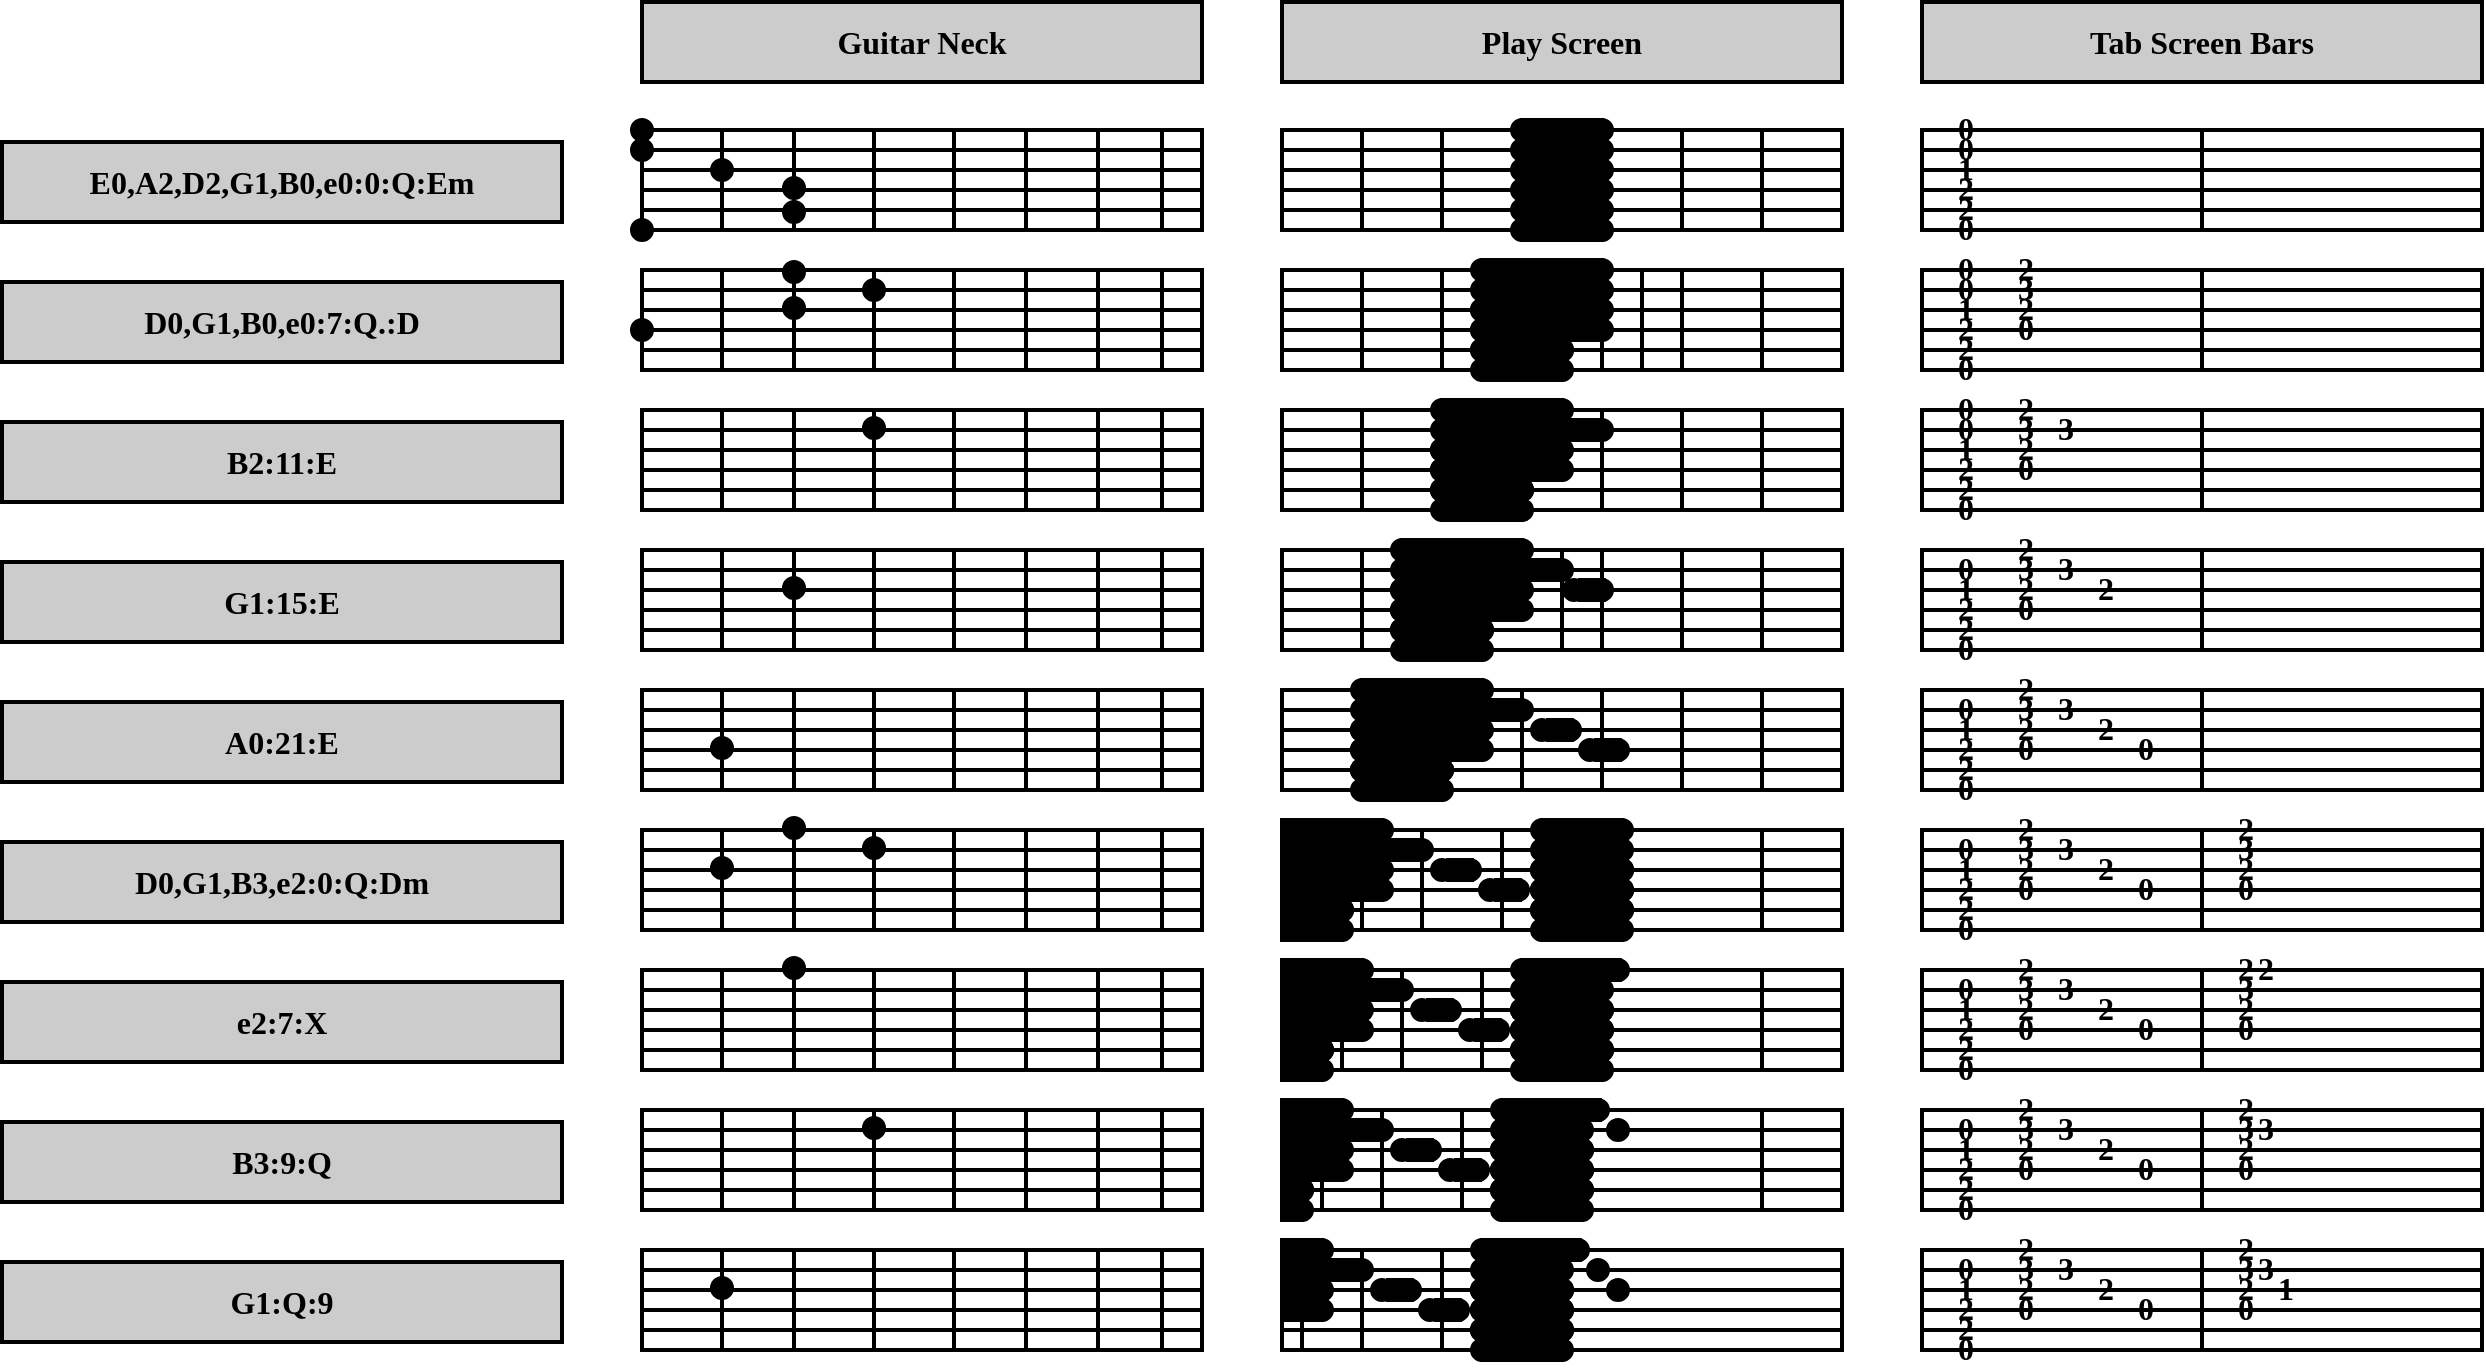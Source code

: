 <mxfile version="20.8.10" type="device"><diagram name="Page-1" id="oTpHxZL0WTPvRLga8Uc4"><mxGraphModel dx="1478" dy="899" grid="0" gridSize="10" guides="1" tooltips="1" connect="1" arrows="1" fold="1" page="1" pageScale="1" pageWidth="827" pageHeight="1169" math="0" shadow="0"><root><mxCell id="0"/><mxCell id="1" parent="0"/><mxCell id="-_tcTLcJq7KCOjNW6Pks-1" value="E0,A2,D2,G1,B0,e0:0:Q:Em" style="rounded=0;whiteSpace=wrap;html=1;fillColor=#CCCCCC;strokeWidth=2;fontStyle=1;fontFamily=Fira Code;fontSource=https%3A%2F%2Ffonts.googleapis.com%2Fcss%3Ffamily%3DFira%2BCode;fontSize=16;" vertex="1" parent="1"><mxGeometry x="40" y="80" width="280" height="40" as="geometry"/></mxCell><mxCell id="-_tcTLcJq7KCOjNW6Pks-2" value="" style="rounded=0;whiteSpace=wrap;html=1;fillColor=none;strokeWidth=2;" vertex="1" parent="1"><mxGeometry x="360" y="74" width="280" height="10" as="geometry"/></mxCell><mxCell id="-_tcTLcJq7KCOjNW6Pks-3" value="" style="rounded=0;whiteSpace=wrap;html=1;fillColor=none;strokeWidth=2;" vertex="1" parent="1"><mxGeometry x="360" y="84" width="280" height="10" as="geometry"/></mxCell><mxCell id="-_tcTLcJq7KCOjNW6Pks-4" value="" style="rounded=0;whiteSpace=wrap;html=1;fillColor=none;strokeWidth=2;" vertex="1" parent="1"><mxGeometry x="360" y="94" width="280" height="10" as="geometry"/></mxCell><mxCell id="-_tcTLcJq7KCOjNW6Pks-5" value="" style="rounded=0;whiteSpace=wrap;html=1;fillColor=none;strokeWidth=2;" vertex="1" parent="1"><mxGeometry x="360" y="104" width="280" height="10" as="geometry"/></mxCell><mxCell id="-_tcTLcJq7KCOjNW6Pks-6" value="" style="rounded=0;whiteSpace=wrap;html=1;fillColor=none;strokeWidth=2;" vertex="1" parent="1"><mxGeometry x="360" y="114" width="280" height="10" as="geometry"/></mxCell><mxCell id="-_tcTLcJq7KCOjNW6Pks-7" value="" style="rounded=0;whiteSpace=wrap;html=1;fillColor=none;strokeWidth=2;" vertex="1" parent="1"><mxGeometry x="680" y="74" width="280" height="10" as="geometry"/></mxCell><mxCell id="-_tcTLcJq7KCOjNW6Pks-8" value="" style="rounded=0;whiteSpace=wrap;html=1;fillColor=none;strokeWidth=2;" vertex="1" parent="1"><mxGeometry x="680" y="84" width="280" height="10" as="geometry"/></mxCell><mxCell id="-_tcTLcJq7KCOjNW6Pks-9" value="" style="rounded=0;whiteSpace=wrap;html=1;fillColor=none;strokeWidth=2;" vertex="1" parent="1"><mxGeometry x="680" y="94" width="280" height="10" as="geometry"/></mxCell><mxCell id="-_tcTLcJq7KCOjNW6Pks-10" value="" style="rounded=0;whiteSpace=wrap;html=1;fillColor=none;strokeWidth=2;" vertex="1" parent="1"><mxGeometry x="680" y="104" width="280" height="10" as="geometry"/></mxCell><mxCell id="-_tcTLcJq7KCOjNW6Pks-11" value="" style="rounded=0;whiteSpace=wrap;html=1;fillColor=none;strokeWidth=2;" vertex="1" parent="1"><mxGeometry x="680" y="114" width="280" height="10" as="geometry"/></mxCell><mxCell id="-_tcTLcJq7KCOjNW6Pks-12" value="" style="ellipse;whiteSpace=wrap;html=1;aspect=fixed;strokeWidth=2;fillColor=#000000;" vertex="1" parent="1"><mxGeometry x="431" y="110" width="10" height="10" as="geometry"/></mxCell><mxCell id="-_tcTLcJq7KCOjNW6Pks-13" value="" style="endArrow=none;html=1;rounded=0;strokeWidth=2;" edge="1" parent="1"><mxGeometry width="50" height="50" relative="1" as="geometry"><mxPoint x="400" y="125" as="sourcePoint"/><mxPoint x="400" y="75" as="targetPoint"/></mxGeometry></mxCell><mxCell id="-_tcTLcJq7KCOjNW6Pks-14" value="" style="endArrow=none;html=1;rounded=0;strokeWidth=2;" edge="1" parent="1"><mxGeometry width="50" height="50" relative="1" as="geometry"><mxPoint x="436" y="125" as="sourcePoint"/><mxPoint x="436" y="75" as="targetPoint"/></mxGeometry></mxCell><mxCell id="-_tcTLcJq7KCOjNW6Pks-15" value="" style="endArrow=none;html=1;rounded=0;strokeWidth=2;" edge="1" parent="1"><mxGeometry width="50" height="50" relative="1" as="geometry"><mxPoint x="476" y="125" as="sourcePoint"/><mxPoint x="476" y="75" as="targetPoint"/></mxGeometry></mxCell><mxCell id="-_tcTLcJq7KCOjNW6Pks-16" value="" style="endArrow=none;html=1;rounded=0;strokeWidth=2;" edge="1" parent="1"><mxGeometry width="50" height="50" relative="1" as="geometry"><mxPoint x="516" y="125" as="sourcePoint"/><mxPoint x="516" y="75" as="targetPoint"/></mxGeometry></mxCell><mxCell id="-_tcTLcJq7KCOjNW6Pks-17" value="" style="endArrow=none;html=1;rounded=0;strokeWidth=2;" edge="1" parent="1"><mxGeometry width="50" height="50" relative="1" as="geometry"><mxPoint x="552" y="125" as="sourcePoint"/><mxPoint x="552" y="75" as="targetPoint"/></mxGeometry></mxCell><mxCell id="-_tcTLcJq7KCOjNW6Pks-18" value="" style="endArrow=none;html=1;rounded=0;strokeWidth=2;" edge="1" parent="1"><mxGeometry width="50" height="50" relative="1" as="geometry"><mxPoint x="588" y="125" as="sourcePoint"/><mxPoint x="588" y="75" as="targetPoint"/></mxGeometry></mxCell><mxCell id="-_tcTLcJq7KCOjNW6Pks-19" value="" style="endArrow=none;html=1;rounded=0;strokeWidth=2;" edge="1" parent="1"><mxGeometry width="50" height="50" relative="1" as="geometry"><mxPoint x="620" y="125" as="sourcePoint"/><mxPoint x="620" y="75" as="targetPoint"/></mxGeometry></mxCell><mxCell id="-_tcTLcJq7KCOjNW6Pks-20" value="" style="ellipse;whiteSpace=wrap;html=1;aspect=fixed;strokeWidth=2;fillColor=#000000;" vertex="1" parent="1"><mxGeometry x="431" y="98" width="10" height="10" as="geometry"/></mxCell><mxCell id="-_tcTLcJq7KCOjNW6Pks-21" value="" style="ellipse;whiteSpace=wrap;html=1;aspect=fixed;strokeWidth=2;fillColor=#000000;" vertex="1" parent="1"><mxGeometry x="395" y="89" width="10" height="10" as="geometry"/></mxCell><mxCell id="-_tcTLcJq7KCOjNW6Pks-22" value="Guitar Neck" style="rounded=0;whiteSpace=wrap;html=1;fillColor=#CCCCCC;strokeWidth=2;fontStyle=1;fontFamily=Fira Code;fontSource=https%3A%2F%2Ffonts.googleapis.com%2Fcss%3Ffamily%3DFira%2BCode;fontSize=16;" vertex="1" parent="1"><mxGeometry x="360" y="10" width="280" height="40" as="geometry"/></mxCell><mxCell id="-_tcTLcJq7KCOjNW6Pks-23" value="Play Screen" style="rounded=0;whiteSpace=wrap;html=1;fillColor=#CCCCCC;strokeWidth=2;fontStyle=1;fontFamily=Fira Code;fontSource=https%3A%2F%2Ffonts.googleapis.com%2Fcss%3Ffamily%3DFira%2BCode;fontSize=16;" vertex="1" parent="1"><mxGeometry x="680" y="10" width="280" height="40" as="geometry"/></mxCell><mxCell id="-_tcTLcJq7KCOjNW6Pks-24" value="" style="endArrow=none;html=1;rounded=0;strokeWidth=2;" edge="1" parent="1"><mxGeometry width="50" height="50" relative="1" as="geometry"><mxPoint x="800" y="123" as="sourcePoint"/><mxPoint x="800" y="73" as="targetPoint"/></mxGeometry></mxCell><mxCell id="-_tcTLcJq7KCOjNW6Pks-25" value="" style="endArrow=none;html=1;rounded=0;strokeWidth=2;" edge="1" parent="1"><mxGeometry width="50" height="50" relative="1" as="geometry"><mxPoint x="840" y="123" as="sourcePoint"/><mxPoint x="840" y="73" as="targetPoint"/></mxGeometry></mxCell><mxCell id="-_tcTLcJq7KCOjNW6Pks-26" value="" style="endArrow=none;html=1;rounded=0;strokeWidth=2;" edge="1" parent="1"><mxGeometry width="50" height="50" relative="1" as="geometry"><mxPoint x="800" y="123" as="sourcePoint"/><mxPoint x="800" y="73" as="targetPoint"/></mxGeometry></mxCell><mxCell id="-_tcTLcJq7KCOjNW6Pks-27" value="" style="endArrow=none;html=1;rounded=0;strokeWidth=2;" edge="1" parent="1"><mxGeometry width="50" height="50" relative="1" as="geometry"><mxPoint x="840" y="123" as="sourcePoint"/><mxPoint x="840" y="73" as="targetPoint"/></mxGeometry></mxCell><mxCell id="-_tcTLcJq7KCOjNW6Pks-28" value="" style="endArrow=none;html=1;rounded=0;strokeWidth=2;" edge="1" parent="1"><mxGeometry width="50" height="50" relative="1" as="geometry"><mxPoint x="880" y="123" as="sourcePoint"/><mxPoint x="880" y="73" as="targetPoint"/></mxGeometry></mxCell><mxCell id="-_tcTLcJq7KCOjNW6Pks-29" value="" style="endArrow=none;html=1;rounded=0;strokeWidth=2;" edge="1" parent="1"><mxGeometry width="50" height="50" relative="1" as="geometry"><mxPoint x="920" y="123" as="sourcePoint"/><mxPoint x="920" y="73" as="targetPoint"/></mxGeometry></mxCell><mxCell id="-_tcTLcJq7KCOjNW6Pks-30" value="" style="ellipse;whiteSpace=wrap;html=1;aspect=fixed;strokeWidth=2;fillColor=#000000;" vertex="1" parent="1"><mxGeometry x="795" y="109" width="10" height="10" as="geometry"/></mxCell><mxCell id="-_tcTLcJq7KCOjNW6Pks-31" value="" style="ellipse;whiteSpace=wrap;html=1;aspect=fixed;strokeWidth=2;fillColor=#000000;" vertex="1" parent="1"><mxGeometry x="835" y="109" width="10" height="10" as="geometry"/></mxCell><mxCell id="-_tcTLcJq7KCOjNW6Pks-32" value="" style="rounded=0;whiteSpace=wrap;html=1;strokeWidth=2;fillColor=#000000;" vertex="1" parent="1"><mxGeometry x="800" y="109" width="40" height="10" as="geometry"/></mxCell><mxCell id="-_tcTLcJq7KCOjNW6Pks-33" value="" style="ellipse;whiteSpace=wrap;html=1;aspect=fixed;strokeWidth=2;fillColor=#000000;" vertex="1" parent="1"><mxGeometry x="795" y="99" width="10" height="10" as="geometry"/></mxCell><mxCell id="-_tcTLcJq7KCOjNW6Pks-34" value="" style="ellipse;whiteSpace=wrap;html=1;aspect=fixed;strokeWidth=2;fillColor=#000000;" vertex="1" parent="1"><mxGeometry x="835" y="99" width="10" height="10" as="geometry"/></mxCell><mxCell id="-_tcTLcJq7KCOjNW6Pks-35" value="" style="rounded=0;whiteSpace=wrap;html=1;strokeWidth=2;fillColor=#000000;" vertex="1" parent="1"><mxGeometry x="800" y="99" width="40" height="10" as="geometry"/></mxCell><mxCell id="-_tcTLcJq7KCOjNW6Pks-36" value="" style="ellipse;whiteSpace=wrap;html=1;aspect=fixed;strokeWidth=2;fillColor=#000000;" vertex="1" parent="1"><mxGeometry x="795" y="89" width="10" height="10" as="geometry"/></mxCell><mxCell id="-_tcTLcJq7KCOjNW6Pks-37" value="" style="ellipse;whiteSpace=wrap;html=1;aspect=fixed;strokeWidth=2;fillColor=#000000;" vertex="1" parent="1"><mxGeometry x="835" y="89" width="10" height="10" as="geometry"/></mxCell><mxCell id="-_tcTLcJq7KCOjNW6Pks-38" value="" style="rounded=0;whiteSpace=wrap;html=1;strokeWidth=2;fillColor=#000000;" vertex="1" parent="1"><mxGeometry x="800" y="89" width="40" height="10" as="geometry"/></mxCell><mxCell id="-_tcTLcJq7KCOjNW6Pks-60" value="" style="rounded=0;whiteSpace=wrap;html=1;fillColor=none;strokeWidth=2;" vertex="1" parent="1"><mxGeometry x="1000" y="74" width="280" height="10" as="geometry"/></mxCell><mxCell id="-_tcTLcJq7KCOjNW6Pks-61" value="" style="rounded=0;whiteSpace=wrap;html=1;fillColor=none;strokeWidth=2;" vertex="1" parent="1"><mxGeometry x="1000" y="84" width="280" height="10" as="geometry"/></mxCell><mxCell id="-_tcTLcJq7KCOjNW6Pks-62" value="" style="rounded=0;whiteSpace=wrap;html=1;fillColor=none;strokeWidth=2;" vertex="1" parent="1"><mxGeometry x="1000" y="94" width="280" height="10" as="geometry"/></mxCell><mxCell id="-_tcTLcJq7KCOjNW6Pks-63" value="" style="rounded=0;whiteSpace=wrap;html=1;fillColor=none;strokeWidth=2;" vertex="1" parent="1"><mxGeometry x="1000" y="104" width="280" height="10" as="geometry"/></mxCell><mxCell id="-_tcTLcJq7KCOjNW6Pks-64" value="" style="rounded=0;whiteSpace=wrap;html=1;fillColor=none;strokeWidth=2;" vertex="1" parent="1"><mxGeometry x="1000" y="114" width="280" height="10" as="geometry"/></mxCell><mxCell id="-_tcTLcJq7KCOjNW6Pks-75" value="Tab Screen Bars" style="rounded=0;whiteSpace=wrap;html=1;fillColor=#CCCCCC;strokeWidth=2;fontStyle=1;fontFamily=Fira Code;fontSource=https%3A%2F%2Ffonts.googleapis.com%2Fcss%3Ffamily%3DFira%2BCode;fontSize=16;" vertex="1" parent="1"><mxGeometry x="1000" y="10" width="280" height="40" as="geometry"/></mxCell><mxCell id="-_tcTLcJq7KCOjNW6Pks-133" value="D0,G1,B0,e0:7:Q.:D" style="rounded=0;whiteSpace=wrap;html=1;fillColor=#CCCCCC;strokeWidth=2;fontStyle=1;fontFamily=Fira Code;fontSource=https%3A%2F%2Ffonts.googleapis.com%2Fcss%3Ffamily%3DFira%2BCode;fontSize=16;" vertex="1" parent="1"><mxGeometry x="40" y="150" width="280" height="40" as="geometry"/></mxCell><mxCell id="-_tcTLcJq7KCOjNW6Pks-134" value="" style="rounded=0;whiteSpace=wrap;html=1;fillColor=none;strokeWidth=2;" vertex="1" parent="1"><mxGeometry x="360" y="144" width="280" height="10" as="geometry"/></mxCell><mxCell id="-_tcTLcJq7KCOjNW6Pks-135" value="" style="rounded=0;whiteSpace=wrap;html=1;fillColor=none;strokeWidth=2;" vertex="1" parent="1"><mxGeometry x="360" y="154" width="280" height="10" as="geometry"/></mxCell><mxCell id="-_tcTLcJq7KCOjNW6Pks-136" value="" style="rounded=0;whiteSpace=wrap;html=1;fillColor=none;strokeWidth=2;" vertex="1" parent="1"><mxGeometry x="360" y="164" width="280" height="10" as="geometry"/></mxCell><mxCell id="-_tcTLcJq7KCOjNW6Pks-137" value="" style="rounded=0;whiteSpace=wrap;html=1;fillColor=none;strokeWidth=2;" vertex="1" parent="1"><mxGeometry x="360" y="174" width="280" height="10" as="geometry"/></mxCell><mxCell id="-_tcTLcJq7KCOjNW6Pks-138" value="" style="rounded=0;whiteSpace=wrap;html=1;fillColor=none;strokeWidth=2;" vertex="1" parent="1"><mxGeometry x="360" y="184" width="280" height="10" as="geometry"/></mxCell><mxCell id="-_tcTLcJq7KCOjNW6Pks-139" value="" style="rounded=0;whiteSpace=wrap;html=1;fillColor=none;strokeWidth=2;" vertex="1" parent="1"><mxGeometry x="680" y="144" width="280" height="10" as="geometry"/></mxCell><mxCell id="-_tcTLcJq7KCOjNW6Pks-140" value="" style="rounded=0;whiteSpace=wrap;html=1;fillColor=none;strokeWidth=2;" vertex="1" parent="1"><mxGeometry x="680" y="154" width="280" height="10" as="geometry"/></mxCell><mxCell id="-_tcTLcJq7KCOjNW6Pks-141" value="" style="rounded=0;whiteSpace=wrap;html=1;fillColor=none;strokeWidth=2;" vertex="1" parent="1"><mxGeometry x="680" y="164" width="280" height="10" as="geometry"/></mxCell><mxCell id="-_tcTLcJq7KCOjNW6Pks-142" value="" style="rounded=0;whiteSpace=wrap;html=1;fillColor=none;strokeWidth=2;" vertex="1" parent="1"><mxGeometry x="680" y="174" width="280" height="10" as="geometry"/></mxCell><mxCell id="-_tcTLcJq7KCOjNW6Pks-143" value="" style="rounded=0;whiteSpace=wrap;html=1;fillColor=none;strokeWidth=2;" vertex="1" parent="1"><mxGeometry x="680" y="184" width="280" height="10" as="geometry"/></mxCell><mxCell id="-_tcTLcJq7KCOjNW6Pks-144" value="" style="ellipse;whiteSpace=wrap;html=1;aspect=fixed;strokeWidth=2;fillColor=#000000;" vertex="1" parent="1"><mxGeometry x="431" y="140" width="10" height="10" as="geometry"/></mxCell><mxCell id="-_tcTLcJq7KCOjNW6Pks-145" value="" style="endArrow=none;html=1;rounded=0;strokeWidth=2;" edge="1" parent="1"><mxGeometry width="50" height="50" relative="1" as="geometry"><mxPoint x="400" y="195" as="sourcePoint"/><mxPoint x="400" y="145" as="targetPoint"/></mxGeometry></mxCell><mxCell id="-_tcTLcJq7KCOjNW6Pks-146" value="" style="endArrow=none;html=1;rounded=0;strokeWidth=2;" edge="1" parent="1"><mxGeometry width="50" height="50" relative="1" as="geometry"><mxPoint x="436" y="195" as="sourcePoint"/><mxPoint x="436" y="145" as="targetPoint"/></mxGeometry></mxCell><mxCell id="-_tcTLcJq7KCOjNW6Pks-147" value="" style="endArrow=none;html=1;rounded=0;strokeWidth=2;" edge="1" parent="1"><mxGeometry width="50" height="50" relative="1" as="geometry"><mxPoint x="476" y="195" as="sourcePoint"/><mxPoint x="476" y="145" as="targetPoint"/></mxGeometry></mxCell><mxCell id="-_tcTLcJq7KCOjNW6Pks-148" value="" style="endArrow=none;html=1;rounded=0;strokeWidth=2;" edge="1" parent="1"><mxGeometry width="50" height="50" relative="1" as="geometry"><mxPoint x="516" y="195" as="sourcePoint"/><mxPoint x="516" y="145" as="targetPoint"/></mxGeometry></mxCell><mxCell id="-_tcTLcJq7KCOjNW6Pks-149" value="" style="endArrow=none;html=1;rounded=0;strokeWidth=2;" edge="1" parent="1"><mxGeometry width="50" height="50" relative="1" as="geometry"><mxPoint x="552" y="195" as="sourcePoint"/><mxPoint x="552" y="145" as="targetPoint"/></mxGeometry></mxCell><mxCell id="-_tcTLcJq7KCOjNW6Pks-150" value="" style="endArrow=none;html=1;rounded=0;strokeWidth=2;" edge="1" parent="1"><mxGeometry width="50" height="50" relative="1" as="geometry"><mxPoint x="588" y="195" as="sourcePoint"/><mxPoint x="588" y="145" as="targetPoint"/></mxGeometry></mxCell><mxCell id="-_tcTLcJq7KCOjNW6Pks-151" value="" style="endArrow=none;html=1;rounded=0;strokeWidth=2;" edge="1" parent="1"><mxGeometry width="50" height="50" relative="1" as="geometry"><mxPoint x="620" y="195" as="sourcePoint"/><mxPoint x="620" y="145" as="targetPoint"/></mxGeometry></mxCell><mxCell id="-_tcTLcJq7KCOjNW6Pks-152" value="" style="ellipse;whiteSpace=wrap;html=1;aspect=fixed;strokeWidth=2;fillColor=#000000;" vertex="1" parent="1"><mxGeometry x="431" y="158" width="10" height="10" as="geometry"/></mxCell><mxCell id="-_tcTLcJq7KCOjNW6Pks-153" value="" style="ellipse;whiteSpace=wrap;html=1;aspect=fixed;strokeWidth=2;fillColor=#000000;" vertex="1" parent="1"><mxGeometry x="471" y="149" width="10" height="10" as="geometry"/></mxCell><mxCell id="-_tcTLcJq7KCOjNW6Pks-154" value="" style="endArrow=none;html=1;rounded=0;strokeWidth=2;" edge="1" parent="1"><mxGeometry width="50" height="50" relative="1" as="geometry"><mxPoint x="780" y="193" as="sourcePoint"/><mxPoint x="780" y="143" as="targetPoint"/></mxGeometry></mxCell><mxCell id="-_tcTLcJq7KCOjNW6Pks-155" value="" style="endArrow=none;html=1;rounded=0;strokeWidth=2;" edge="1" parent="1"><mxGeometry width="50" height="50" relative="1" as="geometry"><mxPoint x="820" y="193" as="sourcePoint"/><mxPoint x="820" y="143" as="targetPoint"/></mxGeometry></mxCell><mxCell id="-_tcTLcJq7KCOjNW6Pks-156" value="" style="endArrow=none;html=1;rounded=0;strokeWidth=2;" edge="1" parent="1"><mxGeometry width="50" height="50" relative="1" as="geometry"><mxPoint x="860" y="193" as="sourcePoint"/><mxPoint x="860" y="143" as="targetPoint"/></mxGeometry></mxCell><mxCell id="-_tcTLcJq7KCOjNW6Pks-157" value="" style="endArrow=none;html=1;rounded=0;strokeWidth=2;" edge="1" parent="1"><mxGeometry width="50" height="50" relative="1" as="geometry"><mxPoint x="840" y="193" as="sourcePoint"/><mxPoint x="840" y="143" as="targetPoint"/></mxGeometry></mxCell><mxCell id="-_tcTLcJq7KCOjNW6Pks-158" value="" style="endArrow=none;html=1;rounded=0;strokeWidth=2;" edge="1" parent="1"><mxGeometry width="50" height="50" relative="1" as="geometry"><mxPoint x="880" y="193" as="sourcePoint"/><mxPoint x="880" y="143" as="targetPoint"/></mxGeometry></mxCell><mxCell id="-_tcTLcJq7KCOjNW6Pks-159" value="" style="endArrow=none;html=1;rounded=0;strokeWidth=2;" edge="1" parent="1"><mxGeometry width="50" height="50" relative="1" as="geometry"><mxPoint x="920" y="193" as="sourcePoint"/><mxPoint x="920" y="143" as="targetPoint"/></mxGeometry></mxCell><mxCell id="-_tcTLcJq7KCOjNW6Pks-160" value="" style="ellipse;whiteSpace=wrap;html=1;aspect=fixed;strokeWidth=2;fillColor=#000000;" vertex="1" parent="1"><mxGeometry x="775" y="179" width="10" height="10" as="geometry"/></mxCell><mxCell id="-_tcTLcJq7KCOjNW6Pks-161" value="" style="ellipse;whiteSpace=wrap;html=1;aspect=fixed;strokeWidth=2;fillColor=#000000;" vertex="1" parent="1"><mxGeometry x="815" y="179" width="10" height="10" as="geometry"/></mxCell><mxCell id="-_tcTLcJq7KCOjNW6Pks-162" value="" style="rounded=0;whiteSpace=wrap;html=1;strokeWidth=2;fillColor=#000000;" vertex="1" parent="1"><mxGeometry x="780" y="179" width="40" height="10" as="geometry"/></mxCell><mxCell id="-_tcTLcJq7KCOjNW6Pks-163" value="" style="ellipse;whiteSpace=wrap;html=1;aspect=fixed;strokeWidth=2;fillColor=#000000;" vertex="1" parent="1"><mxGeometry x="775" y="169" width="10" height="10" as="geometry"/></mxCell><mxCell id="-_tcTLcJq7KCOjNW6Pks-164" value="" style="ellipse;whiteSpace=wrap;html=1;aspect=fixed;strokeWidth=2;fillColor=#000000;" vertex="1" parent="1"><mxGeometry x="815" y="169" width="10" height="10" as="geometry"/></mxCell><mxCell id="-_tcTLcJq7KCOjNW6Pks-165" value="" style="rounded=0;whiteSpace=wrap;html=1;strokeWidth=2;fillColor=#000000;" vertex="1" parent="1"><mxGeometry x="780" y="169" width="40" height="10" as="geometry"/></mxCell><mxCell id="-_tcTLcJq7KCOjNW6Pks-166" value="" style="ellipse;whiteSpace=wrap;html=1;aspect=fixed;strokeWidth=2;fillColor=#000000;" vertex="1" parent="1"><mxGeometry x="775" y="159" width="10" height="10" as="geometry"/></mxCell><mxCell id="-_tcTLcJq7KCOjNW6Pks-167" value="" style="ellipse;whiteSpace=wrap;html=1;aspect=fixed;strokeWidth=2;fillColor=#000000;" vertex="1" parent="1"><mxGeometry x="815" y="159" width="10" height="10" as="geometry"/></mxCell><mxCell id="-_tcTLcJq7KCOjNW6Pks-168" value="" style="rounded=0;whiteSpace=wrap;html=1;strokeWidth=2;fillColor=#000000;" vertex="1" parent="1"><mxGeometry x="780" y="159" width="40" height="10" as="geometry"/></mxCell><mxCell id="-_tcTLcJq7KCOjNW6Pks-169" value="" style="rounded=0;whiteSpace=wrap;html=1;fillColor=none;strokeWidth=2;" vertex="1" parent="1"><mxGeometry x="1000" y="144" width="280" height="10" as="geometry"/></mxCell><mxCell id="-_tcTLcJq7KCOjNW6Pks-170" value="" style="rounded=0;whiteSpace=wrap;html=1;fillColor=none;strokeWidth=2;" vertex="1" parent="1"><mxGeometry x="1000" y="154" width="280" height="10" as="geometry"/></mxCell><mxCell id="-_tcTLcJq7KCOjNW6Pks-171" value="" style="rounded=0;whiteSpace=wrap;html=1;fillColor=none;strokeWidth=2;" vertex="1" parent="1"><mxGeometry x="1000" y="164" width="280" height="10" as="geometry"/></mxCell><mxCell id="-_tcTLcJq7KCOjNW6Pks-172" value="" style="rounded=0;whiteSpace=wrap;html=1;fillColor=none;strokeWidth=2;" vertex="1" parent="1"><mxGeometry x="1000" y="174" width="280" height="10" as="geometry"/></mxCell><mxCell id="-_tcTLcJq7KCOjNW6Pks-173" value="" style="rounded=0;whiteSpace=wrap;html=1;fillColor=none;strokeWidth=2;" vertex="1" parent="1"><mxGeometry x="1000" y="184" width="280" height="10" as="geometry"/></mxCell><mxCell id="-_tcTLcJq7KCOjNW6Pks-184" value="B2:11:E" style="rounded=0;whiteSpace=wrap;html=1;fillColor=#CCCCCC;strokeWidth=2;fontStyle=1;fontFamily=Fira Code;fontSource=https%3A%2F%2Ffonts.googleapis.com%2Fcss%3Ffamily%3DFira%2BCode;fontSize=16;" vertex="1" parent="1"><mxGeometry x="40" y="220" width="280" height="40" as="geometry"/></mxCell><mxCell id="-_tcTLcJq7KCOjNW6Pks-185" value="" style="rounded=0;whiteSpace=wrap;html=1;fillColor=none;strokeWidth=2;" vertex="1" parent="1"><mxGeometry x="360" y="214" width="280" height="10" as="geometry"/></mxCell><mxCell id="-_tcTLcJq7KCOjNW6Pks-186" value="" style="rounded=0;whiteSpace=wrap;html=1;fillColor=none;strokeWidth=2;" vertex="1" parent="1"><mxGeometry x="360" y="224" width="280" height="10" as="geometry"/></mxCell><mxCell id="-_tcTLcJq7KCOjNW6Pks-187" value="" style="rounded=0;whiteSpace=wrap;html=1;fillColor=none;strokeWidth=2;" vertex="1" parent="1"><mxGeometry x="360" y="234" width="280" height="10" as="geometry"/></mxCell><mxCell id="-_tcTLcJq7KCOjNW6Pks-188" value="" style="rounded=0;whiteSpace=wrap;html=1;fillColor=none;strokeWidth=2;" vertex="1" parent="1"><mxGeometry x="360" y="244" width="280" height="10" as="geometry"/></mxCell><mxCell id="-_tcTLcJq7KCOjNW6Pks-189" value="" style="rounded=0;whiteSpace=wrap;html=1;fillColor=none;strokeWidth=2;" vertex="1" parent="1"><mxGeometry x="360" y="254" width="280" height="10" as="geometry"/></mxCell><mxCell id="-_tcTLcJq7KCOjNW6Pks-190" value="" style="rounded=0;whiteSpace=wrap;html=1;fillColor=none;strokeWidth=2;" vertex="1" parent="1"><mxGeometry x="680" y="214" width="280" height="10" as="geometry"/></mxCell><mxCell id="-_tcTLcJq7KCOjNW6Pks-191" value="" style="rounded=0;whiteSpace=wrap;html=1;fillColor=none;strokeWidth=2;" vertex="1" parent="1"><mxGeometry x="680" y="224" width="280" height="10" as="geometry"/></mxCell><mxCell id="-_tcTLcJq7KCOjNW6Pks-192" value="" style="rounded=0;whiteSpace=wrap;html=1;fillColor=none;strokeWidth=2;" vertex="1" parent="1"><mxGeometry x="680" y="234" width="280" height="10" as="geometry"/></mxCell><mxCell id="-_tcTLcJq7KCOjNW6Pks-193" value="" style="rounded=0;whiteSpace=wrap;html=1;fillColor=none;strokeWidth=2;" vertex="1" parent="1"><mxGeometry x="680" y="244" width="280" height="10" as="geometry"/></mxCell><mxCell id="-_tcTLcJq7KCOjNW6Pks-194" value="" style="rounded=0;whiteSpace=wrap;html=1;fillColor=none;strokeWidth=2;" vertex="1" parent="1"><mxGeometry x="680" y="254" width="280" height="10" as="geometry"/></mxCell><mxCell id="-_tcTLcJq7KCOjNW6Pks-196" value="" style="endArrow=none;html=1;rounded=0;strokeWidth=2;" edge="1" parent="1"><mxGeometry width="50" height="50" relative="1" as="geometry"><mxPoint x="400" y="265" as="sourcePoint"/><mxPoint x="400" y="215" as="targetPoint"/></mxGeometry></mxCell><mxCell id="-_tcTLcJq7KCOjNW6Pks-197" value="" style="endArrow=none;html=1;rounded=0;strokeWidth=2;" edge="1" parent="1"><mxGeometry width="50" height="50" relative="1" as="geometry"><mxPoint x="436" y="265" as="sourcePoint"/><mxPoint x="436" y="215" as="targetPoint"/></mxGeometry></mxCell><mxCell id="-_tcTLcJq7KCOjNW6Pks-198" value="" style="endArrow=none;html=1;rounded=0;strokeWidth=2;" edge="1" parent="1"><mxGeometry width="50" height="50" relative="1" as="geometry"><mxPoint x="476" y="265" as="sourcePoint"/><mxPoint x="476" y="215" as="targetPoint"/></mxGeometry></mxCell><mxCell id="-_tcTLcJq7KCOjNW6Pks-199" value="" style="endArrow=none;html=1;rounded=0;strokeWidth=2;" edge="1" parent="1"><mxGeometry width="50" height="50" relative="1" as="geometry"><mxPoint x="516" y="265" as="sourcePoint"/><mxPoint x="516" y="215" as="targetPoint"/></mxGeometry></mxCell><mxCell id="-_tcTLcJq7KCOjNW6Pks-200" value="" style="endArrow=none;html=1;rounded=0;strokeWidth=2;" edge="1" parent="1"><mxGeometry width="50" height="50" relative="1" as="geometry"><mxPoint x="552" y="265" as="sourcePoint"/><mxPoint x="552" y="215" as="targetPoint"/></mxGeometry></mxCell><mxCell id="-_tcTLcJq7KCOjNW6Pks-201" value="" style="endArrow=none;html=1;rounded=0;strokeWidth=2;" edge="1" parent="1"><mxGeometry width="50" height="50" relative="1" as="geometry"><mxPoint x="588" y="265" as="sourcePoint"/><mxPoint x="588" y="215" as="targetPoint"/></mxGeometry></mxCell><mxCell id="-_tcTLcJq7KCOjNW6Pks-202" value="" style="endArrow=none;html=1;rounded=0;strokeWidth=2;" edge="1" parent="1"><mxGeometry width="50" height="50" relative="1" as="geometry"><mxPoint x="620" y="265" as="sourcePoint"/><mxPoint x="620" y="215" as="targetPoint"/></mxGeometry></mxCell><mxCell id="-_tcTLcJq7KCOjNW6Pks-203" value="" style="ellipse;whiteSpace=wrap;html=1;aspect=fixed;strokeWidth=2;fillColor=#000000;" vertex="1" parent="1"><mxGeometry x="471" y="218" width="10" height="10" as="geometry"/></mxCell><mxCell id="-_tcTLcJq7KCOjNW6Pks-205" value="" style="endArrow=none;html=1;rounded=0;strokeWidth=2;" edge="1" parent="1"><mxGeometry width="50" height="50" relative="1" as="geometry"><mxPoint x="760" y="263" as="sourcePoint"/><mxPoint x="760" y="213" as="targetPoint"/></mxGeometry></mxCell><mxCell id="-_tcTLcJq7KCOjNW6Pks-206" value="" style="endArrow=none;html=1;rounded=0;strokeWidth=2;" edge="1" parent="1"><mxGeometry width="50" height="50" relative="1" as="geometry"><mxPoint x="800" y="263" as="sourcePoint"/><mxPoint x="800" y="213" as="targetPoint"/></mxGeometry></mxCell><mxCell id="-_tcTLcJq7KCOjNW6Pks-207" value="" style="endArrow=none;html=1;rounded=0;strokeWidth=2;" edge="1" parent="1"><mxGeometry width="50" height="50" relative="1" as="geometry"><mxPoint x="840" y="263" as="sourcePoint"/><mxPoint x="840" y="213" as="targetPoint"/></mxGeometry></mxCell><mxCell id="-_tcTLcJq7KCOjNW6Pks-208" value="" style="endArrow=none;html=1;rounded=0;strokeWidth=2;" edge="1" parent="1"><mxGeometry width="50" height="50" relative="1" as="geometry"><mxPoint x="840" y="263" as="sourcePoint"/><mxPoint x="840" y="213" as="targetPoint"/></mxGeometry></mxCell><mxCell id="-_tcTLcJq7KCOjNW6Pks-209" value="" style="endArrow=none;html=1;rounded=0;strokeWidth=2;" edge="1" parent="1"><mxGeometry width="50" height="50" relative="1" as="geometry"><mxPoint x="880" y="263" as="sourcePoint"/><mxPoint x="880" y="213" as="targetPoint"/></mxGeometry></mxCell><mxCell id="-_tcTLcJq7KCOjNW6Pks-210" value="" style="endArrow=none;html=1;rounded=0;strokeWidth=2;" edge="1" parent="1"><mxGeometry width="50" height="50" relative="1" as="geometry"><mxPoint x="920" y="263" as="sourcePoint"/><mxPoint x="920" y="213" as="targetPoint"/></mxGeometry></mxCell><mxCell id="-_tcTLcJq7KCOjNW6Pks-211" value="" style="ellipse;whiteSpace=wrap;html=1;aspect=fixed;strokeWidth=2;fillColor=#000000;" vertex="1" parent="1"><mxGeometry x="755" y="249" width="10" height="10" as="geometry"/></mxCell><mxCell id="-_tcTLcJq7KCOjNW6Pks-212" value="" style="ellipse;whiteSpace=wrap;html=1;aspect=fixed;strokeWidth=2;fillColor=#000000;" vertex="1" parent="1"><mxGeometry x="795" y="249" width="10" height="10" as="geometry"/></mxCell><mxCell id="-_tcTLcJq7KCOjNW6Pks-213" value="" style="rounded=0;whiteSpace=wrap;html=1;strokeWidth=2;fillColor=#000000;" vertex="1" parent="1"><mxGeometry x="760" y="249" width="40" height="10" as="geometry"/></mxCell><mxCell id="-_tcTLcJq7KCOjNW6Pks-214" value="" style="ellipse;whiteSpace=wrap;html=1;aspect=fixed;strokeWidth=2;fillColor=#000000;" vertex="1" parent="1"><mxGeometry x="755" y="239" width="10" height="10" as="geometry"/></mxCell><mxCell id="-_tcTLcJq7KCOjNW6Pks-215" value="" style="ellipse;whiteSpace=wrap;html=1;aspect=fixed;strokeWidth=2;fillColor=#000000;" vertex="1" parent="1"><mxGeometry x="795" y="239" width="10" height="10" as="geometry"/></mxCell><mxCell id="-_tcTLcJq7KCOjNW6Pks-216" value="" style="rounded=0;whiteSpace=wrap;html=1;strokeWidth=2;fillColor=#000000;" vertex="1" parent="1"><mxGeometry x="760" y="239" width="40" height="10" as="geometry"/></mxCell><mxCell id="-_tcTLcJq7KCOjNW6Pks-217" value="" style="ellipse;whiteSpace=wrap;html=1;aspect=fixed;strokeWidth=2;fillColor=#000000;" vertex="1" parent="1"><mxGeometry x="755" y="229" width="10" height="10" as="geometry"/></mxCell><mxCell id="-_tcTLcJq7KCOjNW6Pks-218" value="" style="ellipse;whiteSpace=wrap;html=1;aspect=fixed;strokeWidth=2;fillColor=#000000;" vertex="1" parent="1"><mxGeometry x="795" y="229" width="10" height="10" as="geometry"/></mxCell><mxCell id="-_tcTLcJq7KCOjNW6Pks-219" value="" style="rounded=0;whiteSpace=wrap;html=1;strokeWidth=2;fillColor=#000000;" vertex="1" parent="1"><mxGeometry x="760" y="229" width="40" height="10" as="geometry"/></mxCell><mxCell id="-_tcTLcJq7KCOjNW6Pks-220" value="" style="rounded=0;whiteSpace=wrap;html=1;fillColor=none;strokeWidth=2;" vertex="1" parent="1"><mxGeometry x="1000" y="214" width="280" height="10" as="geometry"/></mxCell><mxCell id="-_tcTLcJq7KCOjNW6Pks-221" value="" style="rounded=0;whiteSpace=wrap;html=1;fillColor=none;strokeWidth=2;" vertex="1" parent="1"><mxGeometry x="1000" y="224" width="280" height="10" as="geometry"/></mxCell><mxCell id="-_tcTLcJq7KCOjNW6Pks-222" value="" style="rounded=0;whiteSpace=wrap;html=1;fillColor=none;strokeWidth=2;" vertex="1" parent="1"><mxGeometry x="1000" y="234" width="280" height="10" as="geometry"/></mxCell><mxCell id="-_tcTLcJq7KCOjNW6Pks-223" value="" style="rounded=0;whiteSpace=wrap;html=1;fillColor=none;strokeWidth=2;" vertex="1" parent="1"><mxGeometry x="1000" y="244" width="280" height="10" as="geometry"/></mxCell><mxCell id="-_tcTLcJq7KCOjNW6Pks-224" value="" style="rounded=0;whiteSpace=wrap;html=1;fillColor=none;strokeWidth=2;" vertex="1" parent="1"><mxGeometry x="1000" y="254" width="280" height="10" as="geometry"/></mxCell><mxCell id="-_tcTLcJq7KCOjNW6Pks-592" value="" style="ellipse;whiteSpace=wrap;html=1;aspect=fixed;strokeWidth=2;fillColor=#000000;" vertex="1" parent="1"><mxGeometry x="355" y="79" width="10" height="10" as="geometry"/></mxCell><mxCell id="-_tcTLcJq7KCOjNW6Pks-593" value="" style="ellipse;whiteSpace=wrap;html=1;aspect=fixed;strokeWidth=2;fillColor=#000000;" vertex="1" parent="1"><mxGeometry x="355" y="119" width="10" height="10" as="geometry"/></mxCell><mxCell id="-_tcTLcJq7KCOjNW6Pks-594" value="" style="ellipse;whiteSpace=wrap;html=1;aspect=fixed;strokeWidth=2;fillColor=#000000;" vertex="1" parent="1"><mxGeometry x="355" y="69" width="10" height="10" as="geometry"/></mxCell><mxCell id="-_tcTLcJq7KCOjNW6Pks-596" value="" style="ellipse;whiteSpace=wrap;html=1;aspect=fixed;strokeWidth=2;fillColor=#000000;" vertex="1" parent="1"><mxGeometry x="795" y="79" width="10" height="10" as="geometry"/></mxCell><mxCell id="-_tcTLcJq7KCOjNW6Pks-597" value="" style="ellipse;whiteSpace=wrap;html=1;aspect=fixed;strokeWidth=2;fillColor=#000000;" vertex="1" parent="1"><mxGeometry x="835" y="79" width="10" height="10" as="geometry"/></mxCell><mxCell id="-_tcTLcJq7KCOjNW6Pks-598" value="" style="rounded=0;whiteSpace=wrap;html=1;strokeWidth=2;fillColor=#000000;" vertex="1" parent="1"><mxGeometry x="800" y="79" width="40" height="10" as="geometry"/></mxCell><mxCell id="-_tcTLcJq7KCOjNW6Pks-599" value="" style="ellipse;whiteSpace=wrap;html=1;aspect=fixed;strokeWidth=2;fillColor=#000000;" vertex="1" parent="1"><mxGeometry x="795" y="69" width="10" height="10" as="geometry"/></mxCell><mxCell id="-_tcTLcJq7KCOjNW6Pks-600" value="" style="ellipse;whiteSpace=wrap;html=1;aspect=fixed;strokeWidth=2;fillColor=#000000;" vertex="1" parent="1"><mxGeometry x="835" y="69" width="10" height="10" as="geometry"/></mxCell><mxCell id="-_tcTLcJq7KCOjNW6Pks-601" value="" style="rounded=0;whiteSpace=wrap;html=1;strokeWidth=2;fillColor=#000000;" vertex="1" parent="1"><mxGeometry x="800" y="69" width="40" height="10" as="geometry"/></mxCell><mxCell id="-_tcTLcJq7KCOjNW6Pks-602" value="" style="ellipse;whiteSpace=wrap;html=1;aspect=fixed;strokeWidth=2;fillColor=#000000;" vertex="1" parent="1"><mxGeometry x="795" y="119" width="10" height="10" as="geometry"/></mxCell><mxCell id="-_tcTLcJq7KCOjNW6Pks-603" value="" style="ellipse;whiteSpace=wrap;html=1;aspect=fixed;strokeWidth=2;fillColor=#000000;" vertex="1" parent="1"><mxGeometry x="835" y="119" width="10" height="10" as="geometry"/></mxCell><mxCell id="-_tcTLcJq7KCOjNW6Pks-604" value="" style="rounded=0;whiteSpace=wrap;html=1;strokeWidth=2;fillColor=#000000;" vertex="1" parent="1"><mxGeometry x="800" y="119" width="40" height="10" as="geometry"/></mxCell><mxCell id="-_tcTLcJq7KCOjNW6Pks-605" value="" style="ellipse;whiteSpace=wrap;html=1;aspect=fixed;strokeWidth=2;fillColor=#000000;" vertex="1" parent="1"><mxGeometry x="355" y="169" width="10" height="10" as="geometry"/></mxCell><mxCell id="-_tcTLcJq7KCOjNW6Pks-610" value="" style="endArrow=none;html=1;rounded=0;strokeWidth=2;" edge="1" parent="1"><mxGeometry width="50" height="50" relative="1" as="geometry"><mxPoint x="780.0" y="193" as="sourcePoint"/><mxPoint x="780.0" y="143" as="targetPoint"/></mxGeometry></mxCell><mxCell id="-_tcTLcJq7KCOjNW6Pks-611" value="" style="endArrow=none;html=1;rounded=0;strokeWidth=2;" edge="1" parent="1"><mxGeometry width="50" height="50" relative="1" as="geometry"><mxPoint x="820.0" y="193" as="sourcePoint"/><mxPoint x="820.0" y="143" as="targetPoint"/></mxGeometry></mxCell><mxCell id="-_tcTLcJq7KCOjNW6Pks-612" value="" style="ellipse;whiteSpace=wrap;html=1;aspect=fixed;strokeWidth=2;fillColor=#000000;" vertex="1" parent="1"><mxGeometry x="775" y="179" width="10" height="10" as="geometry"/></mxCell><mxCell id="-_tcTLcJq7KCOjNW6Pks-613" value="" style="ellipse;whiteSpace=wrap;html=1;aspect=fixed;strokeWidth=2;fillColor=#000000;" vertex="1" parent="1"><mxGeometry x="815" y="179" width="10" height="10" as="geometry"/></mxCell><mxCell id="-_tcTLcJq7KCOjNW6Pks-614" value="" style="rounded=0;whiteSpace=wrap;html=1;strokeWidth=2;fillColor=#000000;" vertex="1" parent="1"><mxGeometry x="780" y="179" width="40" height="10" as="geometry"/></mxCell><mxCell id="-_tcTLcJq7KCOjNW6Pks-615" value="" style="ellipse;whiteSpace=wrap;html=1;aspect=fixed;strokeWidth=2;fillColor=#000000;" vertex="1" parent="1"><mxGeometry x="775" y="169" width="10" height="10" as="geometry"/></mxCell><mxCell id="-_tcTLcJq7KCOjNW6Pks-616" value="" style="ellipse;whiteSpace=wrap;html=1;aspect=fixed;strokeWidth=2;fillColor=#000000;" vertex="1" parent="1"><mxGeometry x="815" y="169" width="10" height="10" as="geometry"/></mxCell><mxCell id="-_tcTLcJq7KCOjNW6Pks-617" value="" style="rounded=0;whiteSpace=wrap;html=1;strokeWidth=2;fillColor=#000000;" vertex="1" parent="1"><mxGeometry x="780" y="169" width="40" height="10" as="geometry"/></mxCell><mxCell id="-_tcTLcJq7KCOjNW6Pks-618" value="" style="ellipse;whiteSpace=wrap;html=1;aspect=fixed;strokeWidth=2;fillColor=#000000;" vertex="1" parent="1"><mxGeometry x="775" y="159" width="10" height="10" as="geometry"/></mxCell><mxCell id="-_tcTLcJq7KCOjNW6Pks-619" value="" style="ellipse;whiteSpace=wrap;html=1;aspect=fixed;strokeWidth=2;fillColor=#000000;" vertex="1" parent="1"><mxGeometry x="815" y="159" width="10" height="10" as="geometry"/></mxCell><mxCell id="-_tcTLcJq7KCOjNW6Pks-620" value="" style="rounded=0;whiteSpace=wrap;html=1;strokeWidth=2;fillColor=#000000;" vertex="1" parent="1"><mxGeometry x="780" y="159" width="40" height="10" as="geometry"/></mxCell><mxCell id="-_tcTLcJq7KCOjNW6Pks-621" value="" style="ellipse;whiteSpace=wrap;html=1;aspect=fixed;strokeWidth=2;fillColor=#000000;" vertex="1" parent="1"><mxGeometry x="775" y="149" width="10" height="10" as="geometry"/></mxCell><mxCell id="-_tcTLcJq7KCOjNW6Pks-622" value="" style="ellipse;whiteSpace=wrap;html=1;aspect=fixed;strokeWidth=2;fillColor=#000000;" vertex="1" parent="1"><mxGeometry x="815" y="149" width="10" height="10" as="geometry"/></mxCell><mxCell id="-_tcTLcJq7KCOjNW6Pks-623" value="" style="rounded=0;whiteSpace=wrap;html=1;strokeWidth=2;fillColor=#000000;" vertex="1" parent="1"><mxGeometry x="780" y="149" width="40" height="10" as="geometry"/></mxCell><mxCell id="-_tcTLcJq7KCOjNW6Pks-624" value="" style="ellipse;whiteSpace=wrap;html=1;aspect=fixed;strokeWidth=2;fillColor=#000000;" vertex="1" parent="1"><mxGeometry x="775" y="139" width="10" height="10" as="geometry"/></mxCell><mxCell id="-_tcTLcJq7KCOjNW6Pks-625" value="" style="ellipse;whiteSpace=wrap;html=1;aspect=fixed;strokeWidth=2;fillColor=#000000;" vertex="1" parent="1"><mxGeometry x="815" y="139" width="10" height="10" as="geometry"/></mxCell><mxCell id="-_tcTLcJq7KCOjNW6Pks-626" value="" style="rounded=0;whiteSpace=wrap;html=1;strokeWidth=2;fillColor=#000000;" vertex="1" parent="1"><mxGeometry x="780" y="139" width="40" height="10" as="geometry"/></mxCell><mxCell id="-_tcTLcJq7KCOjNW6Pks-627" value="" style="ellipse;whiteSpace=wrap;html=1;aspect=fixed;strokeWidth=2;fillColor=#000000;" vertex="1" parent="1"><mxGeometry x="775" y="189" width="10" height="10" as="geometry"/></mxCell><mxCell id="-_tcTLcJq7KCOjNW6Pks-628" value="" style="ellipse;whiteSpace=wrap;html=1;aspect=fixed;strokeWidth=2;fillColor=#000000;" vertex="1" parent="1"><mxGeometry x="815" y="189" width="10" height="10" as="geometry"/></mxCell><mxCell id="-_tcTLcJq7KCOjNW6Pks-629" value="" style="rounded=0;whiteSpace=wrap;html=1;strokeWidth=2;fillColor=#000000;" vertex="1" parent="1"><mxGeometry x="780" y="189" width="40" height="10" as="geometry"/></mxCell><mxCell id="-_tcTLcJq7KCOjNW6Pks-630" value="" style="ellipse;whiteSpace=wrap;html=1;aspect=fixed;strokeWidth=2;fillColor=#000000;" vertex="1" parent="1"><mxGeometry x="815" y="169" height="10" as="geometry"/></mxCell><mxCell id="-_tcTLcJq7KCOjNW6Pks-631" value="" style="ellipse;whiteSpace=wrap;html=1;aspect=fixed;strokeWidth=2;fillColor=#000000;" vertex="1" parent="1"><mxGeometry x="855" y="169" height="10" as="geometry"/></mxCell><mxCell id="-_tcTLcJq7KCOjNW6Pks-632" value="" style="rounded=0;whiteSpace=wrap;html=1;strokeWidth=2;fillColor=#000000;" vertex="1" parent="1"><mxGeometry x="820" y="169" width="20" height="10" as="geometry"/></mxCell><mxCell id="-_tcTLcJq7KCOjNW6Pks-633" value="" style="ellipse;whiteSpace=wrap;html=1;aspect=fixed;strokeWidth=2;fillColor=#000000;" vertex="1" parent="1"><mxGeometry x="815" y="159" height="10" as="geometry"/></mxCell><mxCell id="-_tcTLcJq7KCOjNW6Pks-634" value="" style="ellipse;whiteSpace=wrap;html=1;aspect=fixed;strokeWidth=2;fillColor=#000000;" vertex="1" parent="1"><mxGeometry x="855" y="159" height="10" as="geometry"/></mxCell><mxCell id="-_tcTLcJq7KCOjNW6Pks-635" value="" style="rounded=0;whiteSpace=wrap;html=1;strokeWidth=2;fillColor=#000000;" vertex="1" parent="1"><mxGeometry x="820" y="159" width="20" height="10" as="geometry"/></mxCell><mxCell id="-_tcTLcJq7KCOjNW6Pks-636" value="" style="ellipse;whiteSpace=wrap;html=1;aspect=fixed;strokeWidth=2;fillColor=#000000;" vertex="1" parent="1"><mxGeometry x="815" y="169" height="10" as="geometry"/></mxCell><mxCell id="-_tcTLcJq7KCOjNW6Pks-637" value="" style="ellipse;whiteSpace=wrap;html=1;aspect=fixed;strokeWidth=2;fillColor=#000000;" vertex="1" parent="1"><mxGeometry x="855" y="169" height="10" as="geometry"/></mxCell><mxCell id="-_tcTLcJq7KCOjNW6Pks-638" value="" style="rounded=0;whiteSpace=wrap;html=1;strokeWidth=2;fillColor=#000000;" vertex="1" parent="1"><mxGeometry x="820" y="169" width="20" height="10" as="geometry"/></mxCell><mxCell id="-_tcTLcJq7KCOjNW6Pks-639" value="" style="ellipse;whiteSpace=wrap;html=1;aspect=fixed;strokeWidth=2;fillColor=#000000;" vertex="1" parent="1"><mxGeometry x="815" y="159" height="10" as="geometry"/></mxCell><mxCell id="-_tcTLcJq7KCOjNW6Pks-640" value="" style="ellipse;whiteSpace=wrap;html=1;aspect=fixed;strokeWidth=2;fillColor=#000000;" vertex="1" parent="1"><mxGeometry x="855" y="159" height="10" as="geometry"/></mxCell><mxCell id="-_tcTLcJq7KCOjNW6Pks-641" value="" style="rounded=0;whiteSpace=wrap;html=1;strokeWidth=2;fillColor=#000000;" vertex="1" parent="1"><mxGeometry x="820" y="159" width="20" height="10" as="geometry"/></mxCell><mxCell id="-_tcTLcJq7KCOjNW6Pks-642" value="" style="ellipse;whiteSpace=wrap;html=1;aspect=fixed;strokeWidth=2;fillColor=#000000;" vertex="1" parent="1"><mxGeometry x="815" y="149" height="10" as="geometry"/></mxCell><mxCell id="-_tcTLcJq7KCOjNW6Pks-643" value="" style="ellipse;whiteSpace=wrap;html=1;aspect=fixed;strokeWidth=2;fillColor=#000000;" vertex="1" parent="1"><mxGeometry x="855" y="149" height="10" as="geometry"/></mxCell><mxCell id="-_tcTLcJq7KCOjNW6Pks-644" value="" style="rounded=0;whiteSpace=wrap;html=1;strokeWidth=2;fillColor=#000000;" vertex="1" parent="1"><mxGeometry x="820" y="149" width="20" height="10" as="geometry"/></mxCell><mxCell id="-_tcTLcJq7KCOjNW6Pks-645" value="" style="ellipse;whiteSpace=wrap;html=1;aspect=fixed;strokeWidth=2;fillColor=#000000;" vertex="1" parent="1"><mxGeometry x="815" y="139" height="10" as="geometry"/></mxCell><mxCell id="-_tcTLcJq7KCOjNW6Pks-646" value="" style="ellipse;whiteSpace=wrap;html=1;aspect=fixed;strokeWidth=2;fillColor=#000000;" vertex="1" parent="1"><mxGeometry x="855" y="139" height="10" as="geometry"/></mxCell><mxCell id="-_tcTLcJq7KCOjNW6Pks-647" value="" style="rounded=0;whiteSpace=wrap;html=1;strokeWidth=2;fillColor=#000000;" vertex="1" parent="1"><mxGeometry x="820" y="139" width="20" height="10" as="geometry"/></mxCell><mxCell id="-_tcTLcJq7KCOjNW6Pks-648" value="" style="ellipse;whiteSpace=wrap;html=1;aspect=fixed;strokeWidth=2;fillColor=#000000;" vertex="1" parent="1"><mxGeometry x="835" y="169" width="10" height="10" as="geometry"/></mxCell><mxCell id="-_tcTLcJq7KCOjNW6Pks-649" value="" style="ellipse;whiteSpace=wrap;html=1;aspect=fixed;strokeWidth=2;fillColor=#000000;" vertex="1" parent="1"><mxGeometry x="835" y="159" width="10" height="10" as="geometry"/></mxCell><mxCell id="-_tcTLcJq7KCOjNW6Pks-650" value="" style="ellipse;whiteSpace=wrap;html=1;aspect=fixed;strokeWidth=2;fillColor=#000000;" vertex="1" parent="1"><mxGeometry x="835" y="149" width="10" height="10" as="geometry"/></mxCell><mxCell id="-_tcTLcJq7KCOjNW6Pks-651" value="" style="ellipse;whiteSpace=wrap;html=1;aspect=fixed;strokeWidth=2;fillColor=#000000;" vertex="1" parent="1"><mxGeometry x="835" y="139" width="10" height="10" as="geometry"/></mxCell><mxCell id="-_tcTLcJq7KCOjNW6Pks-666" value="" style="endArrow=none;html=1;rounded=0;strokeWidth=2;" edge="1" parent="1"><mxGeometry width="50" height="50" relative="1" as="geometry"><mxPoint x="760" y="263" as="sourcePoint"/><mxPoint x="760" y="213" as="targetPoint"/></mxGeometry></mxCell><mxCell id="-_tcTLcJq7KCOjNW6Pks-667" value="" style="endArrow=none;html=1;rounded=0;strokeWidth=2;" edge="1" parent="1"><mxGeometry width="50" height="50" relative="1" as="geometry"><mxPoint x="800" y="263" as="sourcePoint"/><mxPoint x="800" y="213" as="targetPoint"/></mxGeometry></mxCell><mxCell id="-_tcTLcJq7KCOjNW6Pks-668" value="" style="endArrow=none;html=1;rounded=0;strokeWidth=2;" edge="1" parent="1"><mxGeometry width="50" height="50" relative="1" as="geometry"><mxPoint x="840" y="263" as="sourcePoint"/><mxPoint x="840" y="213" as="targetPoint"/></mxGeometry></mxCell><mxCell id="-_tcTLcJq7KCOjNW6Pks-669" value="" style="ellipse;whiteSpace=wrap;html=1;aspect=fixed;strokeWidth=2;fillColor=#000000;" vertex="1" parent="1"><mxGeometry x="755" y="249" width="10" height="10" as="geometry"/></mxCell><mxCell id="-_tcTLcJq7KCOjNW6Pks-670" value="" style="ellipse;whiteSpace=wrap;html=1;aspect=fixed;strokeWidth=2;fillColor=#000000;" vertex="1" parent="1"><mxGeometry x="795" y="249" width="10" height="10" as="geometry"/></mxCell><mxCell id="-_tcTLcJq7KCOjNW6Pks-671" value="" style="rounded=0;whiteSpace=wrap;html=1;strokeWidth=2;fillColor=#000000;" vertex="1" parent="1"><mxGeometry x="760" y="249" width="40" height="10" as="geometry"/></mxCell><mxCell id="-_tcTLcJq7KCOjNW6Pks-672" value="" style="ellipse;whiteSpace=wrap;html=1;aspect=fixed;strokeWidth=2;fillColor=#000000;" vertex="1" parent="1"><mxGeometry x="755" y="239" width="10" height="10" as="geometry"/></mxCell><mxCell id="-_tcTLcJq7KCOjNW6Pks-673" value="" style="ellipse;whiteSpace=wrap;html=1;aspect=fixed;strokeWidth=2;fillColor=#000000;" vertex="1" parent="1"><mxGeometry x="795" y="239" width="10" height="10" as="geometry"/></mxCell><mxCell id="-_tcTLcJq7KCOjNW6Pks-674" value="" style="rounded=0;whiteSpace=wrap;html=1;strokeWidth=2;fillColor=#000000;" vertex="1" parent="1"><mxGeometry x="760" y="239" width="40" height="10" as="geometry"/></mxCell><mxCell id="-_tcTLcJq7KCOjNW6Pks-675" value="" style="ellipse;whiteSpace=wrap;html=1;aspect=fixed;strokeWidth=2;fillColor=#000000;" vertex="1" parent="1"><mxGeometry x="755" y="229" width="10" height="10" as="geometry"/></mxCell><mxCell id="-_tcTLcJq7KCOjNW6Pks-676" value="" style="ellipse;whiteSpace=wrap;html=1;aspect=fixed;strokeWidth=2;fillColor=#000000;" vertex="1" parent="1"><mxGeometry x="795" y="229" width="10" height="10" as="geometry"/></mxCell><mxCell id="-_tcTLcJq7KCOjNW6Pks-677" value="" style="rounded=0;whiteSpace=wrap;html=1;strokeWidth=2;fillColor=#000000;" vertex="1" parent="1"><mxGeometry x="760" y="229" width="40" height="10" as="geometry"/></mxCell><mxCell id="-_tcTLcJq7KCOjNW6Pks-678" value="" style="endArrow=none;html=1;rounded=0;strokeWidth=2;" edge="1" parent="1"><mxGeometry width="50" height="50" relative="1" as="geometry"><mxPoint x="760.0" y="263" as="sourcePoint"/><mxPoint x="760.0" y="213" as="targetPoint"/></mxGeometry></mxCell><mxCell id="-_tcTLcJq7KCOjNW6Pks-679" value="" style="endArrow=none;html=1;rounded=0;strokeWidth=2;" edge="1" parent="1"><mxGeometry width="50" height="50" relative="1" as="geometry"><mxPoint x="800.0" y="263" as="sourcePoint"/><mxPoint x="800.0" y="213" as="targetPoint"/></mxGeometry></mxCell><mxCell id="-_tcTLcJq7KCOjNW6Pks-680" value="" style="ellipse;whiteSpace=wrap;html=1;aspect=fixed;strokeWidth=2;fillColor=#000000;" vertex="1" parent="1"><mxGeometry x="755" y="249" width="10" height="10" as="geometry"/></mxCell><mxCell id="-_tcTLcJq7KCOjNW6Pks-681" value="" style="ellipse;whiteSpace=wrap;html=1;aspect=fixed;strokeWidth=2;fillColor=#000000;" vertex="1" parent="1"><mxGeometry x="795" y="249" width="10" height="10" as="geometry"/></mxCell><mxCell id="-_tcTLcJq7KCOjNW6Pks-682" value="" style="rounded=0;whiteSpace=wrap;html=1;strokeWidth=2;fillColor=#000000;" vertex="1" parent="1"><mxGeometry x="760" y="249" width="40" height="10" as="geometry"/></mxCell><mxCell id="-_tcTLcJq7KCOjNW6Pks-683" value="" style="ellipse;whiteSpace=wrap;html=1;aspect=fixed;strokeWidth=2;fillColor=#000000;" vertex="1" parent="1"><mxGeometry x="755" y="239" width="10" height="10" as="geometry"/></mxCell><mxCell id="-_tcTLcJq7KCOjNW6Pks-684" value="" style="ellipse;whiteSpace=wrap;html=1;aspect=fixed;strokeWidth=2;fillColor=#000000;" vertex="1" parent="1"><mxGeometry x="795" y="239" width="10" height="10" as="geometry"/></mxCell><mxCell id="-_tcTLcJq7KCOjNW6Pks-685" value="" style="rounded=0;whiteSpace=wrap;html=1;strokeWidth=2;fillColor=#000000;" vertex="1" parent="1"><mxGeometry x="760" y="239" width="40" height="10" as="geometry"/></mxCell><mxCell id="-_tcTLcJq7KCOjNW6Pks-686" value="" style="ellipse;whiteSpace=wrap;html=1;aspect=fixed;strokeWidth=2;fillColor=#000000;" vertex="1" parent="1"><mxGeometry x="755" y="229" width="10" height="10" as="geometry"/></mxCell><mxCell id="-_tcTLcJq7KCOjNW6Pks-687" value="" style="ellipse;whiteSpace=wrap;html=1;aspect=fixed;strokeWidth=2;fillColor=#000000;" vertex="1" parent="1"><mxGeometry x="795" y="229" width="10" height="10" as="geometry"/></mxCell><mxCell id="-_tcTLcJq7KCOjNW6Pks-688" value="" style="rounded=0;whiteSpace=wrap;html=1;strokeWidth=2;fillColor=#000000;" vertex="1" parent="1"><mxGeometry x="760" y="229" width="40" height="10" as="geometry"/></mxCell><mxCell id="-_tcTLcJq7KCOjNW6Pks-689" value="" style="ellipse;whiteSpace=wrap;html=1;aspect=fixed;strokeWidth=2;fillColor=#000000;" vertex="1" parent="1"><mxGeometry x="755" y="219" width="10" height="10" as="geometry"/></mxCell><mxCell id="-_tcTLcJq7KCOjNW6Pks-690" value="" style="ellipse;whiteSpace=wrap;html=1;aspect=fixed;strokeWidth=2;fillColor=#000000;" vertex="1" parent="1"><mxGeometry x="795" y="219" width="10" height="10" as="geometry"/></mxCell><mxCell id="-_tcTLcJq7KCOjNW6Pks-691" value="" style="rounded=0;whiteSpace=wrap;html=1;strokeWidth=2;fillColor=#000000;" vertex="1" parent="1"><mxGeometry x="760" y="219" width="40" height="10" as="geometry"/></mxCell><mxCell id="-_tcTLcJq7KCOjNW6Pks-692" value="" style="ellipse;whiteSpace=wrap;html=1;aspect=fixed;strokeWidth=2;fillColor=#000000;" vertex="1" parent="1"><mxGeometry x="755" y="209" width="10" height="10" as="geometry"/></mxCell><mxCell id="-_tcTLcJq7KCOjNW6Pks-693" value="" style="ellipse;whiteSpace=wrap;html=1;aspect=fixed;strokeWidth=2;fillColor=#000000;" vertex="1" parent="1"><mxGeometry x="795" y="209" width="10" height="10" as="geometry"/></mxCell><mxCell id="-_tcTLcJq7KCOjNW6Pks-694" value="" style="rounded=0;whiteSpace=wrap;html=1;strokeWidth=2;fillColor=#000000;" vertex="1" parent="1"><mxGeometry x="760" y="209" width="40" height="10" as="geometry"/></mxCell><mxCell id="-_tcTLcJq7KCOjNW6Pks-695" value="" style="ellipse;whiteSpace=wrap;html=1;aspect=fixed;strokeWidth=2;fillColor=#000000;" vertex="1" parent="1"><mxGeometry x="755" y="259" width="10" height="10" as="geometry"/></mxCell><mxCell id="-_tcTLcJq7KCOjNW6Pks-696" value="" style="ellipse;whiteSpace=wrap;html=1;aspect=fixed;strokeWidth=2;fillColor=#000000;" vertex="1" parent="1"><mxGeometry x="795" y="259" width="10" height="10" as="geometry"/></mxCell><mxCell id="-_tcTLcJq7KCOjNW6Pks-697" value="" style="rounded=0;whiteSpace=wrap;html=1;strokeWidth=2;fillColor=#000000;" vertex="1" parent="1"><mxGeometry x="760" y="259" width="40" height="10" as="geometry"/></mxCell><mxCell id="-_tcTLcJq7KCOjNW6Pks-698" value="" style="ellipse;whiteSpace=wrap;html=1;aspect=fixed;strokeWidth=2;fillColor=#000000;" vertex="1" parent="1"><mxGeometry x="795" y="239" height="10" as="geometry"/></mxCell><mxCell id="-_tcTLcJq7KCOjNW6Pks-699" value="" style="ellipse;whiteSpace=wrap;html=1;aspect=fixed;strokeWidth=2;fillColor=#000000;" vertex="1" parent="1"><mxGeometry x="835" y="239" height="10" as="geometry"/></mxCell><mxCell id="-_tcTLcJq7KCOjNW6Pks-700" value="" style="rounded=0;whiteSpace=wrap;html=1;strokeWidth=2;fillColor=#000000;" vertex="1" parent="1"><mxGeometry x="800" y="239" width="20" height="10" as="geometry"/></mxCell><mxCell id="-_tcTLcJq7KCOjNW6Pks-701" value="" style="ellipse;whiteSpace=wrap;html=1;aspect=fixed;strokeWidth=2;fillColor=#000000;" vertex="1" parent="1"><mxGeometry x="795" y="229" height="10" as="geometry"/></mxCell><mxCell id="-_tcTLcJq7KCOjNW6Pks-702" value="" style="ellipse;whiteSpace=wrap;html=1;aspect=fixed;strokeWidth=2;fillColor=#000000;" vertex="1" parent="1"><mxGeometry x="835" y="229" height="10" as="geometry"/></mxCell><mxCell id="-_tcTLcJq7KCOjNW6Pks-703" value="" style="rounded=0;whiteSpace=wrap;html=1;strokeWidth=2;fillColor=#000000;" vertex="1" parent="1"><mxGeometry x="800" y="229" width="20" height="10" as="geometry"/></mxCell><mxCell id="-_tcTLcJq7KCOjNW6Pks-704" value="" style="ellipse;whiteSpace=wrap;html=1;aspect=fixed;strokeWidth=2;fillColor=#000000;" vertex="1" parent="1"><mxGeometry x="795" y="239" height="10" as="geometry"/></mxCell><mxCell id="-_tcTLcJq7KCOjNW6Pks-705" value="" style="ellipse;whiteSpace=wrap;html=1;aspect=fixed;strokeWidth=2;fillColor=#000000;" vertex="1" parent="1"><mxGeometry x="835" y="239" height="10" as="geometry"/></mxCell><mxCell id="-_tcTLcJq7KCOjNW6Pks-706" value="" style="rounded=0;whiteSpace=wrap;html=1;strokeWidth=2;fillColor=#000000;" vertex="1" parent="1"><mxGeometry x="800" y="239" width="20" height="10" as="geometry"/></mxCell><mxCell id="-_tcTLcJq7KCOjNW6Pks-707" value="" style="ellipse;whiteSpace=wrap;html=1;aspect=fixed;strokeWidth=2;fillColor=#000000;" vertex="1" parent="1"><mxGeometry x="795" y="229" height="10" as="geometry"/></mxCell><mxCell id="-_tcTLcJq7KCOjNW6Pks-708" value="" style="ellipse;whiteSpace=wrap;html=1;aspect=fixed;strokeWidth=2;fillColor=#000000;" vertex="1" parent="1"><mxGeometry x="835" y="229" height="10" as="geometry"/></mxCell><mxCell id="-_tcTLcJq7KCOjNW6Pks-709" value="" style="rounded=0;whiteSpace=wrap;html=1;strokeWidth=2;fillColor=#000000;" vertex="1" parent="1"><mxGeometry x="800" y="229" width="20" height="10" as="geometry"/></mxCell><mxCell id="-_tcTLcJq7KCOjNW6Pks-710" value="" style="ellipse;whiteSpace=wrap;html=1;aspect=fixed;strokeWidth=2;fillColor=#000000;" vertex="1" parent="1"><mxGeometry x="795" y="219" height="10" as="geometry"/></mxCell><mxCell id="-_tcTLcJq7KCOjNW6Pks-711" value="" style="ellipse;whiteSpace=wrap;html=1;aspect=fixed;strokeWidth=2;fillColor=#000000;" vertex="1" parent="1"><mxGeometry x="835" y="219" height="10" as="geometry"/></mxCell><mxCell id="-_tcTLcJq7KCOjNW6Pks-712" value="" style="rounded=0;whiteSpace=wrap;html=1;strokeWidth=2;fillColor=#000000;" vertex="1" parent="1"><mxGeometry x="820" y="219" width="20" height="10" as="geometry"/></mxCell><mxCell id="-_tcTLcJq7KCOjNW6Pks-713" value="" style="ellipse;whiteSpace=wrap;html=1;aspect=fixed;strokeWidth=2;fillColor=#000000;" vertex="1" parent="1"><mxGeometry x="795" y="209" height="10" as="geometry"/></mxCell><mxCell id="-_tcTLcJq7KCOjNW6Pks-714" value="" style="ellipse;whiteSpace=wrap;html=1;aspect=fixed;strokeWidth=2;fillColor=#000000;" vertex="1" parent="1"><mxGeometry x="835" y="209" height="10" as="geometry"/></mxCell><mxCell id="-_tcTLcJq7KCOjNW6Pks-715" value="" style="rounded=0;whiteSpace=wrap;html=1;strokeWidth=2;fillColor=#000000;" vertex="1" parent="1"><mxGeometry x="800" y="209" width="20" height="10" as="geometry"/></mxCell><mxCell id="-_tcTLcJq7KCOjNW6Pks-716" value="" style="ellipse;whiteSpace=wrap;html=1;aspect=fixed;strokeWidth=2;fillColor=#000000;" vertex="1" parent="1"><mxGeometry x="815" y="239" width="10" height="10" as="geometry"/></mxCell><mxCell id="-_tcTLcJq7KCOjNW6Pks-717" value="" style="ellipse;whiteSpace=wrap;html=1;aspect=fixed;strokeWidth=2;fillColor=#000000;" vertex="1" parent="1"><mxGeometry x="815" y="229" width="10" height="10" as="geometry"/></mxCell><mxCell id="-_tcTLcJq7KCOjNW6Pks-718" value="" style="ellipse;whiteSpace=wrap;html=1;aspect=fixed;strokeWidth=2;fillColor=#000000;" vertex="1" parent="1"><mxGeometry x="815" y="219" width="10" height="10" as="geometry"/></mxCell><mxCell id="-_tcTLcJq7KCOjNW6Pks-719" value="" style="ellipse;whiteSpace=wrap;html=1;aspect=fixed;strokeWidth=2;fillColor=#000000;" vertex="1" parent="1"><mxGeometry x="815" y="209" width="10" height="10" as="geometry"/></mxCell><mxCell id="-_tcTLcJq7KCOjNW6Pks-720" value="" style="ellipse;whiteSpace=wrap;html=1;aspect=fixed;strokeWidth=2;fillColor=#000000;" vertex="1" parent="1"><mxGeometry x="835" y="219" width="10" height="10" as="geometry"/></mxCell><mxCell id="-_tcTLcJq7KCOjNW6Pks-722" value="" style="rounded=0;whiteSpace=wrap;html=1;strokeWidth=2;fillColor=#000000;" vertex="1" parent="1"><mxGeometry x="800" y="219" width="20" height="10" as="geometry"/></mxCell><mxCell id="-_tcTLcJq7KCOjNW6Pks-744" value="" style="endArrow=none;html=1;rounded=0;strokeWidth=2;" edge="1" parent="1"><mxGeometry width="50" height="50" relative="1" as="geometry"><mxPoint x="1140" y="123.0" as="sourcePoint"/><mxPoint x="1140" y="73.0" as="targetPoint"/></mxGeometry></mxCell><mxCell id="-_tcTLcJq7KCOjNW6Pks-745" value="" style="endArrow=none;html=1;rounded=0;strokeWidth=2;" edge="1" parent="1"><mxGeometry width="50" height="50" relative="1" as="geometry"><mxPoint x="1140" y="193.0" as="sourcePoint"/><mxPoint x="1140" y="143.0" as="targetPoint"/></mxGeometry></mxCell><mxCell id="-_tcTLcJq7KCOjNW6Pks-746" value="" style="endArrow=none;html=1;rounded=0;strokeWidth=2;" edge="1" parent="1"><mxGeometry width="50" height="50" relative="1" as="geometry"><mxPoint x="1140" y="263.0" as="sourcePoint"/><mxPoint x="1140" y="213.0" as="targetPoint"/></mxGeometry></mxCell><mxCell id="-_tcTLcJq7KCOjNW6Pks-747" value="0" style="rounded=0;whiteSpace=wrap;html=1;fillColor=none;fontSize=16;fontFamily=Fira Code;fontSource=https%3A%2F%2Ffonts.googleapis.com%2Fcss%3Ffamily%3DFira%2BCode;fontStyle=1;strokeWidth=2;strokeColor=none;" vertex="1" parent="1"><mxGeometry x="1012" y="63" width="20" height="20" as="geometry"/></mxCell><mxCell id="-_tcTLcJq7KCOjNW6Pks-748" value="0" style="rounded=0;whiteSpace=wrap;html=1;fillColor=none;fontSize=16;fontFamily=Fira Code;fontSource=https%3A%2F%2Ffonts.googleapis.com%2Fcss%3Ffamily%3DFira%2BCode;fontStyle=1;strokeWidth=2;strokeColor=none;" vertex="1" parent="1"><mxGeometry x="1012" y="73" width="20" height="20" as="geometry"/></mxCell><mxCell id="-_tcTLcJq7KCOjNW6Pks-749" value="1" style="rounded=0;whiteSpace=wrap;html=1;fillColor=none;fontSize=16;fontFamily=Fira Code;fontSource=https%3A%2F%2Ffonts.googleapis.com%2Fcss%3Ffamily%3DFira%2BCode;fontStyle=1;strokeWidth=2;strokeColor=none;" vertex="1" parent="1"><mxGeometry x="1012" y="83" width="20" height="20" as="geometry"/></mxCell><mxCell id="-_tcTLcJq7KCOjNW6Pks-750" value="2" style="rounded=0;whiteSpace=wrap;html=1;fillColor=none;fontSize=16;fontFamily=Fira Code;fontSource=https%3A%2F%2Ffonts.googleapis.com%2Fcss%3Ffamily%3DFira%2BCode;fontStyle=1;strokeWidth=2;strokeColor=none;" vertex="1" parent="1"><mxGeometry x="1012" y="93" width="20" height="20" as="geometry"/></mxCell><mxCell id="-_tcTLcJq7KCOjNW6Pks-751" value="2" style="rounded=0;whiteSpace=wrap;html=1;fillColor=none;fontSize=16;fontFamily=Fira Code;fontSource=https%3A%2F%2Ffonts.googleapis.com%2Fcss%3Ffamily%3DFira%2BCode;fontStyle=1;strokeWidth=2;strokeColor=none;" vertex="1" parent="1"><mxGeometry x="1012" y="103" width="20" height="20" as="geometry"/></mxCell><mxCell id="-_tcTLcJq7KCOjNW6Pks-752" value="0" style="rounded=0;whiteSpace=wrap;html=1;fillColor=none;fontSize=16;fontFamily=Fira Code;fontSource=https%3A%2F%2Ffonts.googleapis.com%2Fcss%3Ffamily%3DFira%2BCode;fontStyle=1;strokeWidth=2;strokeColor=none;" vertex="1" parent="1"><mxGeometry x="1012" y="113" width="20" height="20" as="geometry"/></mxCell><mxCell id="-_tcTLcJq7KCOjNW6Pks-755" value="0" style="rounded=0;whiteSpace=wrap;html=1;fillColor=none;fontSize=16;fontFamily=Fira Code;fontSource=https%3A%2F%2Ffonts.googleapis.com%2Fcss%3Ffamily%3DFira%2BCode;fontStyle=1;strokeWidth=2;strokeColor=none;" vertex="1" parent="1"><mxGeometry x="1012" y="133" width="20" height="20" as="geometry"/></mxCell><mxCell id="-_tcTLcJq7KCOjNW6Pks-756" value="0" style="rounded=0;whiteSpace=wrap;html=1;fillColor=none;fontSize=16;fontFamily=Fira Code;fontSource=https%3A%2F%2Ffonts.googleapis.com%2Fcss%3Ffamily%3DFira%2BCode;fontStyle=1;strokeWidth=2;strokeColor=none;" vertex="1" parent="1"><mxGeometry x="1012" y="143" width="20" height="20" as="geometry"/></mxCell><mxCell id="-_tcTLcJq7KCOjNW6Pks-757" value="1" style="rounded=0;whiteSpace=wrap;html=1;fillColor=none;fontSize=16;fontFamily=Fira Code;fontSource=https%3A%2F%2Ffonts.googleapis.com%2Fcss%3Ffamily%3DFira%2BCode;fontStyle=1;strokeWidth=2;strokeColor=none;" vertex="1" parent="1"><mxGeometry x="1012" y="153" width="20" height="20" as="geometry"/></mxCell><mxCell id="-_tcTLcJq7KCOjNW6Pks-758" value="2" style="rounded=0;whiteSpace=wrap;html=1;fillColor=none;fontSize=16;fontFamily=Fira Code;fontSource=https%3A%2F%2Ffonts.googleapis.com%2Fcss%3Ffamily%3DFira%2BCode;fontStyle=1;strokeWidth=2;strokeColor=none;" vertex="1" parent="1"><mxGeometry x="1012" y="163" width="20" height="20" as="geometry"/></mxCell><mxCell id="-_tcTLcJq7KCOjNW6Pks-759" value="2" style="rounded=0;whiteSpace=wrap;html=1;fillColor=none;fontSize=16;fontFamily=Fira Code;fontSource=https%3A%2F%2Ffonts.googleapis.com%2Fcss%3Ffamily%3DFira%2BCode;fontStyle=1;strokeWidth=2;strokeColor=none;" vertex="1" parent="1"><mxGeometry x="1012" y="173" width="20" height="20" as="geometry"/></mxCell><mxCell id="-_tcTLcJq7KCOjNW6Pks-760" value="0" style="rounded=0;whiteSpace=wrap;html=1;fillColor=none;fontSize=16;fontFamily=Fira Code;fontSource=https%3A%2F%2Ffonts.googleapis.com%2Fcss%3Ffamily%3DFira%2BCode;fontStyle=1;strokeWidth=2;strokeColor=none;" vertex="1" parent="1"><mxGeometry x="1012" y="183" width="20" height="20" as="geometry"/></mxCell><mxCell id="-_tcTLcJq7KCOjNW6Pks-761" value="2" style="rounded=0;whiteSpace=wrap;html=1;fillColor=none;fontSize=16;fontFamily=Fira Code;fontSource=https%3A%2F%2Ffonts.googleapis.com%2Fcss%3Ffamily%3DFira%2BCode;fontStyle=1;strokeWidth=2;strokeColor=none;" vertex="1" parent="1"><mxGeometry x="1042" y="133" width="20" height="20" as="geometry"/></mxCell><mxCell id="-_tcTLcJq7KCOjNW6Pks-762" value="3" style="rounded=0;whiteSpace=wrap;html=1;fillColor=none;fontSize=16;fontFamily=Fira Code;fontSource=https%3A%2F%2Ffonts.googleapis.com%2Fcss%3Ffamily%3DFira%2BCode;fontStyle=1;strokeWidth=2;strokeColor=none;" vertex="1" parent="1"><mxGeometry x="1042" y="143" width="20" height="20" as="geometry"/></mxCell><mxCell id="-_tcTLcJq7KCOjNW6Pks-763" value="2" style="rounded=0;whiteSpace=wrap;html=1;fillColor=none;fontSize=16;fontFamily=Fira Code;fontSource=https%3A%2F%2Ffonts.googleapis.com%2Fcss%3Ffamily%3DFira%2BCode;fontStyle=1;strokeWidth=2;strokeColor=none;" vertex="1" parent="1"><mxGeometry x="1042" y="153" width="20" height="20" as="geometry"/></mxCell><mxCell id="-_tcTLcJq7KCOjNW6Pks-764" value="0" style="rounded=0;whiteSpace=wrap;html=1;fillColor=none;fontSize=16;fontFamily=Fira Code;fontSource=https%3A%2F%2Ffonts.googleapis.com%2Fcss%3Ffamily%3DFira%2BCode;fontStyle=1;strokeWidth=2;strokeColor=none;" vertex="1" parent="1"><mxGeometry x="1042" y="163" width="20" height="20" as="geometry"/></mxCell><mxCell id="-_tcTLcJq7KCOjNW6Pks-765" value="0" style="rounded=0;whiteSpace=wrap;html=1;fillColor=none;fontSize=16;fontFamily=Fira Code;fontSource=https%3A%2F%2Ffonts.googleapis.com%2Fcss%3Ffamily%3DFira%2BCode;fontStyle=1;strokeWidth=2;strokeColor=none;" vertex="1" parent="1"><mxGeometry x="1012" y="203" width="20" height="20" as="geometry"/></mxCell><mxCell id="-_tcTLcJq7KCOjNW6Pks-766" value="0" style="rounded=0;whiteSpace=wrap;html=1;fillColor=none;fontSize=16;fontFamily=Fira Code;fontSource=https%3A%2F%2Ffonts.googleapis.com%2Fcss%3Ffamily%3DFira%2BCode;fontStyle=1;strokeWidth=2;strokeColor=none;" vertex="1" parent="1"><mxGeometry x="1012" y="213" width="20" height="20" as="geometry"/></mxCell><mxCell id="-_tcTLcJq7KCOjNW6Pks-767" value="1" style="rounded=0;whiteSpace=wrap;html=1;fillColor=none;fontSize=16;fontFamily=Fira Code;fontSource=https%3A%2F%2Ffonts.googleapis.com%2Fcss%3Ffamily%3DFira%2BCode;fontStyle=1;strokeWidth=2;strokeColor=none;" vertex="1" parent="1"><mxGeometry x="1012" y="223" width="20" height="20" as="geometry"/></mxCell><mxCell id="-_tcTLcJq7KCOjNW6Pks-768" value="2" style="rounded=0;whiteSpace=wrap;html=1;fillColor=none;fontSize=16;fontFamily=Fira Code;fontSource=https%3A%2F%2Ffonts.googleapis.com%2Fcss%3Ffamily%3DFira%2BCode;fontStyle=1;strokeWidth=2;strokeColor=none;" vertex="1" parent="1"><mxGeometry x="1012" y="233" width="20" height="20" as="geometry"/></mxCell><mxCell id="-_tcTLcJq7KCOjNW6Pks-769" value="2" style="rounded=0;whiteSpace=wrap;html=1;fillColor=none;fontSize=16;fontFamily=Fira Code;fontSource=https%3A%2F%2Ffonts.googleapis.com%2Fcss%3Ffamily%3DFira%2BCode;fontStyle=1;strokeWidth=2;strokeColor=none;" vertex="1" parent="1"><mxGeometry x="1012" y="243" width="20" height="20" as="geometry"/></mxCell><mxCell id="-_tcTLcJq7KCOjNW6Pks-770" value="0" style="rounded=0;whiteSpace=wrap;html=1;fillColor=none;fontSize=16;fontFamily=Fira Code;fontSource=https%3A%2F%2Ffonts.googleapis.com%2Fcss%3Ffamily%3DFira%2BCode;fontStyle=1;strokeWidth=2;strokeColor=none;" vertex="1" parent="1"><mxGeometry x="1012" y="253" width="20" height="20" as="geometry"/></mxCell><mxCell id="-_tcTLcJq7KCOjNW6Pks-771" value="2" style="rounded=0;whiteSpace=wrap;html=1;fillColor=none;fontSize=16;fontFamily=Fira Code;fontSource=https%3A%2F%2Ffonts.googleapis.com%2Fcss%3Ffamily%3DFira%2BCode;fontStyle=1;strokeWidth=2;strokeColor=none;" vertex="1" parent="1"><mxGeometry x="1042" y="203" width="20" height="20" as="geometry"/></mxCell><mxCell id="-_tcTLcJq7KCOjNW6Pks-772" value="3" style="rounded=0;whiteSpace=wrap;html=1;fillColor=none;fontSize=16;fontFamily=Fira Code;fontSource=https%3A%2F%2Ffonts.googleapis.com%2Fcss%3Ffamily%3DFira%2BCode;fontStyle=1;strokeWidth=2;strokeColor=none;" vertex="1" parent="1"><mxGeometry x="1042" y="213" width="20" height="20" as="geometry"/></mxCell><mxCell id="-_tcTLcJq7KCOjNW6Pks-773" value="2" style="rounded=0;whiteSpace=wrap;html=1;fillColor=none;fontSize=16;fontFamily=Fira Code;fontSource=https%3A%2F%2Ffonts.googleapis.com%2Fcss%3Ffamily%3DFira%2BCode;fontStyle=1;strokeWidth=2;strokeColor=none;" vertex="1" parent="1"><mxGeometry x="1042" y="223" width="20" height="20" as="geometry"/></mxCell><mxCell id="-_tcTLcJq7KCOjNW6Pks-774" value="0" style="rounded=0;whiteSpace=wrap;html=1;fillColor=none;fontSize=16;fontFamily=Fira Code;fontSource=https%3A%2F%2Ffonts.googleapis.com%2Fcss%3Ffamily%3DFira%2BCode;fontStyle=1;strokeWidth=2;strokeColor=none;" vertex="1" parent="1"><mxGeometry x="1042" y="233" width="20" height="20" as="geometry"/></mxCell><mxCell id="-_tcTLcJq7KCOjNW6Pks-775" value="3" style="rounded=0;whiteSpace=wrap;html=1;fillColor=none;fontSize=16;fontFamily=Fira Code;fontSource=https%3A%2F%2Ffonts.googleapis.com%2Fcss%3Ffamily%3DFira%2BCode;fontStyle=1;strokeWidth=2;strokeColor=none;" vertex="1" parent="1"><mxGeometry x="1062" y="213" width="20" height="20" as="geometry"/></mxCell><mxCell id="-_tcTLcJq7KCOjNW6Pks-776" value="G1:15:E" style="rounded=0;whiteSpace=wrap;html=1;fillColor=#CCCCCC;strokeWidth=2;fontStyle=1;fontFamily=Fira Code;fontSource=https%3A%2F%2Ffonts.googleapis.com%2Fcss%3Ffamily%3DFira%2BCode;fontSize=16;" vertex="1" parent="1"><mxGeometry x="40" y="290" width="280" height="40" as="geometry"/></mxCell><mxCell id="-_tcTLcJq7KCOjNW6Pks-777" value="" style="rounded=0;whiteSpace=wrap;html=1;fillColor=none;strokeWidth=2;" vertex="1" parent="1"><mxGeometry x="360" y="284" width="280" height="10" as="geometry"/></mxCell><mxCell id="-_tcTLcJq7KCOjNW6Pks-778" value="" style="rounded=0;whiteSpace=wrap;html=1;fillColor=none;strokeWidth=2;" vertex="1" parent="1"><mxGeometry x="360" y="294" width="280" height="10" as="geometry"/></mxCell><mxCell id="-_tcTLcJq7KCOjNW6Pks-779" value="" style="rounded=0;whiteSpace=wrap;html=1;fillColor=none;strokeWidth=2;" vertex="1" parent="1"><mxGeometry x="360" y="304" width="280" height="10" as="geometry"/></mxCell><mxCell id="-_tcTLcJq7KCOjNW6Pks-780" value="" style="rounded=0;whiteSpace=wrap;html=1;fillColor=none;strokeWidth=2;" vertex="1" parent="1"><mxGeometry x="360" y="314" width="280" height="10" as="geometry"/></mxCell><mxCell id="-_tcTLcJq7KCOjNW6Pks-781" value="" style="rounded=0;whiteSpace=wrap;html=1;fillColor=none;strokeWidth=2;" vertex="1" parent="1"><mxGeometry x="360" y="324" width="280" height="10" as="geometry"/></mxCell><mxCell id="-_tcTLcJq7KCOjNW6Pks-782" value="" style="rounded=0;whiteSpace=wrap;html=1;fillColor=none;strokeWidth=2;" vertex="1" parent="1"><mxGeometry x="680" y="284" width="280" height="10" as="geometry"/></mxCell><mxCell id="-_tcTLcJq7KCOjNW6Pks-783" value="" style="rounded=0;whiteSpace=wrap;html=1;fillColor=none;strokeWidth=2;" vertex="1" parent="1"><mxGeometry x="680" y="294" width="280" height="10" as="geometry"/></mxCell><mxCell id="-_tcTLcJq7KCOjNW6Pks-784" value="" style="rounded=0;whiteSpace=wrap;html=1;fillColor=none;strokeWidth=2;" vertex="1" parent="1"><mxGeometry x="680" y="304" width="280" height="10" as="geometry"/></mxCell><mxCell id="-_tcTLcJq7KCOjNW6Pks-785" value="" style="rounded=0;whiteSpace=wrap;html=1;fillColor=none;strokeWidth=2;" vertex="1" parent="1"><mxGeometry x="680" y="314" width="280" height="10" as="geometry"/></mxCell><mxCell id="-_tcTLcJq7KCOjNW6Pks-786" value="" style="rounded=0;whiteSpace=wrap;html=1;fillColor=none;strokeWidth=2;" vertex="1" parent="1"><mxGeometry x="680" y="324" width="280" height="10" as="geometry"/></mxCell><mxCell id="-_tcTLcJq7KCOjNW6Pks-787" value="" style="endArrow=none;html=1;rounded=0;strokeWidth=2;" edge="1" parent="1"><mxGeometry width="50" height="50" relative="1" as="geometry"><mxPoint x="400" y="335" as="sourcePoint"/><mxPoint x="400" y="285" as="targetPoint"/></mxGeometry></mxCell><mxCell id="-_tcTLcJq7KCOjNW6Pks-788" value="" style="endArrow=none;html=1;rounded=0;strokeWidth=2;" edge="1" parent="1"><mxGeometry width="50" height="50" relative="1" as="geometry"><mxPoint x="436" y="335" as="sourcePoint"/><mxPoint x="436" y="285" as="targetPoint"/></mxGeometry></mxCell><mxCell id="-_tcTLcJq7KCOjNW6Pks-789" value="" style="endArrow=none;html=1;rounded=0;strokeWidth=2;" edge="1" parent="1"><mxGeometry width="50" height="50" relative="1" as="geometry"><mxPoint x="476" y="335" as="sourcePoint"/><mxPoint x="476" y="285" as="targetPoint"/></mxGeometry></mxCell><mxCell id="-_tcTLcJq7KCOjNW6Pks-790" value="" style="endArrow=none;html=1;rounded=0;strokeWidth=2;" edge="1" parent="1"><mxGeometry width="50" height="50" relative="1" as="geometry"><mxPoint x="516" y="335" as="sourcePoint"/><mxPoint x="516" y="285" as="targetPoint"/></mxGeometry></mxCell><mxCell id="-_tcTLcJq7KCOjNW6Pks-791" value="" style="endArrow=none;html=1;rounded=0;strokeWidth=2;" edge="1" parent="1"><mxGeometry width="50" height="50" relative="1" as="geometry"><mxPoint x="552" y="335" as="sourcePoint"/><mxPoint x="552" y="285" as="targetPoint"/></mxGeometry></mxCell><mxCell id="-_tcTLcJq7KCOjNW6Pks-792" value="" style="endArrow=none;html=1;rounded=0;strokeWidth=2;" edge="1" parent="1"><mxGeometry width="50" height="50" relative="1" as="geometry"><mxPoint x="588" y="335" as="sourcePoint"/><mxPoint x="588" y="285" as="targetPoint"/></mxGeometry></mxCell><mxCell id="-_tcTLcJq7KCOjNW6Pks-793" value="" style="endArrow=none;html=1;rounded=0;strokeWidth=2;" edge="1" parent="1"><mxGeometry width="50" height="50" relative="1" as="geometry"><mxPoint x="620.0" y="335" as="sourcePoint"/><mxPoint x="620.0" y="285" as="targetPoint"/></mxGeometry></mxCell><mxCell id="-_tcTLcJq7KCOjNW6Pks-794" value="" style="ellipse;whiteSpace=wrap;html=1;aspect=fixed;strokeWidth=2;fillColor=#000000;" vertex="1" parent="1"><mxGeometry x="431" y="298" width="10" height="10" as="geometry"/></mxCell><mxCell id="-_tcTLcJq7KCOjNW6Pks-795" value="" style="endArrow=none;html=1;rounded=0;strokeWidth=2;" edge="1" parent="1"><mxGeometry width="50" height="50" relative="1" as="geometry"><mxPoint x="740.0" y="333" as="sourcePoint"/><mxPoint x="740.0" y="283" as="targetPoint"/></mxGeometry></mxCell><mxCell id="-_tcTLcJq7KCOjNW6Pks-796" value="" style="endArrow=none;html=1;rounded=0;strokeWidth=2;" edge="1" parent="1"><mxGeometry width="50" height="50" relative="1" as="geometry"><mxPoint x="780.0" y="333" as="sourcePoint"/><mxPoint x="780.0" y="283" as="targetPoint"/></mxGeometry></mxCell><mxCell id="-_tcTLcJq7KCOjNW6Pks-797" value="" style="endArrow=none;html=1;rounded=0;strokeWidth=2;" edge="1" parent="1"><mxGeometry width="50" height="50" relative="1" as="geometry"><mxPoint x="820" y="333" as="sourcePoint"/><mxPoint x="820" y="283" as="targetPoint"/></mxGeometry></mxCell><mxCell id="-_tcTLcJq7KCOjNW6Pks-798" value="" style="endArrow=none;html=1;rounded=0;strokeWidth=2;" edge="1" parent="1"><mxGeometry width="50" height="50" relative="1" as="geometry"><mxPoint x="840" y="333" as="sourcePoint"/><mxPoint x="840" y="283" as="targetPoint"/></mxGeometry></mxCell><mxCell id="-_tcTLcJq7KCOjNW6Pks-799" value="" style="endArrow=none;html=1;rounded=0;strokeWidth=2;" edge="1" parent="1"><mxGeometry width="50" height="50" relative="1" as="geometry"><mxPoint x="880" y="333" as="sourcePoint"/><mxPoint x="880" y="283" as="targetPoint"/></mxGeometry></mxCell><mxCell id="-_tcTLcJq7KCOjNW6Pks-800" value="" style="endArrow=none;html=1;rounded=0;strokeWidth=2;" edge="1" parent="1"><mxGeometry width="50" height="50" relative="1" as="geometry"><mxPoint x="920" y="333" as="sourcePoint"/><mxPoint x="920" y="283" as="targetPoint"/></mxGeometry></mxCell><mxCell id="-_tcTLcJq7KCOjNW6Pks-801" value="" style="ellipse;whiteSpace=wrap;html=1;aspect=fixed;strokeWidth=2;fillColor=#000000;" vertex="1" parent="1"><mxGeometry x="735" y="319" width="10" height="10" as="geometry"/></mxCell><mxCell id="-_tcTLcJq7KCOjNW6Pks-802" value="" style="ellipse;whiteSpace=wrap;html=1;aspect=fixed;strokeWidth=2;fillColor=#000000;" vertex="1" parent="1"><mxGeometry x="775" y="319" width="10" height="10" as="geometry"/></mxCell><mxCell id="-_tcTLcJq7KCOjNW6Pks-803" value="" style="rounded=0;whiteSpace=wrap;html=1;strokeWidth=2;fillColor=#000000;" vertex="1" parent="1"><mxGeometry x="740" y="319" width="40" height="10" as="geometry"/></mxCell><mxCell id="-_tcTLcJq7KCOjNW6Pks-804" value="" style="ellipse;whiteSpace=wrap;html=1;aspect=fixed;strokeWidth=2;fillColor=#000000;" vertex="1" parent="1"><mxGeometry x="735" y="309" width="10" height="10" as="geometry"/></mxCell><mxCell id="-_tcTLcJq7KCOjNW6Pks-805" value="" style="ellipse;whiteSpace=wrap;html=1;aspect=fixed;strokeWidth=2;fillColor=#000000;" vertex="1" parent="1"><mxGeometry x="775" y="309" width="10" height="10" as="geometry"/></mxCell><mxCell id="-_tcTLcJq7KCOjNW6Pks-806" value="" style="rounded=0;whiteSpace=wrap;html=1;strokeWidth=2;fillColor=#000000;" vertex="1" parent="1"><mxGeometry x="740" y="309" width="40" height="10" as="geometry"/></mxCell><mxCell id="-_tcTLcJq7KCOjNW6Pks-807" value="" style="ellipse;whiteSpace=wrap;html=1;aspect=fixed;strokeWidth=2;fillColor=#000000;" vertex="1" parent="1"><mxGeometry x="735" y="299" width="10" height="10" as="geometry"/></mxCell><mxCell id="-_tcTLcJq7KCOjNW6Pks-808" value="" style="ellipse;whiteSpace=wrap;html=1;aspect=fixed;strokeWidth=2;fillColor=#000000;" vertex="1" parent="1"><mxGeometry x="775" y="299" width="10" height="10" as="geometry"/></mxCell><mxCell id="-_tcTLcJq7KCOjNW6Pks-809" value="" style="rounded=0;whiteSpace=wrap;html=1;strokeWidth=2;fillColor=#000000;" vertex="1" parent="1"><mxGeometry x="740" y="299" width="40" height="10" as="geometry"/></mxCell><mxCell id="-_tcTLcJq7KCOjNW6Pks-810" value="" style="rounded=0;whiteSpace=wrap;html=1;fillColor=none;strokeWidth=2;" vertex="1" parent="1"><mxGeometry x="1000" y="284" width="280" height="10" as="geometry"/></mxCell><mxCell id="-_tcTLcJq7KCOjNW6Pks-811" value="" style="rounded=0;whiteSpace=wrap;html=1;fillColor=none;strokeWidth=2;" vertex="1" parent="1"><mxGeometry x="1000" y="294" width="280" height="10" as="geometry"/></mxCell><mxCell id="-_tcTLcJq7KCOjNW6Pks-812" value="" style="rounded=0;whiteSpace=wrap;html=1;fillColor=none;strokeWidth=2;" vertex="1" parent="1"><mxGeometry x="1000" y="304" width="280" height="10" as="geometry"/></mxCell><mxCell id="-_tcTLcJq7KCOjNW6Pks-813" value="" style="rounded=0;whiteSpace=wrap;html=1;fillColor=none;strokeWidth=2;" vertex="1" parent="1"><mxGeometry x="1000" y="314" width="280" height="10" as="geometry"/></mxCell><mxCell id="-_tcTLcJq7KCOjNW6Pks-814" value="" style="rounded=0;whiteSpace=wrap;html=1;fillColor=none;strokeWidth=2;" vertex="1" parent="1"><mxGeometry x="1000" y="324" width="280" height="10" as="geometry"/></mxCell><mxCell id="-_tcTLcJq7KCOjNW6Pks-815" value="" style="endArrow=none;html=1;rounded=0;strokeWidth=2;" edge="1" parent="1"><mxGeometry width="50" height="50" relative="1" as="geometry"><mxPoint x="740.0" y="333" as="sourcePoint"/><mxPoint x="740.0" y="283" as="targetPoint"/></mxGeometry></mxCell><mxCell id="-_tcTLcJq7KCOjNW6Pks-816" value="" style="endArrow=none;html=1;rounded=0;strokeWidth=2;" edge="1" parent="1"><mxGeometry width="50" height="50" relative="1" as="geometry"><mxPoint x="780.0" y="333" as="sourcePoint"/><mxPoint x="780.0" y="283" as="targetPoint"/></mxGeometry></mxCell><mxCell id="-_tcTLcJq7KCOjNW6Pks-817" value="" style="endArrow=none;html=1;rounded=0;strokeWidth=2;" edge="1" parent="1"><mxGeometry width="50" height="50" relative="1" as="geometry"><mxPoint x="820" y="333" as="sourcePoint"/><mxPoint x="820" y="283" as="targetPoint"/></mxGeometry></mxCell><mxCell id="-_tcTLcJq7KCOjNW6Pks-818" value="" style="ellipse;whiteSpace=wrap;html=1;aspect=fixed;strokeWidth=2;fillColor=#000000;" vertex="1" parent="1"><mxGeometry x="735" y="319" width="10" height="10" as="geometry"/></mxCell><mxCell id="-_tcTLcJq7KCOjNW6Pks-819" value="" style="ellipse;whiteSpace=wrap;html=1;aspect=fixed;strokeWidth=2;fillColor=#000000;" vertex="1" parent="1"><mxGeometry x="775" y="319" width="10" height="10" as="geometry"/></mxCell><mxCell id="-_tcTLcJq7KCOjNW6Pks-820" value="" style="rounded=0;whiteSpace=wrap;html=1;strokeWidth=2;fillColor=#000000;" vertex="1" parent="1"><mxGeometry x="740" y="319" width="40" height="10" as="geometry"/></mxCell><mxCell id="-_tcTLcJq7KCOjNW6Pks-821" value="" style="ellipse;whiteSpace=wrap;html=1;aspect=fixed;strokeWidth=2;fillColor=#000000;" vertex="1" parent="1"><mxGeometry x="735" y="309" width="10" height="10" as="geometry"/></mxCell><mxCell id="-_tcTLcJq7KCOjNW6Pks-822" value="" style="ellipse;whiteSpace=wrap;html=1;aspect=fixed;strokeWidth=2;fillColor=#000000;" vertex="1" parent="1"><mxGeometry x="775" y="309" width="10" height="10" as="geometry"/></mxCell><mxCell id="-_tcTLcJq7KCOjNW6Pks-823" value="" style="rounded=0;whiteSpace=wrap;html=1;strokeWidth=2;fillColor=#000000;" vertex="1" parent="1"><mxGeometry x="740" y="309" width="40" height="10" as="geometry"/></mxCell><mxCell id="-_tcTLcJq7KCOjNW6Pks-824" value="" style="ellipse;whiteSpace=wrap;html=1;aspect=fixed;strokeWidth=2;fillColor=#000000;" vertex="1" parent="1"><mxGeometry x="735" y="299" width="10" height="10" as="geometry"/></mxCell><mxCell id="-_tcTLcJq7KCOjNW6Pks-825" value="" style="ellipse;whiteSpace=wrap;html=1;aspect=fixed;strokeWidth=2;fillColor=#000000;" vertex="1" parent="1"><mxGeometry x="775" y="299" width="10" height="10" as="geometry"/></mxCell><mxCell id="-_tcTLcJq7KCOjNW6Pks-826" value="" style="rounded=0;whiteSpace=wrap;html=1;strokeWidth=2;fillColor=#000000;" vertex="1" parent="1"><mxGeometry x="740" y="299" width="40" height="10" as="geometry"/></mxCell><mxCell id="-_tcTLcJq7KCOjNW6Pks-827" value="" style="endArrow=none;html=1;rounded=0;strokeWidth=2;" edge="1" parent="1"><mxGeometry width="50" height="50" relative="1" as="geometry"><mxPoint x="740.0" y="333" as="sourcePoint"/><mxPoint x="740.0" y="283" as="targetPoint"/></mxGeometry></mxCell><mxCell id="-_tcTLcJq7KCOjNW6Pks-828" value="" style="endArrow=none;html=1;rounded=0;strokeWidth=2;" edge="1" parent="1"><mxGeometry width="50" height="50" relative="1" as="geometry"><mxPoint x="780.0" y="333" as="sourcePoint"/><mxPoint x="780.0" y="283" as="targetPoint"/></mxGeometry></mxCell><mxCell id="-_tcTLcJq7KCOjNW6Pks-829" value="" style="ellipse;whiteSpace=wrap;html=1;aspect=fixed;strokeWidth=2;fillColor=#000000;" vertex="1" parent="1"><mxGeometry x="735" y="319" width="10" height="10" as="geometry"/></mxCell><mxCell id="-_tcTLcJq7KCOjNW6Pks-830" value="" style="ellipse;whiteSpace=wrap;html=1;aspect=fixed;strokeWidth=2;fillColor=#000000;" vertex="1" parent="1"><mxGeometry x="775" y="319" width="10" height="10" as="geometry"/></mxCell><mxCell id="-_tcTLcJq7KCOjNW6Pks-831" value="" style="rounded=0;whiteSpace=wrap;html=1;strokeWidth=2;fillColor=#000000;" vertex="1" parent="1"><mxGeometry x="740" y="319" width="40" height="10" as="geometry"/></mxCell><mxCell id="-_tcTLcJq7KCOjNW6Pks-832" value="" style="ellipse;whiteSpace=wrap;html=1;aspect=fixed;strokeWidth=2;fillColor=#000000;" vertex="1" parent="1"><mxGeometry x="735" y="309" width="10" height="10" as="geometry"/></mxCell><mxCell id="-_tcTLcJq7KCOjNW6Pks-833" value="" style="ellipse;whiteSpace=wrap;html=1;aspect=fixed;strokeWidth=2;fillColor=#000000;" vertex="1" parent="1"><mxGeometry x="775" y="309" width="10" height="10" as="geometry"/></mxCell><mxCell id="-_tcTLcJq7KCOjNW6Pks-834" value="" style="rounded=0;whiteSpace=wrap;html=1;strokeWidth=2;fillColor=#000000;" vertex="1" parent="1"><mxGeometry x="740" y="309" width="40" height="10" as="geometry"/></mxCell><mxCell id="-_tcTLcJq7KCOjNW6Pks-835" value="" style="ellipse;whiteSpace=wrap;html=1;aspect=fixed;strokeWidth=2;fillColor=#000000;" vertex="1" parent="1"><mxGeometry x="735" y="299" width="10" height="10" as="geometry"/></mxCell><mxCell id="-_tcTLcJq7KCOjNW6Pks-836" value="" style="ellipse;whiteSpace=wrap;html=1;aspect=fixed;strokeWidth=2;fillColor=#000000;" vertex="1" parent="1"><mxGeometry x="775" y="299" width="10" height="10" as="geometry"/></mxCell><mxCell id="-_tcTLcJq7KCOjNW6Pks-837" value="" style="rounded=0;whiteSpace=wrap;html=1;strokeWidth=2;fillColor=#000000;" vertex="1" parent="1"><mxGeometry x="740" y="299" width="40" height="10" as="geometry"/></mxCell><mxCell id="-_tcTLcJq7KCOjNW6Pks-838" value="" style="ellipse;whiteSpace=wrap;html=1;aspect=fixed;strokeWidth=2;fillColor=#000000;" vertex="1" parent="1"><mxGeometry x="735" y="289" width="10" height="10" as="geometry"/></mxCell><mxCell id="-_tcTLcJq7KCOjNW6Pks-839" value="" style="ellipse;whiteSpace=wrap;html=1;aspect=fixed;strokeWidth=2;fillColor=#000000;" vertex="1" parent="1"><mxGeometry x="775" y="289" width="10" height="10" as="geometry"/></mxCell><mxCell id="-_tcTLcJq7KCOjNW6Pks-840" value="" style="rounded=0;whiteSpace=wrap;html=1;strokeWidth=2;fillColor=#000000;" vertex="1" parent="1"><mxGeometry x="740" y="289" width="40" height="10" as="geometry"/></mxCell><mxCell id="-_tcTLcJq7KCOjNW6Pks-841" value="" style="ellipse;whiteSpace=wrap;html=1;aspect=fixed;strokeWidth=2;fillColor=#000000;" vertex="1" parent="1"><mxGeometry x="735" y="279" width="10" height="10" as="geometry"/></mxCell><mxCell id="-_tcTLcJq7KCOjNW6Pks-842" value="" style="ellipse;whiteSpace=wrap;html=1;aspect=fixed;strokeWidth=2;fillColor=#000000;" vertex="1" parent="1"><mxGeometry x="775" y="279" width="10" height="10" as="geometry"/></mxCell><mxCell id="-_tcTLcJq7KCOjNW6Pks-843" value="" style="rounded=0;whiteSpace=wrap;html=1;strokeWidth=2;fillColor=#000000;" vertex="1" parent="1"><mxGeometry x="740" y="279" width="40" height="10" as="geometry"/></mxCell><mxCell id="-_tcTLcJq7KCOjNW6Pks-844" value="" style="ellipse;whiteSpace=wrap;html=1;aspect=fixed;strokeWidth=2;fillColor=#000000;" vertex="1" parent="1"><mxGeometry x="735" y="329" width="10" height="10" as="geometry"/></mxCell><mxCell id="-_tcTLcJq7KCOjNW6Pks-845" value="" style="ellipse;whiteSpace=wrap;html=1;aspect=fixed;strokeWidth=2;fillColor=#000000;" vertex="1" parent="1"><mxGeometry x="775" y="329" width="10" height="10" as="geometry"/></mxCell><mxCell id="-_tcTLcJq7KCOjNW6Pks-846" value="" style="rounded=0;whiteSpace=wrap;html=1;strokeWidth=2;fillColor=#000000;" vertex="1" parent="1"><mxGeometry x="740" y="329" width="40" height="10" as="geometry"/></mxCell><mxCell id="-_tcTLcJq7KCOjNW6Pks-847" value="" style="ellipse;whiteSpace=wrap;html=1;aspect=fixed;strokeWidth=2;fillColor=#000000;" vertex="1" parent="1"><mxGeometry x="775" y="309" height="10" as="geometry"/></mxCell><mxCell id="-_tcTLcJq7KCOjNW6Pks-848" value="" style="ellipse;whiteSpace=wrap;html=1;aspect=fixed;strokeWidth=2;fillColor=#000000;" vertex="1" parent="1"><mxGeometry x="815" y="309" height="10" as="geometry"/></mxCell><mxCell id="-_tcTLcJq7KCOjNW6Pks-849" value="" style="rounded=0;whiteSpace=wrap;html=1;strokeWidth=2;fillColor=#000000;" vertex="1" parent="1"><mxGeometry x="780" y="309" width="20" height="10" as="geometry"/></mxCell><mxCell id="-_tcTLcJq7KCOjNW6Pks-850" value="" style="ellipse;whiteSpace=wrap;html=1;aspect=fixed;strokeWidth=2;fillColor=#000000;" vertex="1" parent="1"><mxGeometry x="775" y="299" height="10" as="geometry"/></mxCell><mxCell id="-_tcTLcJq7KCOjNW6Pks-851" value="" style="ellipse;whiteSpace=wrap;html=1;aspect=fixed;strokeWidth=2;fillColor=#000000;" vertex="1" parent="1"><mxGeometry x="815" y="299" height="10" as="geometry"/></mxCell><mxCell id="-_tcTLcJq7KCOjNW6Pks-852" value="" style="rounded=0;whiteSpace=wrap;html=1;strokeWidth=2;fillColor=#000000;" vertex="1" parent="1"><mxGeometry x="780" y="299" width="20" height="10" as="geometry"/></mxCell><mxCell id="-_tcTLcJq7KCOjNW6Pks-853" value="" style="ellipse;whiteSpace=wrap;html=1;aspect=fixed;strokeWidth=2;fillColor=#000000;" vertex="1" parent="1"><mxGeometry x="775" y="309" height="10" as="geometry"/></mxCell><mxCell id="-_tcTLcJq7KCOjNW6Pks-854" value="" style="ellipse;whiteSpace=wrap;html=1;aspect=fixed;strokeWidth=2;fillColor=#000000;" vertex="1" parent="1"><mxGeometry x="815" y="309" height="10" as="geometry"/></mxCell><mxCell id="-_tcTLcJq7KCOjNW6Pks-855" value="" style="rounded=0;whiteSpace=wrap;html=1;strokeWidth=2;fillColor=#000000;" vertex="1" parent="1"><mxGeometry x="780" y="309" width="20" height="10" as="geometry"/></mxCell><mxCell id="-_tcTLcJq7KCOjNW6Pks-856" value="" style="ellipse;whiteSpace=wrap;html=1;aspect=fixed;strokeWidth=2;fillColor=#000000;" vertex="1" parent="1"><mxGeometry x="775" y="299" height="10" as="geometry"/></mxCell><mxCell id="-_tcTLcJq7KCOjNW6Pks-857" value="" style="ellipse;whiteSpace=wrap;html=1;aspect=fixed;strokeWidth=2;fillColor=#000000;" vertex="1" parent="1"><mxGeometry x="815" y="299" height="10" as="geometry"/></mxCell><mxCell id="-_tcTLcJq7KCOjNW6Pks-858" value="" style="rounded=0;whiteSpace=wrap;html=1;strokeWidth=2;fillColor=#000000;" vertex="1" parent="1"><mxGeometry x="780" y="299" width="20" height="10" as="geometry"/></mxCell><mxCell id="-_tcTLcJq7KCOjNW6Pks-859" value="" style="ellipse;whiteSpace=wrap;html=1;aspect=fixed;strokeWidth=2;fillColor=#000000;" vertex="1" parent="1"><mxGeometry x="775" y="289" height="10" as="geometry"/></mxCell><mxCell id="-_tcTLcJq7KCOjNW6Pks-860" value="" style="ellipse;whiteSpace=wrap;html=1;aspect=fixed;strokeWidth=2;fillColor=#000000;" vertex="1" parent="1"><mxGeometry x="815" y="289" height="10" as="geometry"/></mxCell><mxCell id="-_tcTLcJq7KCOjNW6Pks-861" value="" style="rounded=0;whiteSpace=wrap;html=1;strokeWidth=2;fillColor=#000000;" vertex="1" parent="1"><mxGeometry x="800" y="289" width="20" height="10" as="geometry"/></mxCell><mxCell id="-_tcTLcJq7KCOjNW6Pks-862" value="" style="ellipse;whiteSpace=wrap;html=1;aspect=fixed;strokeWidth=2;fillColor=#000000;" vertex="1" parent="1"><mxGeometry x="775" y="279" height="10" as="geometry"/></mxCell><mxCell id="-_tcTLcJq7KCOjNW6Pks-863" value="" style="ellipse;whiteSpace=wrap;html=1;aspect=fixed;strokeWidth=2;fillColor=#000000;" vertex="1" parent="1"><mxGeometry x="815" y="279" height="10" as="geometry"/></mxCell><mxCell id="-_tcTLcJq7KCOjNW6Pks-864" value="" style="rounded=0;whiteSpace=wrap;html=1;strokeWidth=2;fillColor=#000000;" vertex="1" parent="1"><mxGeometry x="780" y="279" width="20" height="10" as="geometry"/></mxCell><mxCell id="-_tcTLcJq7KCOjNW6Pks-865" value="" style="ellipse;whiteSpace=wrap;html=1;aspect=fixed;strokeWidth=2;fillColor=#000000;" vertex="1" parent="1"><mxGeometry x="795" y="309" width="10" height="10" as="geometry"/></mxCell><mxCell id="-_tcTLcJq7KCOjNW6Pks-866" value="" style="ellipse;whiteSpace=wrap;html=1;aspect=fixed;strokeWidth=2;fillColor=#000000;" vertex="1" parent="1"><mxGeometry x="795" y="299" width="10" height="10" as="geometry"/></mxCell><mxCell id="-_tcTLcJq7KCOjNW6Pks-867" value="" style="ellipse;whiteSpace=wrap;html=1;aspect=fixed;strokeWidth=2;fillColor=#000000;" vertex="1" parent="1"><mxGeometry x="795" y="289" width="10" height="10" as="geometry"/></mxCell><mxCell id="-_tcTLcJq7KCOjNW6Pks-868" value="" style="ellipse;whiteSpace=wrap;html=1;aspect=fixed;strokeWidth=2;fillColor=#000000;" vertex="1" parent="1"><mxGeometry x="795" y="279" width="10" height="10" as="geometry"/></mxCell><mxCell id="-_tcTLcJq7KCOjNW6Pks-869" value="" style="ellipse;whiteSpace=wrap;html=1;aspect=fixed;strokeWidth=2;fillColor=#000000;" vertex="1" parent="1"><mxGeometry x="815" y="289" width="10" height="10" as="geometry"/></mxCell><mxCell id="-_tcTLcJq7KCOjNW6Pks-870" value="" style="rounded=0;whiteSpace=wrap;html=1;strokeWidth=2;fillColor=#000000;" vertex="1" parent="1"><mxGeometry x="780" y="289" width="20" height="10" as="geometry"/></mxCell><mxCell id="-_tcTLcJq7KCOjNW6Pks-871" value="" style="endArrow=none;html=1;rounded=0;strokeWidth=2;" edge="1" parent="1"><mxGeometry width="50" height="50" relative="1" as="geometry"><mxPoint x="1140" y="333" as="sourcePoint"/><mxPoint x="1140" y="283.0" as="targetPoint"/></mxGeometry></mxCell><mxCell id="-_tcTLcJq7KCOjNW6Pks-872" value="0" style="rounded=0;whiteSpace=wrap;html=1;fillColor=none;fontSize=16;fontFamily=Fira Code;fontSource=https%3A%2F%2Ffonts.googleapis.com%2Fcss%3Ffamily%3DFira%2BCode;fontStyle=1;strokeWidth=2;strokeColor=none;" vertex="1" parent="1"><mxGeometry x="1012" y="283" width="20" height="20" as="geometry"/></mxCell><mxCell id="-_tcTLcJq7KCOjNW6Pks-873" value="1" style="rounded=0;whiteSpace=wrap;html=1;fillColor=none;fontSize=16;fontFamily=Fira Code;fontSource=https%3A%2F%2Ffonts.googleapis.com%2Fcss%3Ffamily%3DFira%2BCode;fontStyle=1;strokeWidth=2;strokeColor=none;" vertex="1" parent="1"><mxGeometry x="1012" y="293" width="20" height="20" as="geometry"/></mxCell><mxCell id="-_tcTLcJq7KCOjNW6Pks-874" value="2" style="rounded=0;whiteSpace=wrap;html=1;fillColor=none;fontSize=16;fontFamily=Fira Code;fontSource=https%3A%2F%2Ffonts.googleapis.com%2Fcss%3Ffamily%3DFira%2BCode;fontStyle=1;strokeWidth=2;strokeColor=none;" vertex="1" parent="1"><mxGeometry x="1012" y="303" width="20" height="20" as="geometry"/></mxCell><mxCell id="-_tcTLcJq7KCOjNW6Pks-875" value="2" style="rounded=0;whiteSpace=wrap;html=1;fillColor=none;fontSize=16;fontFamily=Fira Code;fontSource=https%3A%2F%2Ffonts.googleapis.com%2Fcss%3Ffamily%3DFira%2BCode;fontStyle=1;strokeWidth=2;strokeColor=none;" vertex="1" parent="1"><mxGeometry x="1012" y="313" width="20" height="20" as="geometry"/></mxCell><mxCell id="-_tcTLcJq7KCOjNW6Pks-876" value="0" style="rounded=0;whiteSpace=wrap;html=1;fillColor=none;fontSize=16;fontFamily=Fira Code;fontSource=https%3A%2F%2Ffonts.googleapis.com%2Fcss%3Ffamily%3DFira%2BCode;fontStyle=1;strokeWidth=2;strokeColor=none;" vertex="1" parent="1"><mxGeometry x="1012" y="323" width="20" height="20" as="geometry"/></mxCell><mxCell id="-_tcTLcJq7KCOjNW6Pks-877" value="3" style="rounded=0;whiteSpace=wrap;html=1;fillColor=none;fontSize=16;fontFamily=Fira Code;fontSource=https%3A%2F%2Ffonts.googleapis.com%2Fcss%3Ffamily%3DFira%2BCode;fontStyle=1;strokeWidth=2;strokeColor=none;" vertex="1" parent="1"><mxGeometry x="1042" y="283" width="20" height="20" as="geometry"/></mxCell><mxCell id="-_tcTLcJq7KCOjNW6Pks-878" value="2" style="rounded=0;whiteSpace=wrap;html=1;fillColor=none;fontSize=16;fontFamily=Fira Code;fontSource=https%3A%2F%2Ffonts.googleapis.com%2Fcss%3Ffamily%3DFira%2BCode;fontStyle=1;strokeWidth=2;strokeColor=none;" vertex="1" parent="1"><mxGeometry x="1042" y="293" width="20" height="20" as="geometry"/></mxCell><mxCell id="-_tcTLcJq7KCOjNW6Pks-879" value="0" style="rounded=0;whiteSpace=wrap;html=1;fillColor=none;fontSize=16;fontFamily=Fira Code;fontSource=https%3A%2F%2Ffonts.googleapis.com%2Fcss%3Ffamily%3DFira%2BCode;fontStyle=1;strokeWidth=2;strokeColor=none;" vertex="1" parent="1"><mxGeometry x="1042" y="303" width="20" height="20" as="geometry"/></mxCell><mxCell id="-_tcTLcJq7KCOjNW6Pks-880" value="3" style="rounded=0;whiteSpace=wrap;html=1;fillColor=none;fontSize=16;fontFamily=Fira Code;fontSource=https%3A%2F%2Ffonts.googleapis.com%2Fcss%3Ffamily%3DFira%2BCode;fontStyle=1;strokeWidth=2;strokeColor=none;" vertex="1" parent="1"><mxGeometry x="1062" y="283" width="20" height="20" as="geometry"/></mxCell><mxCell id="-_tcTLcJq7KCOjNW6Pks-881" value="" style="ellipse;whiteSpace=wrap;html=1;aspect=fixed;strokeWidth=2;fillColor=#000000;" vertex="1" parent="1"><mxGeometry x="835" y="299" width="10" height="10" as="geometry"/></mxCell><mxCell id="-_tcTLcJq7KCOjNW6Pks-883" value="" style="ellipse;whiteSpace=wrap;html=1;aspect=fixed;strokeWidth=2;fillColor=#000000;" vertex="1" parent="1"><mxGeometry x="821" y="299" width="10" height="10" as="geometry"/></mxCell><mxCell id="-_tcTLcJq7KCOjNW6Pks-884" value="" style="rounded=0;whiteSpace=wrap;html=1;strokeWidth=2;fillColor=#000000;" vertex="1" parent="1"><mxGeometry x="829" y="299" width="12" height="10" as="geometry"/></mxCell><mxCell id="-_tcTLcJq7KCOjNW6Pks-885" value="2" style="rounded=0;whiteSpace=wrap;html=1;fillColor=none;fontSize=16;fontFamily=Fira Code;fontSource=https%3A%2F%2Ffonts.googleapis.com%2Fcss%3Ffamily%3DFira%2BCode;fontStyle=1;strokeWidth=2;strokeColor=none;" vertex="1" parent="1"><mxGeometry x="1082" y="293" width="20" height="20" as="geometry"/></mxCell><mxCell id="-_tcTLcJq7KCOjNW6Pks-886" value="A0:21:E" style="rounded=0;whiteSpace=wrap;html=1;fillColor=#CCCCCC;strokeWidth=2;fontStyle=1;fontFamily=Fira Code;fontSource=https%3A%2F%2Ffonts.googleapis.com%2Fcss%3Ffamily%3DFira%2BCode;fontSize=16;" vertex="1" parent="1"><mxGeometry x="40" y="360" width="280" height="40" as="geometry"/></mxCell><mxCell id="-_tcTLcJq7KCOjNW6Pks-887" value="" style="rounded=0;whiteSpace=wrap;html=1;fillColor=none;strokeWidth=2;" vertex="1" parent="1"><mxGeometry x="360" y="354" width="280" height="10" as="geometry"/></mxCell><mxCell id="-_tcTLcJq7KCOjNW6Pks-888" value="" style="rounded=0;whiteSpace=wrap;html=1;fillColor=none;strokeWidth=2;" vertex="1" parent="1"><mxGeometry x="360" y="364" width="280" height="10" as="geometry"/></mxCell><mxCell id="-_tcTLcJq7KCOjNW6Pks-889" value="" style="rounded=0;whiteSpace=wrap;html=1;fillColor=none;strokeWidth=2;" vertex="1" parent="1"><mxGeometry x="360" y="374" width="280" height="10" as="geometry"/></mxCell><mxCell id="-_tcTLcJq7KCOjNW6Pks-890" value="" style="rounded=0;whiteSpace=wrap;html=1;fillColor=none;strokeWidth=2;" vertex="1" parent="1"><mxGeometry x="360" y="384" width="280" height="10" as="geometry"/></mxCell><mxCell id="-_tcTLcJq7KCOjNW6Pks-891" value="" style="rounded=0;whiteSpace=wrap;html=1;fillColor=none;strokeWidth=2;" vertex="1" parent="1"><mxGeometry x="360" y="394" width="280" height="10" as="geometry"/></mxCell><mxCell id="-_tcTLcJq7KCOjNW6Pks-892" value="" style="rounded=0;whiteSpace=wrap;html=1;fillColor=none;strokeWidth=2;" vertex="1" parent="1"><mxGeometry x="680" y="354" width="280" height="10" as="geometry"/></mxCell><mxCell id="-_tcTLcJq7KCOjNW6Pks-893" value="" style="rounded=0;whiteSpace=wrap;html=1;fillColor=none;strokeWidth=2;" vertex="1" parent="1"><mxGeometry x="680" y="364" width="280" height="10" as="geometry"/></mxCell><mxCell id="-_tcTLcJq7KCOjNW6Pks-894" value="" style="rounded=0;whiteSpace=wrap;html=1;fillColor=none;strokeWidth=2;" vertex="1" parent="1"><mxGeometry x="680" y="374" width="280" height="10" as="geometry"/></mxCell><mxCell id="-_tcTLcJq7KCOjNW6Pks-895" value="" style="rounded=0;whiteSpace=wrap;html=1;fillColor=none;strokeWidth=2;" vertex="1" parent="1"><mxGeometry x="680" y="384" width="280" height="10" as="geometry"/></mxCell><mxCell id="-_tcTLcJq7KCOjNW6Pks-896" value="" style="rounded=0;whiteSpace=wrap;html=1;fillColor=none;strokeWidth=2;" vertex="1" parent="1"><mxGeometry x="680" y="394" width="280" height="10" as="geometry"/></mxCell><mxCell id="-_tcTLcJq7KCOjNW6Pks-897" value="" style="endArrow=none;html=1;rounded=0;strokeWidth=2;" edge="1" parent="1"><mxGeometry width="50" height="50" relative="1" as="geometry"><mxPoint x="400" y="405" as="sourcePoint"/><mxPoint x="400" y="355" as="targetPoint"/></mxGeometry></mxCell><mxCell id="-_tcTLcJq7KCOjNW6Pks-898" value="" style="endArrow=none;html=1;rounded=0;strokeWidth=2;" edge="1" parent="1"><mxGeometry width="50" height="50" relative="1" as="geometry"><mxPoint x="436" y="405" as="sourcePoint"/><mxPoint x="436" y="355" as="targetPoint"/></mxGeometry></mxCell><mxCell id="-_tcTLcJq7KCOjNW6Pks-899" value="" style="endArrow=none;html=1;rounded=0;strokeWidth=2;" edge="1" parent="1"><mxGeometry width="50" height="50" relative="1" as="geometry"><mxPoint x="476" y="405" as="sourcePoint"/><mxPoint x="476" y="355" as="targetPoint"/></mxGeometry></mxCell><mxCell id="-_tcTLcJq7KCOjNW6Pks-900" value="" style="endArrow=none;html=1;rounded=0;strokeWidth=2;" edge="1" parent="1"><mxGeometry width="50" height="50" relative="1" as="geometry"><mxPoint x="516" y="405" as="sourcePoint"/><mxPoint x="516" y="355" as="targetPoint"/></mxGeometry></mxCell><mxCell id="-_tcTLcJq7KCOjNW6Pks-901" value="" style="endArrow=none;html=1;rounded=0;strokeWidth=2;" edge="1" parent="1"><mxGeometry width="50" height="50" relative="1" as="geometry"><mxPoint x="552" y="405" as="sourcePoint"/><mxPoint x="552" y="355" as="targetPoint"/></mxGeometry></mxCell><mxCell id="-_tcTLcJq7KCOjNW6Pks-902" value="" style="endArrow=none;html=1;rounded=0;strokeWidth=2;" edge="1" parent="1"><mxGeometry width="50" height="50" relative="1" as="geometry"><mxPoint x="588" y="405" as="sourcePoint"/><mxPoint x="588" y="355" as="targetPoint"/></mxGeometry></mxCell><mxCell id="-_tcTLcJq7KCOjNW6Pks-903" value="" style="endArrow=none;html=1;rounded=0;strokeWidth=2;" edge="1" parent="1"><mxGeometry width="50" height="50" relative="1" as="geometry"><mxPoint x="620.0" y="405" as="sourcePoint"/><mxPoint x="620.0" y="355" as="targetPoint"/></mxGeometry></mxCell><mxCell id="-_tcTLcJq7KCOjNW6Pks-904" value="" style="ellipse;whiteSpace=wrap;html=1;aspect=fixed;strokeWidth=2;fillColor=#000000;" vertex="1" parent="1"><mxGeometry x="395" y="378" width="10" height="10" as="geometry"/></mxCell><mxCell id="-_tcTLcJq7KCOjNW6Pks-905" value="" style="endArrow=none;html=1;rounded=0;strokeWidth=2;" edge="1" parent="1"><mxGeometry width="50" height="50" relative="1" as="geometry"><mxPoint x="720.0" y="403" as="sourcePoint"/><mxPoint x="720.0" y="353" as="targetPoint"/></mxGeometry></mxCell><mxCell id="-_tcTLcJq7KCOjNW6Pks-906" value="" style="endArrow=none;html=1;rounded=0;strokeWidth=2;" edge="1" parent="1"><mxGeometry width="50" height="50" relative="1" as="geometry"><mxPoint x="760.0" y="403" as="sourcePoint"/><mxPoint x="760.0" y="353" as="targetPoint"/></mxGeometry></mxCell><mxCell id="-_tcTLcJq7KCOjNW6Pks-907" value="" style="endArrow=none;html=1;rounded=0;strokeWidth=2;" edge="1" parent="1"><mxGeometry width="50" height="50" relative="1" as="geometry"><mxPoint x="800.0" y="403" as="sourcePoint"/><mxPoint x="800.0" y="353" as="targetPoint"/></mxGeometry></mxCell><mxCell id="-_tcTLcJq7KCOjNW6Pks-908" value="" style="endArrow=none;html=1;rounded=0;strokeWidth=2;" edge="1" parent="1"><mxGeometry width="50" height="50" relative="1" as="geometry"><mxPoint x="840" y="403" as="sourcePoint"/><mxPoint x="840" y="353" as="targetPoint"/></mxGeometry></mxCell><mxCell id="-_tcTLcJq7KCOjNW6Pks-909" value="" style="endArrow=none;html=1;rounded=0;strokeWidth=2;" edge="1" parent="1"><mxGeometry width="50" height="50" relative="1" as="geometry"><mxPoint x="880" y="403" as="sourcePoint"/><mxPoint x="880" y="353" as="targetPoint"/></mxGeometry></mxCell><mxCell id="-_tcTLcJq7KCOjNW6Pks-910" value="" style="endArrow=none;html=1;rounded=0;strokeWidth=2;" edge="1" parent="1"><mxGeometry width="50" height="50" relative="1" as="geometry"><mxPoint x="920" y="403" as="sourcePoint"/><mxPoint x="920" y="353" as="targetPoint"/></mxGeometry></mxCell><mxCell id="-_tcTLcJq7KCOjNW6Pks-911" value="" style="ellipse;whiteSpace=wrap;html=1;aspect=fixed;strokeWidth=2;fillColor=#000000;" vertex="1" parent="1"><mxGeometry x="715" y="389" width="10" height="10" as="geometry"/></mxCell><mxCell id="-_tcTLcJq7KCOjNW6Pks-912" value="" style="ellipse;whiteSpace=wrap;html=1;aspect=fixed;strokeWidth=2;fillColor=#000000;" vertex="1" parent="1"><mxGeometry x="755" y="389" width="10" height="10" as="geometry"/></mxCell><mxCell id="-_tcTLcJq7KCOjNW6Pks-913" value="" style="rounded=0;whiteSpace=wrap;html=1;strokeWidth=2;fillColor=#000000;" vertex="1" parent="1"><mxGeometry x="720" y="389" width="40" height="10" as="geometry"/></mxCell><mxCell id="-_tcTLcJq7KCOjNW6Pks-914" value="" style="ellipse;whiteSpace=wrap;html=1;aspect=fixed;strokeWidth=2;fillColor=#000000;" vertex="1" parent="1"><mxGeometry x="715" y="379" width="10" height="10" as="geometry"/></mxCell><mxCell id="-_tcTLcJq7KCOjNW6Pks-915" value="" style="ellipse;whiteSpace=wrap;html=1;aspect=fixed;strokeWidth=2;fillColor=#000000;" vertex="1" parent="1"><mxGeometry x="755" y="379" width="10" height="10" as="geometry"/></mxCell><mxCell id="-_tcTLcJq7KCOjNW6Pks-916" value="" style="rounded=0;whiteSpace=wrap;html=1;strokeWidth=2;fillColor=#000000;" vertex="1" parent="1"><mxGeometry x="720" y="379" width="40" height="10" as="geometry"/></mxCell><mxCell id="-_tcTLcJq7KCOjNW6Pks-917" value="" style="ellipse;whiteSpace=wrap;html=1;aspect=fixed;strokeWidth=2;fillColor=#000000;" vertex="1" parent="1"><mxGeometry x="715" y="369" width="10" height="10" as="geometry"/></mxCell><mxCell id="-_tcTLcJq7KCOjNW6Pks-918" value="" style="ellipse;whiteSpace=wrap;html=1;aspect=fixed;strokeWidth=2;fillColor=#000000;" vertex="1" parent="1"><mxGeometry x="755" y="369" width="10" height="10" as="geometry"/></mxCell><mxCell id="-_tcTLcJq7KCOjNW6Pks-919" value="" style="rounded=0;whiteSpace=wrap;html=1;strokeWidth=2;fillColor=#000000;" vertex="1" parent="1"><mxGeometry x="720" y="369" width="40" height="10" as="geometry"/></mxCell><mxCell id="-_tcTLcJq7KCOjNW6Pks-920" value="" style="rounded=0;whiteSpace=wrap;html=1;fillColor=none;strokeWidth=2;" vertex="1" parent="1"><mxGeometry x="1000" y="354" width="280" height="10" as="geometry"/></mxCell><mxCell id="-_tcTLcJq7KCOjNW6Pks-921" value="" style="rounded=0;whiteSpace=wrap;html=1;fillColor=none;strokeWidth=2;" vertex="1" parent="1"><mxGeometry x="1000" y="364" width="280" height="10" as="geometry"/></mxCell><mxCell id="-_tcTLcJq7KCOjNW6Pks-922" value="" style="rounded=0;whiteSpace=wrap;html=1;fillColor=none;strokeWidth=2;" vertex="1" parent="1"><mxGeometry x="1000" y="374" width="280" height="10" as="geometry"/></mxCell><mxCell id="-_tcTLcJq7KCOjNW6Pks-923" value="" style="rounded=0;whiteSpace=wrap;html=1;fillColor=none;strokeWidth=2;" vertex="1" parent="1"><mxGeometry x="1000" y="384" width="280" height="10" as="geometry"/></mxCell><mxCell id="-_tcTLcJq7KCOjNW6Pks-924" value="" style="rounded=0;whiteSpace=wrap;html=1;fillColor=none;strokeWidth=2;" vertex="1" parent="1"><mxGeometry x="1000" y="394" width="280" height="10" as="geometry"/></mxCell><mxCell id="-_tcTLcJq7KCOjNW6Pks-925" value="" style="endArrow=none;html=1;rounded=0;strokeWidth=2;" edge="1" parent="1"><mxGeometry width="50" height="50" relative="1" as="geometry"><mxPoint x="720.0" y="403" as="sourcePoint"/><mxPoint x="720.0" y="353" as="targetPoint"/></mxGeometry></mxCell><mxCell id="-_tcTLcJq7KCOjNW6Pks-926" value="" style="endArrow=none;html=1;rounded=0;strokeWidth=2;" edge="1" parent="1"><mxGeometry width="50" height="50" relative="1" as="geometry"><mxPoint x="760.0" y="403" as="sourcePoint"/><mxPoint x="760.0" y="353" as="targetPoint"/></mxGeometry></mxCell><mxCell id="-_tcTLcJq7KCOjNW6Pks-927" value="" style="endArrow=none;html=1;rounded=0;strokeWidth=2;" edge="1" parent="1"><mxGeometry width="50" height="50" relative="1" as="geometry"><mxPoint x="800.0" y="403" as="sourcePoint"/><mxPoint x="800.0" y="353" as="targetPoint"/></mxGeometry></mxCell><mxCell id="-_tcTLcJq7KCOjNW6Pks-928" value="" style="ellipse;whiteSpace=wrap;html=1;aspect=fixed;strokeWidth=2;fillColor=#000000;" vertex="1" parent="1"><mxGeometry x="715" y="389" width="10" height="10" as="geometry"/></mxCell><mxCell id="-_tcTLcJq7KCOjNW6Pks-929" value="" style="ellipse;whiteSpace=wrap;html=1;aspect=fixed;strokeWidth=2;fillColor=#000000;" vertex="1" parent="1"><mxGeometry x="755" y="389" width="10" height="10" as="geometry"/></mxCell><mxCell id="-_tcTLcJq7KCOjNW6Pks-930" value="" style="rounded=0;whiteSpace=wrap;html=1;strokeWidth=2;fillColor=#000000;" vertex="1" parent="1"><mxGeometry x="720" y="389" width="40" height="10" as="geometry"/></mxCell><mxCell id="-_tcTLcJq7KCOjNW6Pks-931" value="" style="ellipse;whiteSpace=wrap;html=1;aspect=fixed;strokeWidth=2;fillColor=#000000;" vertex="1" parent="1"><mxGeometry x="715" y="379" width="10" height="10" as="geometry"/></mxCell><mxCell id="-_tcTLcJq7KCOjNW6Pks-932" value="" style="ellipse;whiteSpace=wrap;html=1;aspect=fixed;strokeWidth=2;fillColor=#000000;" vertex="1" parent="1"><mxGeometry x="755" y="379" width="10" height="10" as="geometry"/></mxCell><mxCell id="-_tcTLcJq7KCOjNW6Pks-933" value="" style="rounded=0;whiteSpace=wrap;html=1;strokeWidth=2;fillColor=#000000;" vertex="1" parent="1"><mxGeometry x="720" y="379" width="40" height="10" as="geometry"/></mxCell><mxCell id="-_tcTLcJq7KCOjNW6Pks-934" value="" style="ellipse;whiteSpace=wrap;html=1;aspect=fixed;strokeWidth=2;fillColor=#000000;" vertex="1" parent="1"><mxGeometry x="715" y="369" width="10" height="10" as="geometry"/></mxCell><mxCell id="-_tcTLcJq7KCOjNW6Pks-935" value="" style="ellipse;whiteSpace=wrap;html=1;aspect=fixed;strokeWidth=2;fillColor=#000000;" vertex="1" parent="1"><mxGeometry x="755" y="369" width="10" height="10" as="geometry"/></mxCell><mxCell id="-_tcTLcJq7KCOjNW6Pks-936" value="" style="rounded=0;whiteSpace=wrap;html=1;strokeWidth=2;fillColor=#000000;" vertex="1" parent="1"><mxGeometry x="720" y="369" width="40" height="10" as="geometry"/></mxCell><mxCell id="-_tcTLcJq7KCOjNW6Pks-937" value="" style="endArrow=none;html=1;rounded=0;strokeWidth=2;" edge="1" parent="1"><mxGeometry width="50" height="50" relative="1" as="geometry"><mxPoint x="720.0" y="403" as="sourcePoint"/><mxPoint x="720.0" y="353" as="targetPoint"/></mxGeometry></mxCell><mxCell id="-_tcTLcJq7KCOjNW6Pks-938" value="" style="endArrow=none;html=1;rounded=0;strokeWidth=2;" edge="1" parent="1"><mxGeometry width="50" height="50" relative="1" as="geometry"><mxPoint x="760.0" y="403" as="sourcePoint"/><mxPoint x="760.0" y="353" as="targetPoint"/></mxGeometry></mxCell><mxCell id="-_tcTLcJq7KCOjNW6Pks-939" value="" style="ellipse;whiteSpace=wrap;html=1;aspect=fixed;strokeWidth=2;fillColor=#000000;" vertex="1" parent="1"><mxGeometry x="715" y="389" width="10" height="10" as="geometry"/></mxCell><mxCell id="-_tcTLcJq7KCOjNW6Pks-940" value="" style="ellipse;whiteSpace=wrap;html=1;aspect=fixed;strokeWidth=2;fillColor=#000000;" vertex="1" parent="1"><mxGeometry x="755" y="389" width="10" height="10" as="geometry"/></mxCell><mxCell id="-_tcTLcJq7KCOjNW6Pks-941" value="" style="rounded=0;whiteSpace=wrap;html=1;strokeWidth=2;fillColor=#000000;" vertex="1" parent="1"><mxGeometry x="720" y="389" width="40" height="10" as="geometry"/></mxCell><mxCell id="-_tcTLcJq7KCOjNW6Pks-942" value="" style="ellipse;whiteSpace=wrap;html=1;aspect=fixed;strokeWidth=2;fillColor=#000000;" vertex="1" parent="1"><mxGeometry x="715" y="379" width="10" height="10" as="geometry"/></mxCell><mxCell id="-_tcTLcJq7KCOjNW6Pks-943" value="" style="ellipse;whiteSpace=wrap;html=1;aspect=fixed;strokeWidth=2;fillColor=#000000;" vertex="1" parent="1"><mxGeometry x="755" y="379" width="10" height="10" as="geometry"/></mxCell><mxCell id="-_tcTLcJq7KCOjNW6Pks-944" value="" style="rounded=0;whiteSpace=wrap;html=1;strokeWidth=2;fillColor=#000000;" vertex="1" parent="1"><mxGeometry x="720" y="379" width="40" height="10" as="geometry"/></mxCell><mxCell id="-_tcTLcJq7KCOjNW6Pks-945" value="" style="ellipse;whiteSpace=wrap;html=1;aspect=fixed;strokeWidth=2;fillColor=#000000;" vertex="1" parent="1"><mxGeometry x="715" y="369" width="10" height="10" as="geometry"/></mxCell><mxCell id="-_tcTLcJq7KCOjNW6Pks-946" value="" style="ellipse;whiteSpace=wrap;html=1;aspect=fixed;strokeWidth=2;fillColor=#000000;" vertex="1" parent="1"><mxGeometry x="755" y="369" width="10" height="10" as="geometry"/></mxCell><mxCell id="-_tcTLcJq7KCOjNW6Pks-947" value="" style="rounded=0;whiteSpace=wrap;html=1;strokeWidth=2;fillColor=#000000;" vertex="1" parent="1"><mxGeometry x="720" y="369" width="40" height="10" as="geometry"/></mxCell><mxCell id="-_tcTLcJq7KCOjNW6Pks-948" value="" style="ellipse;whiteSpace=wrap;html=1;aspect=fixed;strokeWidth=2;fillColor=#000000;" vertex="1" parent="1"><mxGeometry x="715" y="359" width="10" height="10" as="geometry"/></mxCell><mxCell id="-_tcTLcJq7KCOjNW6Pks-949" value="" style="ellipse;whiteSpace=wrap;html=1;aspect=fixed;strokeWidth=2;fillColor=#000000;" vertex="1" parent="1"><mxGeometry x="755" y="359" width="10" height="10" as="geometry"/></mxCell><mxCell id="-_tcTLcJq7KCOjNW6Pks-950" value="" style="rounded=0;whiteSpace=wrap;html=1;strokeWidth=2;fillColor=#000000;" vertex="1" parent="1"><mxGeometry x="720" y="359" width="40" height="10" as="geometry"/></mxCell><mxCell id="-_tcTLcJq7KCOjNW6Pks-951" value="" style="ellipse;whiteSpace=wrap;html=1;aspect=fixed;strokeWidth=2;fillColor=#000000;" vertex="1" parent="1"><mxGeometry x="715" y="349" width="10" height="10" as="geometry"/></mxCell><mxCell id="-_tcTLcJq7KCOjNW6Pks-952" value="" style="ellipse;whiteSpace=wrap;html=1;aspect=fixed;strokeWidth=2;fillColor=#000000;" vertex="1" parent="1"><mxGeometry x="755" y="349" width="10" height="10" as="geometry"/></mxCell><mxCell id="-_tcTLcJq7KCOjNW6Pks-953" value="" style="rounded=0;whiteSpace=wrap;html=1;strokeWidth=2;fillColor=#000000;" vertex="1" parent="1"><mxGeometry x="720" y="349" width="40" height="10" as="geometry"/></mxCell><mxCell id="-_tcTLcJq7KCOjNW6Pks-954" value="" style="ellipse;whiteSpace=wrap;html=1;aspect=fixed;strokeWidth=2;fillColor=#000000;" vertex="1" parent="1"><mxGeometry x="715" y="399" width="10" height="10" as="geometry"/></mxCell><mxCell id="-_tcTLcJq7KCOjNW6Pks-955" value="" style="ellipse;whiteSpace=wrap;html=1;aspect=fixed;strokeWidth=2;fillColor=#000000;" vertex="1" parent="1"><mxGeometry x="755" y="399" width="10" height="10" as="geometry"/></mxCell><mxCell id="-_tcTLcJq7KCOjNW6Pks-956" value="" style="rounded=0;whiteSpace=wrap;html=1;strokeWidth=2;fillColor=#000000;" vertex="1" parent="1"><mxGeometry x="720" y="399" width="40" height="10" as="geometry"/></mxCell><mxCell id="-_tcTLcJq7KCOjNW6Pks-957" value="" style="ellipse;whiteSpace=wrap;html=1;aspect=fixed;strokeWidth=2;fillColor=#000000;" vertex="1" parent="1"><mxGeometry x="755" y="379" height="10" as="geometry"/></mxCell><mxCell id="-_tcTLcJq7KCOjNW6Pks-958" value="" style="ellipse;whiteSpace=wrap;html=1;aspect=fixed;strokeWidth=2;fillColor=#000000;" vertex="1" parent="1"><mxGeometry x="795" y="379" height="10" as="geometry"/></mxCell><mxCell id="-_tcTLcJq7KCOjNW6Pks-959" value="" style="rounded=0;whiteSpace=wrap;html=1;strokeWidth=2;fillColor=#000000;" vertex="1" parent="1"><mxGeometry x="760" y="379" width="20" height="10" as="geometry"/></mxCell><mxCell id="-_tcTLcJq7KCOjNW6Pks-960" value="" style="ellipse;whiteSpace=wrap;html=1;aspect=fixed;strokeWidth=2;fillColor=#000000;" vertex="1" parent="1"><mxGeometry x="755" y="369" height="10" as="geometry"/></mxCell><mxCell id="-_tcTLcJq7KCOjNW6Pks-961" value="" style="ellipse;whiteSpace=wrap;html=1;aspect=fixed;strokeWidth=2;fillColor=#000000;" vertex="1" parent="1"><mxGeometry x="795" y="369" height="10" as="geometry"/></mxCell><mxCell id="-_tcTLcJq7KCOjNW6Pks-962" value="" style="rounded=0;whiteSpace=wrap;html=1;strokeWidth=2;fillColor=#000000;" vertex="1" parent="1"><mxGeometry x="760" y="369" width="20" height="10" as="geometry"/></mxCell><mxCell id="-_tcTLcJq7KCOjNW6Pks-963" value="" style="ellipse;whiteSpace=wrap;html=1;aspect=fixed;strokeWidth=2;fillColor=#000000;" vertex="1" parent="1"><mxGeometry x="755" y="379" height="10" as="geometry"/></mxCell><mxCell id="-_tcTLcJq7KCOjNW6Pks-964" value="" style="ellipse;whiteSpace=wrap;html=1;aspect=fixed;strokeWidth=2;fillColor=#000000;" vertex="1" parent="1"><mxGeometry x="795" y="379" height="10" as="geometry"/></mxCell><mxCell id="-_tcTLcJq7KCOjNW6Pks-965" value="" style="rounded=0;whiteSpace=wrap;html=1;strokeWidth=2;fillColor=#000000;" vertex="1" parent="1"><mxGeometry x="760" y="379" width="20" height="10" as="geometry"/></mxCell><mxCell id="-_tcTLcJq7KCOjNW6Pks-966" value="" style="ellipse;whiteSpace=wrap;html=1;aspect=fixed;strokeWidth=2;fillColor=#000000;" vertex="1" parent="1"><mxGeometry x="755" y="369" height="10" as="geometry"/></mxCell><mxCell id="-_tcTLcJq7KCOjNW6Pks-967" value="" style="ellipse;whiteSpace=wrap;html=1;aspect=fixed;strokeWidth=2;fillColor=#000000;" vertex="1" parent="1"><mxGeometry x="795" y="369" height="10" as="geometry"/></mxCell><mxCell id="-_tcTLcJq7KCOjNW6Pks-968" value="" style="rounded=0;whiteSpace=wrap;html=1;strokeWidth=2;fillColor=#000000;" vertex="1" parent="1"><mxGeometry x="760" y="369" width="20" height="10" as="geometry"/></mxCell><mxCell id="-_tcTLcJq7KCOjNW6Pks-969" value="" style="ellipse;whiteSpace=wrap;html=1;aspect=fixed;strokeWidth=2;fillColor=#000000;" vertex="1" parent="1"><mxGeometry x="755" y="359" height="10" as="geometry"/></mxCell><mxCell id="-_tcTLcJq7KCOjNW6Pks-970" value="" style="ellipse;whiteSpace=wrap;html=1;aspect=fixed;strokeWidth=2;fillColor=#000000;" vertex="1" parent="1"><mxGeometry x="795" y="359" height="10" as="geometry"/></mxCell><mxCell id="-_tcTLcJq7KCOjNW6Pks-971" value="" style="rounded=0;whiteSpace=wrap;html=1;strokeWidth=2;fillColor=#000000;" vertex="1" parent="1"><mxGeometry x="780" y="359" width="20" height="10" as="geometry"/></mxCell><mxCell id="-_tcTLcJq7KCOjNW6Pks-972" value="" style="ellipse;whiteSpace=wrap;html=1;aspect=fixed;strokeWidth=2;fillColor=#000000;" vertex="1" parent="1"><mxGeometry x="755" y="349" height="10" as="geometry"/></mxCell><mxCell id="-_tcTLcJq7KCOjNW6Pks-973" value="" style="ellipse;whiteSpace=wrap;html=1;aspect=fixed;strokeWidth=2;fillColor=#000000;" vertex="1" parent="1"><mxGeometry x="795" y="349" height="10" as="geometry"/></mxCell><mxCell id="-_tcTLcJq7KCOjNW6Pks-974" value="" style="rounded=0;whiteSpace=wrap;html=1;strokeWidth=2;fillColor=#000000;" vertex="1" parent="1"><mxGeometry x="760" y="349" width="20" height="10" as="geometry"/></mxCell><mxCell id="-_tcTLcJq7KCOjNW6Pks-975" value="" style="ellipse;whiteSpace=wrap;html=1;aspect=fixed;strokeWidth=2;fillColor=#000000;" vertex="1" parent="1"><mxGeometry x="775" y="379" width="10" height="10" as="geometry"/></mxCell><mxCell id="-_tcTLcJq7KCOjNW6Pks-976" value="" style="ellipse;whiteSpace=wrap;html=1;aspect=fixed;strokeWidth=2;fillColor=#000000;" vertex="1" parent="1"><mxGeometry x="775" y="369" width="10" height="10" as="geometry"/></mxCell><mxCell id="-_tcTLcJq7KCOjNW6Pks-977" value="" style="ellipse;whiteSpace=wrap;html=1;aspect=fixed;strokeWidth=2;fillColor=#000000;" vertex="1" parent="1"><mxGeometry x="775" y="359" width="10" height="10" as="geometry"/></mxCell><mxCell id="-_tcTLcJq7KCOjNW6Pks-978" value="" style="ellipse;whiteSpace=wrap;html=1;aspect=fixed;strokeWidth=2;fillColor=#000000;" vertex="1" parent="1"><mxGeometry x="775" y="349" width="10" height="10" as="geometry"/></mxCell><mxCell id="-_tcTLcJq7KCOjNW6Pks-979" value="" style="ellipse;whiteSpace=wrap;html=1;aspect=fixed;strokeWidth=2;fillColor=#000000;" vertex="1" parent="1"><mxGeometry x="795" y="359" width="10" height="10" as="geometry"/></mxCell><mxCell id="-_tcTLcJq7KCOjNW6Pks-980" value="" style="rounded=0;whiteSpace=wrap;html=1;strokeWidth=2;fillColor=#000000;" vertex="1" parent="1"><mxGeometry x="760" y="359" width="20" height="10" as="geometry"/></mxCell><mxCell id="-_tcTLcJq7KCOjNW6Pks-981" value="" style="endArrow=none;html=1;rounded=0;strokeWidth=2;" edge="1" parent="1"><mxGeometry width="50" height="50" relative="1" as="geometry"><mxPoint x="1140" y="403" as="sourcePoint"/><mxPoint x="1140" y="353.0" as="targetPoint"/></mxGeometry></mxCell><mxCell id="-_tcTLcJq7KCOjNW6Pks-982" value="0" style="rounded=0;whiteSpace=wrap;html=1;fillColor=none;fontSize=16;fontFamily=Fira Code;fontSource=https%3A%2F%2Ffonts.googleapis.com%2Fcss%3Ffamily%3DFira%2BCode;fontStyle=1;strokeWidth=2;strokeColor=none;" vertex="1" parent="1"><mxGeometry x="1012" y="353" width="20" height="20" as="geometry"/></mxCell><mxCell id="-_tcTLcJq7KCOjNW6Pks-983" value="1" style="rounded=0;whiteSpace=wrap;html=1;fillColor=none;fontSize=16;fontFamily=Fira Code;fontSource=https%3A%2F%2Ffonts.googleapis.com%2Fcss%3Ffamily%3DFira%2BCode;fontStyle=1;strokeWidth=2;strokeColor=none;" vertex="1" parent="1"><mxGeometry x="1012" y="363" width="20" height="20" as="geometry"/></mxCell><mxCell id="-_tcTLcJq7KCOjNW6Pks-984" value="2" style="rounded=0;whiteSpace=wrap;html=1;fillColor=none;fontSize=16;fontFamily=Fira Code;fontSource=https%3A%2F%2Ffonts.googleapis.com%2Fcss%3Ffamily%3DFira%2BCode;fontStyle=1;strokeWidth=2;strokeColor=none;" vertex="1" parent="1"><mxGeometry x="1012" y="373" width="20" height="20" as="geometry"/></mxCell><mxCell id="-_tcTLcJq7KCOjNW6Pks-985" value="2" style="rounded=0;whiteSpace=wrap;html=1;fillColor=none;fontSize=16;fontFamily=Fira Code;fontSource=https%3A%2F%2Ffonts.googleapis.com%2Fcss%3Ffamily%3DFira%2BCode;fontStyle=1;strokeWidth=2;strokeColor=none;" vertex="1" parent="1"><mxGeometry x="1012" y="383" width="20" height="20" as="geometry"/></mxCell><mxCell id="-_tcTLcJq7KCOjNW6Pks-986" value="0" style="rounded=0;whiteSpace=wrap;html=1;fillColor=none;fontSize=16;fontFamily=Fira Code;fontSource=https%3A%2F%2Ffonts.googleapis.com%2Fcss%3Ffamily%3DFira%2BCode;fontStyle=1;strokeWidth=2;strokeColor=none;" vertex="1" parent="1"><mxGeometry x="1012" y="393" width="20" height="20" as="geometry"/></mxCell><mxCell id="-_tcTLcJq7KCOjNW6Pks-987" value="3" style="rounded=0;whiteSpace=wrap;html=1;fillColor=none;fontSize=16;fontFamily=Fira Code;fontSource=https%3A%2F%2Ffonts.googleapis.com%2Fcss%3Ffamily%3DFira%2BCode;fontStyle=1;strokeWidth=2;strokeColor=none;" vertex="1" parent="1"><mxGeometry x="1042" y="353" width="20" height="20" as="geometry"/></mxCell><mxCell id="-_tcTLcJq7KCOjNW6Pks-988" value="2" style="rounded=0;whiteSpace=wrap;html=1;fillColor=none;fontSize=16;fontFamily=Fira Code;fontSource=https%3A%2F%2Ffonts.googleapis.com%2Fcss%3Ffamily%3DFira%2BCode;fontStyle=1;strokeWidth=2;strokeColor=none;" vertex="1" parent="1"><mxGeometry x="1042" y="363" width="20" height="20" as="geometry"/></mxCell><mxCell id="-_tcTLcJq7KCOjNW6Pks-989" value="0" style="rounded=0;whiteSpace=wrap;html=1;fillColor=none;fontSize=16;fontFamily=Fira Code;fontSource=https%3A%2F%2Ffonts.googleapis.com%2Fcss%3Ffamily%3DFira%2BCode;fontStyle=1;strokeWidth=2;strokeColor=none;" vertex="1" parent="1"><mxGeometry x="1042" y="373" width="20" height="20" as="geometry"/></mxCell><mxCell id="-_tcTLcJq7KCOjNW6Pks-990" value="3" style="rounded=0;whiteSpace=wrap;html=1;fillColor=none;fontSize=16;fontFamily=Fira Code;fontSource=https%3A%2F%2Ffonts.googleapis.com%2Fcss%3Ffamily%3DFira%2BCode;fontStyle=1;strokeWidth=2;strokeColor=none;" vertex="1" parent="1"><mxGeometry x="1062" y="353" width="20" height="20" as="geometry"/></mxCell><mxCell id="-_tcTLcJq7KCOjNW6Pks-991" value="" style="ellipse;whiteSpace=wrap;html=1;aspect=fixed;strokeWidth=2;fillColor=#000000;" vertex="1" parent="1"><mxGeometry x="819" y="369" width="10" height="10" as="geometry"/></mxCell><mxCell id="-_tcTLcJq7KCOjNW6Pks-992" value="" style="ellipse;whiteSpace=wrap;html=1;aspect=fixed;strokeWidth=2;fillColor=#000000;" vertex="1" parent="1"><mxGeometry x="805" y="369" width="10" height="10" as="geometry"/></mxCell><mxCell id="-_tcTLcJq7KCOjNW6Pks-993" value="" style="rounded=0;whiteSpace=wrap;html=1;strokeWidth=2;fillColor=#000000;" vertex="1" parent="1"><mxGeometry x="813" y="369" width="12" height="10" as="geometry"/></mxCell><mxCell id="-_tcTLcJq7KCOjNW6Pks-994" value="2" style="rounded=0;whiteSpace=wrap;html=1;fillColor=none;fontSize=16;fontFamily=Fira Code;fontSource=https%3A%2F%2Ffonts.googleapis.com%2Fcss%3Ffamily%3DFira%2BCode;fontStyle=1;strokeWidth=2;strokeColor=none;" vertex="1" parent="1"><mxGeometry x="1082" y="363" width="20" height="20" as="geometry"/></mxCell><mxCell id="-_tcTLcJq7KCOjNW6Pks-1004" value="" style="ellipse;whiteSpace=wrap;html=1;aspect=fixed;strokeWidth=2;fillColor=#000000;" vertex="1" parent="1"><mxGeometry x="843" y="379" width="10" height="10" as="geometry"/></mxCell><mxCell id="-_tcTLcJq7KCOjNW6Pks-1005" value="" style="ellipse;whiteSpace=wrap;html=1;aspect=fixed;strokeWidth=2;fillColor=#000000;" vertex="1" parent="1"><mxGeometry x="829" y="379" width="10" height="10" as="geometry"/></mxCell><mxCell id="-_tcTLcJq7KCOjNW6Pks-1006" value="" style="rounded=0;whiteSpace=wrap;html=1;strokeWidth=2;fillColor=#000000;" vertex="1" parent="1"><mxGeometry x="837" y="379" width="12" height="10" as="geometry"/></mxCell><mxCell id="-_tcTLcJq7KCOjNW6Pks-1007" value="0" style="rounded=0;whiteSpace=wrap;html=1;fillColor=none;fontSize=16;fontFamily=Fira Code;fontSource=https%3A%2F%2Ffonts.googleapis.com%2Fcss%3Ffamily%3DFira%2BCode;fontStyle=1;strokeWidth=2;strokeColor=none;" vertex="1" parent="1"><mxGeometry x="1102" y="373" width="20" height="20" as="geometry"/></mxCell><mxCell id="-_tcTLcJq7KCOjNW6Pks-1008" value="D0,G1,B3,e2:0:Q:Dm" style="rounded=0;whiteSpace=wrap;html=1;fillColor=#CCCCCC;strokeWidth=2;fontStyle=1;fontFamily=Fira Code;fontSource=https%3A%2F%2Ffonts.googleapis.com%2Fcss%3Ffamily%3DFira%2BCode;fontSize=16;" vertex="1" parent="1"><mxGeometry x="40" y="430" width="280" height="40" as="geometry"/></mxCell><mxCell id="-_tcTLcJq7KCOjNW6Pks-1009" value="" style="rounded=0;whiteSpace=wrap;html=1;fillColor=none;strokeWidth=2;" vertex="1" parent="1"><mxGeometry x="360" y="424" width="280" height="10" as="geometry"/></mxCell><mxCell id="-_tcTLcJq7KCOjNW6Pks-1010" value="" style="rounded=0;whiteSpace=wrap;html=1;fillColor=none;strokeWidth=2;" vertex="1" parent="1"><mxGeometry x="360" y="434" width="280" height="10" as="geometry"/></mxCell><mxCell id="-_tcTLcJq7KCOjNW6Pks-1011" value="" style="rounded=0;whiteSpace=wrap;html=1;fillColor=none;strokeWidth=2;" vertex="1" parent="1"><mxGeometry x="360" y="444" width="280" height="10" as="geometry"/></mxCell><mxCell id="-_tcTLcJq7KCOjNW6Pks-1012" value="" style="rounded=0;whiteSpace=wrap;html=1;fillColor=none;strokeWidth=2;" vertex="1" parent="1"><mxGeometry x="360" y="454" width="280" height="10" as="geometry"/></mxCell><mxCell id="-_tcTLcJq7KCOjNW6Pks-1013" value="" style="rounded=0;whiteSpace=wrap;html=1;fillColor=none;strokeWidth=2;" vertex="1" parent="1"><mxGeometry x="360" y="464" width="280" height="10" as="geometry"/></mxCell><mxCell id="-_tcTLcJq7KCOjNW6Pks-1014" value="" style="rounded=0;whiteSpace=wrap;html=1;fillColor=none;strokeWidth=2;" vertex="1" parent="1"><mxGeometry x="680" y="424" width="280" height="10" as="geometry"/></mxCell><mxCell id="-_tcTLcJq7KCOjNW6Pks-1015" value="" style="rounded=0;whiteSpace=wrap;html=1;fillColor=none;strokeWidth=2;" vertex="1" parent="1"><mxGeometry x="680" y="434" width="280" height="10" as="geometry"/></mxCell><mxCell id="-_tcTLcJq7KCOjNW6Pks-1016" value="" style="rounded=0;whiteSpace=wrap;html=1;fillColor=none;strokeWidth=2;" vertex="1" parent="1"><mxGeometry x="680" y="444" width="280" height="10" as="geometry"/></mxCell><mxCell id="-_tcTLcJq7KCOjNW6Pks-1017" value="" style="rounded=0;whiteSpace=wrap;html=1;fillColor=none;strokeWidth=2;" vertex="1" parent="1"><mxGeometry x="680" y="454" width="280" height="10" as="geometry"/></mxCell><mxCell id="-_tcTLcJq7KCOjNW6Pks-1018" value="" style="rounded=0;whiteSpace=wrap;html=1;fillColor=none;strokeWidth=2;" vertex="1" parent="1"><mxGeometry x="680" y="464" width="280" height="10" as="geometry"/></mxCell><mxCell id="-_tcTLcJq7KCOjNW6Pks-1019" value="" style="endArrow=none;html=1;rounded=0;strokeWidth=2;" edge="1" parent="1"><mxGeometry width="50" height="50" relative="1" as="geometry"><mxPoint x="400" y="475" as="sourcePoint"/><mxPoint x="400" y="425" as="targetPoint"/></mxGeometry></mxCell><mxCell id="-_tcTLcJq7KCOjNW6Pks-1020" value="" style="endArrow=none;html=1;rounded=0;strokeWidth=2;" edge="1" parent="1"><mxGeometry width="50" height="50" relative="1" as="geometry"><mxPoint x="436" y="475" as="sourcePoint"/><mxPoint x="436" y="425" as="targetPoint"/></mxGeometry></mxCell><mxCell id="-_tcTLcJq7KCOjNW6Pks-1021" value="" style="endArrow=none;html=1;rounded=0;strokeWidth=2;" edge="1" parent="1"><mxGeometry width="50" height="50" relative="1" as="geometry"><mxPoint x="476" y="475" as="sourcePoint"/><mxPoint x="476" y="425" as="targetPoint"/></mxGeometry></mxCell><mxCell id="-_tcTLcJq7KCOjNW6Pks-1022" value="" style="endArrow=none;html=1;rounded=0;strokeWidth=2;" edge="1" parent="1"><mxGeometry width="50" height="50" relative="1" as="geometry"><mxPoint x="516" y="475" as="sourcePoint"/><mxPoint x="516" y="425" as="targetPoint"/></mxGeometry></mxCell><mxCell id="-_tcTLcJq7KCOjNW6Pks-1023" value="" style="endArrow=none;html=1;rounded=0;strokeWidth=2;" edge="1" parent="1"><mxGeometry width="50" height="50" relative="1" as="geometry"><mxPoint x="552" y="475" as="sourcePoint"/><mxPoint x="552" y="425" as="targetPoint"/></mxGeometry></mxCell><mxCell id="-_tcTLcJq7KCOjNW6Pks-1024" value="" style="endArrow=none;html=1;rounded=0;strokeWidth=2;" edge="1" parent="1"><mxGeometry width="50" height="50" relative="1" as="geometry"><mxPoint x="588" y="475" as="sourcePoint"/><mxPoint x="588" y="425" as="targetPoint"/></mxGeometry></mxCell><mxCell id="-_tcTLcJq7KCOjNW6Pks-1025" value="" style="endArrow=none;html=1;rounded=0;strokeWidth=2;" edge="1" parent="1"><mxGeometry width="50" height="50" relative="1" as="geometry"><mxPoint x="620" y="475" as="sourcePoint"/><mxPoint x="620" y="425" as="targetPoint"/></mxGeometry></mxCell><mxCell id="-_tcTLcJq7KCOjNW6Pks-1026" value="" style="ellipse;whiteSpace=wrap;html=1;aspect=fixed;strokeWidth=2;fillColor=#000000;" vertex="1" parent="1"><mxGeometry x="431" y="418" width="10" height="10" as="geometry"/></mxCell><mxCell id="-_tcTLcJq7KCOjNW6Pks-1028" value="" style="endArrow=none;html=1;rounded=0;strokeWidth=2;" edge="1" parent="1"><mxGeometry width="50" height="50" relative="1" as="geometry"><mxPoint x="720" y="473" as="sourcePoint"/><mxPoint x="720" y="423" as="targetPoint"/></mxGeometry></mxCell><mxCell id="-_tcTLcJq7KCOjNW6Pks-1029" value="" style="endArrow=none;html=1;rounded=0;strokeWidth=2;" edge="1" parent="1"><mxGeometry width="50" height="50" relative="1" as="geometry"><mxPoint x="750" y="473" as="sourcePoint"/><mxPoint x="750" y="423" as="targetPoint"/></mxGeometry></mxCell><mxCell id="-_tcTLcJq7KCOjNW6Pks-1030" value="" style="endArrow=none;html=1;rounded=0;strokeWidth=2;" edge="1" parent="1"><mxGeometry width="50" height="50" relative="1" as="geometry"><mxPoint x="790" y="473" as="sourcePoint"/><mxPoint x="790" y="423" as="targetPoint"/></mxGeometry></mxCell><mxCell id="-_tcTLcJq7KCOjNW6Pks-1031" value="" style="endArrow=none;html=1;rounded=0;strokeWidth=2;" edge="1" parent="1"><mxGeometry width="50" height="50" relative="1" as="geometry"><mxPoint x="830" y="473" as="sourcePoint"/><mxPoint x="830" y="423" as="targetPoint"/></mxGeometry></mxCell><mxCell id="-_tcTLcJq7KCOjNW6Pks-1032" value="" style="endArrow=none;html=1;rounded=0;strokeWidth=2;" edge="1" parent="1"><mxGeometry width="50" height="50" relative="1" as="geometry"><mxPoint x="920" y="473" as="sourcePoint"/><mxPoint x="920" y="423" as="targetPoint"/></mxGeometry></mxCell><mxCell id="-_tcTLcJq7KCOjNW6Pks-1034" value="" style="ellipse;whiteSpace=wrap;html=1;aspect=fixed;strokeWidth=2;fillColor=#000000;" vertex="1" parent="1"><mxGeometry x="705" y="459" width="10" height="10" as="geometry"/></mxCell><mxCell id="-_tcTLcJq7KCOjNW6Pks-1035" value="" style="rounded=0;whiteSpace=wrap;html=1;strokeWidth=2;fillColor=#000000;" vertex="1" parent="1"><mxGeometry x="680" y="459" width="30" height="10" as="geometry"/></mxCell><mxCell id="-_tcTLcJq7KCOjNW6Pks-1037" value="" style="ellipse;whiteSpace=wrap;html=1;aspect=fixed;strokeWidth=2;fillColor=#000000;" vertex="1" parent="1"><mxGeometry x="705" y="449" width="10" height="10" as="geometry"/></mxCell><mxCell id="-_tcTLcJq7KCOjNW6Pks-1038" value="" style="rounded=0;whiteSpace=wrap;html=1;strokeWidth=2;fillColor=#000000;" vertex="1" parent="1"><mxGeometry x="680" y="449" width="30" height="10" as="geometry"/></mxCell><mxCell id="-_tcTLcJq7KCOjNW6Pks-1040" value="" style="ellipse;whiteSpace=wrap;html=1;aspect=fixed;strokeWidth=2;fillColor=#000000;" vertex="1" parent="1"><mxGeometry x="705" y="439" width="10" height="10" as="geometry"/></mxCell><mxCell id="-_tcTLcJq7KCOjNW6Pks-1041" value="" style="rounded=0;whiteSpace=wrap;html=1;strokeWidth=2;fillColor=#000000;" vertex="1" parent="1"><mxGeometry x="680" y="439" width="30" height="10" as="geometry"/></mxCell><mxCell id="-_tcTLcJq7KCOjNW6Pks-1042" value="" style="rounded=0;whiteSpace=wrap;html=1;fillColor=none;strokeWidth=2;" vertex="1" parent="1"><mxGeometry x="1000" y="424" width="280" height="10" as="geometry"/></mxCell><mxCell id="-_tcTLcJq7KCOjNW6Pks-1043" value="" style="rounded=0;whiteSpace=wrap;html=1;fillColor=none;strokeWidth=2;" vertex="1" parent="1"><mxGeometry x="1000" y="434" width="280" height="10" as="geometry"/></mxCell><mxCell id="-_tcTLcJq7KCOjNW6Pks-1044" value="" style="rounded=0;whiteSpace=wrap;html=1;fillColor=none;strokeWidth=2;" vertex="1" parent="1"><mxGeometry x="1000" y="444" width="280" height="10" as="geometry"/></mxCell><mxCell id="-_tcTLcJq7KCOjNW6Pks-1045" value="" style="rounded=0;whiteSpace=wrap;html=1;fillColor=none;strokeWidth=2;" vertex="1" parent="1"><mxGeometry x="1000" y="454" width="280" height="10" as="geometry"/></mxCell><mxCell id="-_tcTLcJq7KCOjNW6Pks-1046" value="" style="rounded=0;whiteSpace=wrap;html=1;fillColor=none;strokeWidth=2;" vertex="1" parent="1"><mxGeometry x="1000" y="464" width="280" height="10" as="geometry"/></mxCell><mxCell id="-_tcTLcJq7KCOjNW6Pks-1048" value="" style="endArrow=none;html=1;rounded=0;strokeWidth=2;" edge="1" parent="1"><mxGeometry width="50" height="50" relative="1" as="geometry"><mxPoint x="720" y="473" as="sourcePoint"/><mxPoint x="720" y="423" as="targetPoint"/></mxGeometry></mxCell><mxCell id="-_tcTLcJq7KCOjNW6Pks-1049" value="" style="endArrow=none;html=1;rounded=0;strokeWidth=2;" edge="1" parent="1"><mxGeometry width="50" height="50" relative="1" as="geometry"><mxPoint x="750" y="473" as="sourcePoint"/><mxPoint x="750" y="423" as="targetPoint"/></mxGeometry></mxCell><mxCell id="-_tcTLcJq7KCOjNW6Pks-1051" value="" style="ellipse;whiteSpace=wrap;html=1;aspect=fixed;strokeWidth=2;fillColor=#000000;" vertex="1" parent="1"><mxGeometry x="705" y="459" width="10" height="10" as="geometry"/></mxCell><mxCell id="-_tcTLcJq7KCOjNW6Pks-1052" value="" style="rounded=0;whiteSpace=wrap;html=1;strokeWidth=2;fillColor=#000000;" vertex="1" parent="1"><mxGeometry x="680" y="459" width="30" height="10" as="geometry"/></mxCell><mxCell id="-_tcTLcJq7KCOjNW6Pks-1054" value="" style="ellipse;whiteSpace=wrap;html=1;aspect=fixed;strokeWidth=2;fillColor=#000000;" vertex="1" parent="1"><mxGeometry x="705" y="449" width="10" height="10" as="geometry"/></mxCell><mxCell id="-_tcTLcJq7KCOjNW6Pks-1055" value="" style="rounded=0;whiteSpace=wrap;html=1;strokeWidth=2;fillColor=#000000;" vertex="1" parent="1"><mxGeometry x="680" y="449" width="30" height="10" as="geometry"/></mxCell><mxCell id="-_tcTLcJq7KCOjNW6Pks-1057" value="" style="ellipse;whiteSpace=wrap;html=1;aspect=fixed;strokeWidth=2;fillColor=#000000;" vertex="1" parent="1"><mxGeometry x="705" y="439" width="10" height="10" as="geometry"/></mxCell><mxCell id="-_tcTLcJq7KCOjNW6Pks-1058" value="" style="rounded=0;whiteSpace=wrap;html=1;strokeWidth=2;fillColor=#000000;" vertex="1" parent="1"><mxGeometry x="680" y="439" width="30" height="10" as="geometry"/></mxCell><mxCell id="-_tcTLcJq7KCOjNW6Pks-1060" value="" style="endArrow=none;html=1;rounded=0;strokeWidth=2;" edge="1" parent="1"><mxGeometry width="50" height="50" relative="1" as="geometry"><mxPoint x="720" y="473" as="sourcePoint"/><mxPoint x="720" y="423" as="targetPoint"/></mxGeometry></mxCell><mxCell id="-_tcTLcJq7KCOjNW6Pks-1062" value="" style="ellipse;whiteSpace=wrap;html=1;aspect=fixed;strokeWidth=2;fillColor=#000000;" vertex="1" parent="1"><mxGeometry x="705" y="459" width="10" height="10" as="geometry"/></mxCell><mxCell id="-_tcTLcJq7KCOjNW6Pks-1063" value="" style="rounded=0;whiteSpace=wrap;html=1;strokeWidth=2;fillColor=#000000;" vertex="1" parent="1"><mxGeometry x="680" y="459" width="30" height="10" as="geometry"/></mxCell><mxCell id="-_tcTLcJq7KCOjNW6Pks-1065" value="" style="ellipse;whiteSpace=wrap;html=1;aspect=fixed;strokeWidth=2;fillColor=#000000;" vertex="1" parent="1"><mxGeometry x="705" y="449" width="10" height="10" as="geometry"/></mxCell><mxCell id="-_tcTLcJq7KCOjNW6Pks-1066" value="" style="rounded=0;whiteSpace=wrap;html=1;strokeWidth=2;fillColor=#000000;" vertex="1" parent="1"><mxGeometry x="680" y="449" width="30" height="10" as="geometry"/></mxCell><mxCell id="-_tcTLcJq7KCOjNW6Pks-1068" value="" style="ellipse;whiteSpace=wrap;html=1;aspect=fixed;strokeWidth=2;fillColor=#000000;" vertex="1" parent="1"><mxGeometry x="705" y="439" width="10" height="10" as="geometry"/></mxCell><mxCell id="-_tcTLcJq7KCOjNW6Pks-1069" value="" style="rounded=0;whiteSpace=wrap;html=1;strokeWidth=2;fillColor=#000000;" vertex="1" parent="1"><mxGeometry x="680" y="439" width="30" height="10" as="geometry"/></mxCell><mxCell id="-_tcTLcJq7KCOjNW6Pks-1071" value="" style="ellipse;whiteSpace=wrap;html=1;aspect=fixed;strokeWidth=2;fillColor=#000000;" vertex="1" parent="1"><mxGeometry x="705" y="429" width="10" height="10" as="geometry"/></mxCell><mxCell id="-_tcTLcJq7KCOjNW6Pks-1072" value="" style="rounded=0;whiteSpace=wrap;html=1;strokeWidth=2;fillColor=#000000;" vertex="1" parent="1"><mxGeometry x="680" y="429" width="30" height="10" as="geometry"/></mxCell><mxCell id="-_tcTLcJq7KCOjNW6Pks-1074" value="" style="ellipse;whiteSpace=wrap;html=1;aspect=fixed;strokeWidth=2;fillColor=#000000;" vertex="1" parent="1"><mxGeometry x="705" y="419" width="10" height="10" as="geometry"/></mxCell><mxCell id="-_tcTLcJq7KCOjNW6Pks-1075" value="" style="rounded=0;whiteSpace=wrap;html=1;strokeWidth=2;fillColor=#000000;" vertex="1" parent="1"><mxGeometry x="680" y="419" width="30" height="10" as="geometry"/></mxCell><mxCell id="-_tcTLcJq7KCOjNW6Pks-1077" value="" style="ellipse;whiteSpace=wrap;html=1;aspect=fixed;strokeWidth=2;fillColor=#000000;" vertex="1" parent="1"><mxGeometry x="705" y="469" width="10" height="10" as="geometry"/></mxCell><mxCell id="-_tcTLcJq7KCOjNW6Pks-1078" value="" style="rounded=0;whiteSpace=wrap;html=1;strokeWidth=2;fillColor=#000000;" vertex="1" parent="1"><mxGeometry x="680" y="469" width="30" height="10" as="geometry"/></mxCell><mxCell id="-_tcTLcJq7KCOjNW6Pks-1079" value="" style="ellipse;whiteSpace=wrap;html=1;aspect=fixed;strokeWidth=2;fillColor=#000000;" vertex="1" parent="1"><mxGeometry x="715" y="449" width="10" height="10" as="geometry"/></mxCell><mxCell id="-_tcTLcJq7KCOjNW6Pks-1080" value="" style="ellipse;whiteSpace=wrap;html=1;aspect=fixed;strokeWidth=2;fillColor=#000000;" vertex="1" parent="1"><mxGeometry x="745" y="449" height="10" as="geometry"/></mxCell><mxCell id="-_tcTLcJq7KCOjNW6Pks-1081" value="" style="rounded=0;whiteSpace=wrap;html=1;strokeWidth=2;fillColor=#000000;" vertex="1" parent="1"><mxGeometry x="710" y="449" width="20" height="10" as="geometry"/></mxCell><mxCell id="-_tcTLcJq7KCOjNW6Pks-1082" value="" style="ellipse;whiteSpace=wrap;html=1;aspect=fixed;strokeWidth=2;fillColor=#000000;" vertex="1" parent="1"><mxGeometry x="715" y="439" width="10" height="10" as="geometry"/></mxCell><mxCell id="-_tcTLcJq7KCOjNW6Pks-1083" value="" style="ellipse;whiteSpace=wrap;html=1;aspect=fixed;strokeWidth=2;fillColor=#000000;" vertex="1" parent="1"><mxGeometry x="745" y="439" height="10" as="geometry"/></mxCell><mxCell id="-_tcTLcJq7KCOjNW6Pks-1084" value="" style="rounded=0;whiteSpace=wrap;html=1;strokeWidth=2;fillColor=#000000;" vertex="1" parent="1"><mxGeometry x="710" y="439" width="20" height="10" as="geometry"/></mxCell><mxCell id="-_tcTLcJq7KCOjNW6Pks-1085" value="" style="ellipse;whiteSpace=wrap;html=1;aspect=fixed;strokeWidth=2;fillColor=#000000;" vertex="1" parent="1"><mxGeometry x="715" y="449" width="10" height="10" as="geometry"/></mxCell><mxCell id="-_tcTLcJq7KCOjNW6Pks-1086" value="" style="ellipse;whiteSpace=wrap;html=1;aspect=fixed;strokeWidth=2;fillColor=#000000;" vertex="1" parent="1"><mxGeometry x="745" y="449" height="10" as="geometry"/></mxCell><mxCell id="-_tcTLcJq7KCOjNW6Pks-1087" value="" style="rounded=0;whiteSpace=wrap;html=1;strokeWidth=2;fillColor=#000000;" vertex="1" parent="1"><mxGeometry x="710" y="449" width="20" height="10" as="geometry"/></mxCell><mxCell id="-_tcTLcJq7KCOjNW6Pks-1088" value="" style="ellipse;whiteSpace=wrap;html=1;aspect=fixed;strokeWidth=2;fillColor=#000000;" vertex="1" parent="1"><mxGeometry x="715" y="439" width="10" height="10" as="geometry"/></mxCell><mxCell id="-_tcTLcJq7KCOjNW6Pks-1089" value="" style="ellipse;whiteSpace=wrap;html=1;aspect=fixed;strokeWidth=2;fillColor=#000000;" vertex="1" parent="1"><mxGeometry x="745" y="439" height="10" as="geometry"/></mxCell><mxCell id="-_tcTLcJq7KCOjNW6Pks-1090" value="" style="rounded=0;whiteSpace=wrap;html=1;strokeWidth=2;fillColor=#000000;" vertex="1" parent="1"><mxGeometry x="710" y="439" width="20" height="10" as="geometry"/></mxCell><mxCell id="-_tcTLcJq7KCOjNW6Pks-1091" value="" style="ellipse;whiteSpace=wrap;html=1;aspect=fixed;strokeWidth=2;fillColor=#000000;" vertex="1" parent="1"><mxGeometry x="715" y="429" width="10" height="10" as="geometry"/></mxCell><mxCell id="-_tcTLcJq7KCOjNW6Pks-1092" value="" style="ellipse;whiteSpace=wrap;html=1;aspect=fixed;strokeWidth=2;fillColor=#000000;" vertex="1" parent="1"><mxGeometry x="745" y="429" height="10" as="geometry"/></mxCell><mxCell id="-_tcTLcJq7KCOjNW6Pks-1093" value="" style="rounded=0;whiteSpace=wrap;html=1;strokeWidth=2;fillColor=#000000;" vertex="1" parent="1"><mxGeometry x="730" y="429" width="20" height="10" as="geometry"/></mxCell><mxCell id="-_tcTLcJq7KCOjNW6Pks-1094" value="" style="ellipse;whiteSpace=wrap;html=1;aspect=fixed;strokeWidth=2;fillColor=#000000;" vertex="1" parent="1"><mxGeometry x="715" y="419" width="10" height="10" as="geometry"/></mxCell><mxCell id="-_tcTLcJq7KCOjNW6Pks-1095" value="" style="ellipse;whiteSpace=wrap;html=1;aspect=fixed;strokeWidth=2;fillColor=#000000;" vertex="1" parent="1"><mxGeometry x="745" y="419" height="10" as="geometry"/></mxCell><mxCell id="-_tcTLcJq7KCOjNW6Pks-1096" value="" style="rounded=0;whiteSpace=wrap;html=1;strokeWidth=2;fillColor=#000000;" vertex="1" parent="1"><mxGeometry x="710" y="419" width="20" height="10" as="geometry"/></mxCell><mxCell id="-_tcTLcJq7KCOjNW6Pks-1097" value="" style="ellipse;whiteSpace=wrap;html=1;aspect=fixed;strokeWidth=2;fillColor=#000000;" vertex="1" parent="1"><mxGeometry x="725" y="449" width="10" height="10" as="geometry"/></mxCell><mxCell id="-_tcTLcJq7KCOjNW6Pks-1098" value="" style="ellipse;whiteSpace=wrap;html=1;aspect=fixed;strokeWidth=2;fillColor=#000000;" vertex="1" parent="1"><mxGeometry x="725" y="439" width="10" height="10" as="geometry"/></mxCell><mxCell id="-_tcTLcJq7KCOjNW6Pks-1099" value="" style="ellipse;whiteSpace=wrap;html=1;aspect=fixed;strokeWidth=2;fillColor=#000000;" vertex="1" parent="1"><mxGeometry x="725" y="429" width="10" height="10" as="geometry"/></mxCell><mxCell id="-_tcTLcJq7KCOjNW6Pks-1100" value="" style="ellipse;whiteSpace=wrap;html=1;aspect=fixed;strokeWidth=2;fillColor=#000000;" vertex="1" parent="1"><mxGeometry x="725" y="419" width="10" height="10" as="geometry"/></mxCell><mxCell id="-_tcTLcJq7KCOjNW6Pks-1101" value="" style="ellipse;whiteSpace=wrap;html=1;aspect=fixed;strokeWidth=2;fillColor=#000000;" vertex="1" parent="1"><mxGeometry x="745" y="429" width="10" height="10" as="geometry"/></mxCell><mxCell id="-_tcTLcJq7KCOjNW6Pks-1102" value="" style="rounded=0;whiteSpace=wrap;html=1;strokeWidth=2;fillColor=#000000;" vertex="1" parent="1"><mxGeometry x="710" y="429" width="20" height="10" as="geometry"/></mxCell><mxCell id="-_tcTLcJq7KCOjNW6Pks-1103" value="" style="endArrow=none;html=1;rounded=0;strokeWidth=2;" edge="1" parent="1"><mxGeometry width="50" height="50" relative="1" as="geometry"><mxPoint x="1140" y="473" as="sourcePoint"/><mxPoint x="1140" y="423.0" as="targetPoint"/></mxGeometry></mxCell><mxCell id="-_tcTLcJq7KCOjNW6Pks-1104" value="0" style="rounded=0;whiteSpace=wrap;html=1;fillColor=none;fontSize=16;fontFamily=Fira Code;fontSource=https%3A%2F%2Ffonts.googleapis.com%2Fcss%3Ffamily%3DFira%2BCode;fontStyle=1;strokeWidth=2;strokeColor=none;" vertex="1" parent="1"><mxGeometry x="1012" y="423" width="20" height="20" as="geometry"/></mxCell><mxCell id="-_tcTLcJq7KCOjNW6Pks-1105" value="1" style="rounded=0;whiteSpace=wrap;html=1;fillColor=none;fontSize=16;fontFamily=Fira Code;fontSource=https%3A%2F%2Ffonts.googleapis.com%2Fcss%3Ffamily%3DFira%2BCode;fontStyle=1;strokeWidth=2;strokeColor=none;" vertex="1" parent="1"><mxGeometry x="1012" y="433" width="20" height="20" as="geometry"/></mxCell><mxCell id="-_tcTLcJq7KCOjNW6Pks-1106" value="2" style="rounded=0;whiteSpace=wrap;html=1;fillColor=none;fontSize=16;fontFamily=Fira Code;fontSource=https%3A%2F%2Ffonts.googleapis.com%2Fcss%3Ffamily%3DFira%2BCode;fontStyle=1;strokeWidth=2;strokeColor=none;" vertex="1" parent="1"><mxGeometry x="1012" y="443" width="20" height="20" as="geometry"/></mxCell><mxCell id="-_tcTLcJq7KCOjNW6Pks-1107" value="2" style="rounded=0;whiteSpace=wrap;html=1;fillColor=none;fontSize=16;fontFamily=Fira Code;fontSource=https%3A%2F%2Ffonts.googleapis.com%2Fcss%3Ffamily%3DFira%2BCode;fontStyle=1;strokeWidth=2;strokeColor=none;" vertex="1" parent="1"><mxGeometry x="1012" y="453" width="20" height="20" as="geometry"/></mxCell><mxCell id="-_tcTLcJq7KCOjNW6Pks-1108" value="0" style="rounded=0;whiteSpace=wrap;html=1;fillColor=none;fontSize=16;fontFamily=Fira Code;fontSource=https%3A%2F%2Ffonts.googleapis.com%2Fcss%3Ffamily%3DFira%2BCode;fontStyle=1;strokeWidth=2;strokeColor=none;" vertex="1" parent="1"><mxGeometry x="1012" y="463" width="20" height="20" as="geometry"/></mxCell><mxCell id="-_tcTLcJq7KCOjNW6Pks-1109" value="3" style="rounded=0;whiteSpace=wrap;html=1;fillColor=none;fontSize=16;fontFamily=Fira Code;fontSource=https%3A%2F%2Ffonts.googleapis.com%2Fcss%3Ffamily%3DFira%2BCode;fontStyle=1;strokeWidth=2;strokeColor=none;" vertex="1" parent="1"><mxGeometry x="1042" y="423" width="20" height="20" as="geometry"/></mxCell><mxCell id="-_tcTLcJq7KCOjNW6Pks-1110" value="2" style="rounded=0;whiteSpace=wrap;html=1;fillColor=none;fontSize=16;fontFamily=Fira Code;fontSource=https%3A%2F%2Ffonts.googleapis.com%2Fcss%3Ffamily%3DFira%2BCode;fontStyle=1;strokeWidth=2;strokeColor=none;" vertex="1" parent="1"><mxGeometry x="1042" y="433" width="20" height="20" as="geometry"/></mxCell><mxCell id="-_tcTLcJq7KCOjNW6Pks-1111" value="0" style="rounded=0;whiteSpace=wrap;html=1;fillColor=none;fontSize=16;fontFamily=Fira Code;fontSource=https%3A%2F%2Ffonts.googleapis.com%2Fcss%3Ffamily%3DFira%2BCode;fontStyle=1;strokeWidth=2;strokeColor=none;" vertex="1" parent="1"><mxGeometry x="1042" y="443" width="20" height="20" as="geometry"/></mxCell><mxCell id="-_tcTLcJq7KCOjNW6Pks-1112" value="3" style="rounded=0;whiteSpace=wrap;html=1;fillColor=none;fontSize=16;fontFamily=Fira Code;fontSource=https%3A%2F%2Ffonts.googleapis.com%2Fcss%3Ffamily%3DFira%2BCode;fontStyle=1;strokeWidth=2;strokeColor=none;" vertex="1" parent="1"><mxGeometry x="1062" y="423" width="20" height="20" as="geometry"/></mxCell><mxCell id="-_tcTLcJq7KCOjNW6Pks-1113" value="" style="ellipse;whiteSpace=wrap;html=1;aspect=fixed;strokeWidth=2;fillColor=#000000;" vertex="1" parent="1"><mxGeometry x="769" y="439" width="10" height="10" as="geometry"/></mxCell><mxCell id="-_tcTLcJq7KCOjNW6Pks-1114" value="" style="ellipse;whiteSpace=wrap;html=1;aspect=fixed;strokeWidth=2;fillColor=#000000;" vertex="1" parent="1"><mxGeometry x="755" y="439" width="10" height="10" as="geometry"/></mxCell><mxCell id="-_tcTLcJq7KCOjNW6Pks-1115" value="" style="rounded=0;whiteSpace=wrap;html=1;strokeWidth=2;fillColor=#000000;" vertex="1" parent="1"><mxGeometry x="763" y="439" width="12" height="10" as="geometry"/></mxCell><mxCell id="-_tcTLcJq7KCOjNW6Pks-1116" value="2" style="rounded=0;whiteSpace=wrap;html=1;fillColor=none;fontSize=16;fontFamily=Fira Code;fontSource=https%3A%2F%2Ffonts.googleapis.com%2Fcss%3Ffamily%3DFira%2BCode;fontStyle=1;strokeWidth=2;strokeColor=none;" vertex="1" parent="1"><mxGeometry x="1082" y="433" width="20" height="20" as="geometry"/></mxCell><mxCell id="-_tcTLcJq7KCOjNW6Pks-1117" value="" style="ellipse;whiteSpace=wrap;html=1;aspect=fixed;strokeWidth=2;fillColor=#000000;" vertex="1" parent="1"><mxGeometry x="793" y="449" width="10" height="10" as="geometry"/></mxCell><mxCell id="-_tcTLcJq7KCOjNW6Pks-1118" value="" style="ellipse;whiteSpace=wrap;html=1;aspect=fixed;strokeWidth=2;fillColor=#000000;" vertex="1" parent="1"><mxGeometry x="779" y="449" width="10" height="10" as="geometry"/></mxCell><mxCell id="-_tcTLcJq7KCOjNW6Pks-1119" value="" style="rounded=0;whiteSpace=wrap;html=1;strokeWidth=2;fillColor=#000000;" vertex="1" parent="1"><mxGeometry x="787" y="449" width="12" height="10" as="geometry"/></mxCell><mxCell id="-_tcTLcJq7KCOjNW6Pks-1120" value="0" style="rounded=0;whiteSpace=wrap;html=1;fillColor=none;fontSize=16;fontFamily=Fira Code;fontSource=https%3A%2F%2Ffonts.googleapis.com%2Fcss%3Ffamily%3DFira%2BCode;fontStyle=1;strokeWidth=2;strokeColor=none;" vertex="1" parent="1"><mxGeometry x="1102" y="443" width="20" height="20" as="geometry"/></mxCell><mxCell id="-_tcTLcJq7KCOjNW6Pks-1121" value="" style="endArrow=none;html=1;rounded=0;strokeWidth=2;" edge="1" parent="1"><mxGeometry width="50" height="50" relative="1" as="geometry"><mxPoint x="760" y="123" as="sourcePoint"/><mxPoint x="760" y="73" as="targetPoint"/></mxGeometry></mxCell><mxCell id="-_tcTLcJq7KCOjNW6Pks-1122" value="" style="endArrow=none;html=1;rounded=0;strokeWidth=2;" edge="1" parent="1"><mxGeometry width="50" height="50" relative="1" as="geometry"><mxPoint x="720" y="123" as="sourcePoint"/><mxPoint x="720" y="73" as="targetPoint"/></mxGeometry></mxCell><mxCell id="-_tcTLcJq7KCOjNW6Pks-1178" value="" style="endArrow=none;html=1;rounded=0;strokeWidth=2;" edge="1" parent="1"><mxGeometry width="50" height="50" relative="1" as="geometry"><mxPoint x="760" y="193" as="sourcePoint"/><mxPoint x="760" y="143" as="targetPoint"/></mxGeometry></mxCell><mxCell id="-_tcTLcJq7KCOjNW6Pks-1179" value="" style="endArrow=none;html=1;rounded=0;strokeWidth=2;" edge="1" parent="1"><mxGeometry width="50" height="50" relative="1" as="geometry"><mxPoint x="720" y="193" as="sourcePoint"/><mxPoint x="720" y="143" as="targetPoint"/></mxGeometry></mxCell><mxCell id="-_tcTLcJq7KCOjNW6Pks-1180" value="" style="endArrow=none;html=1;rounded=0;strokeWidth=2;" edge="1" parent="1"><mxGeometry width="50" height="50" relative="1" as="geometry"><mxPoint x="760" y="263" as="sourcePoint"/><mxPoint x="760" y="213" as="targetPoint"/></mxGeometry></mxCell><mxCell id="-_tcTLcJq7KCOjNW6Pks-1181" value="" style="endArrow=none;html=1;rounded=0;strokeWidth=2;" edge="1" parent="1"><mxGeometry width="50" height="50" relative="1" as="geometry"><mxPoint x="720" y="263" as="sourcePoint"/><mxPoint x="720" y="213" as="targetPoint"/></mxGeometry></mxCell><mxCell id="-_tcTLcJq7KCOjNW6Pks-1255" value="" style="endArrow=none;html=1;rounded=0;strokeWidth=2;" edge="1" parent="1"><mxGeometry width="50" height="50" relative="1" as="geometry"><mxPoint x="720" y="333" as="sourcePoint"/><mxPoint x="720" y="283" as="targetPoint"/></mxGeometry></mxCell><mxCell id="-_tcTLcJq7KCOjNW6Pks-1256" value="" style="ellipse;whiteSpace=wrap;html=1;aspect=fixed;strokeWidth=2;fillColor=#000000;" vertex="1" parent="1"><mxGeometry x="471" y="428" width="10" height="10" as="geometry"/></mxCell><mxCell id="-_tcTLcJq7KCOjNW6Pks-1257" value="" style="ellipse;whiteSpace=wrap;html=1;aspect=fixed;strokeWidth=2;fillColor=#000000;" vertex="1" parent="1"><mxGeometry x="395" y="438" width="10" height="10" as="geometry"/></mxCell><mxCell id="-_tcTLcJq7KCOjNW6Pks-1258" value="" style="endArrow=none;html=1;rounded=0;strokeWidth=2;" edge="1" parent="1"><mxGeometry width="50" height="50" relative="1" as="geometry"><mxPoint x="810" y="473" as="sourcePoint"/><mxPoint x="810" y="423.0" as="targetPoint"/></mxGeometry></mxCell><mxCell id="-_tcTLcJq7KCOjNW6Pks-1259" value="" style="endArrow=none;html=1;rounded=0;strokeWidth=2;" edge="1" parent="1"><mxGeometry width="50" height="50" relative="1" as="geometry"><mxPoint x="850" y="473" as="sourcePoint"/><mxPoint x="850" y="423.0" as="targetPoint"/></mxGeometry></mxCell><mxCell id="-_tcTLcJq7KCOjNW6Pks-1260" value="" style="ellipse;whiteSpace=wrap;html=1;aspect=fixed;strokeWidth=2;fillColor=#000000;" vertex="1" parent="1"><mxGeometry x="805" y="459" width="10" height="10" as="geometry"/></mxCell><mxCell id="-_tcTLcJq7KCOjNW6Pks-1261" value="" style="ellipse;whiteSpace=wrap;html=1;aspect=fixed;strokeWidth=2;fillColor=#000000;" vertex="1" parent="1"><mxGeometry x="845" y="459" width="10" height="10" as="geometry"/></mxCell><mxCell id="-_tcTLcJq7KCOjNW6Pks-1262" value="" style="rounded=0;whiteSpace=wrap;html=1;strokeWidth=2;fillColor=#000000;" vertex="1" parent="1"><mxGeometry x="810" y="459" width="40" height="10" as="geometry"/></mxCell><mxCell id="-_tcTLcJq7KCOjNW6Pks-1263" value="" style="ellipse;whiteSpace=wrap;html=1;aspect=fixed;strokeWidth=2;fillColor=#000000;" vertex="1" parent="1"><mxGeometry x="805" y="449" width="10" height="10" as="geometry"/></mxCell><mxCell id="-_tcTLcJq7KCOjNW6Pks-1264" value="" style="ellipse;whiteSpace=wrap;html=1;aspect=fixed;strokeWidth=2;fillColor=#000000;" vertex="1" parent="1"><mxGeometry x="845" y="449" width="10" height="10" as="geometry"/></mxCell><mxCell id="-_tcTLcJq7KCOjNW6Pks-1265" value="" style="rounded=0;whiteSpace=wrap;html=1;strokeWidth=2;fillColor=#000000;" vertex="1" parent="1"><mxGeometry x="810" y="449" width="40" height="10" as="geometry"/></mxCell><mxCell id="-_tcTLcJq7KCOjNW6Pks-1266" value="" style="ellipse;whiteSpace=wrap;html=1;aspect=fixed;strokeWidth=2;fillColor=#000000;" vertex="1" parent="1"><mxGeometry x="805" y="439" width="10" height="10" as="geometry"/></mxCell><mxCell id="-_tcTLcJq7KCOjNW6Pks-1267" value="" style="ellipse;whiteSpace=wrap;html=1;aspect=fixed;strokeWidth=2;fillColor=#000000;" vertex="1" parent="1"><mxGeometry x="845" y="439" width="10" height="10" as="geometry"/></mxCell><mxCell id="-_tcTLcJq7KCOjNW6Pks-1268" value="" style="rounded=0;whiteSpace=wrap;html=1;strokeWidth=2;fillColor=#000000;" vertex="1" parent="1"><mxGeometry x="810" y="439" width="40" height="10" as="geometry"/></mxCell><mxCell id="-_tcTLcJq7KCOjNW6Pks-1269" value="" style="endArrow=none;html=1;rounded=0;strokeWidth=2;" edge="1" parent="1"><mxGeometry width="50" height="50" relative="1" as="geometry"><mxPoint x="810" y="473" as="sourcePoint"/><mxPoint x="810" y="423.0" as="targetPoint"/></mxGeometry></mxCell><mxCell id="-_tcTLcJq7KCOjNW6Pks-1270" value="" style="endArrow=none;html=1;rounded=0;strokeWidth=2;" edge="1" parent="1"><mxGeometry width="50" height="50" relative="1" as="geometry"><mxPoint x="850" y="473" as="sourcePoint"/><mxPoint x="850" y="423.0" as="targetPoint"/></mxGeometry></mxCell><mxCell id="-_tcTLcJq7KCOjNW6Pks-1271" value="" style="ellipse;whiteSpace=wrap;html=1;aspect=fixed;strokeWidth=2;fillColor=#000000;" vertex="1" parent="1"><mxGeometry x="805" y="459" width="10" height="10" as="geometry"/></mxCell><mxCell id="-_tcTLcJq7KCOjNW6Pks-1272" value="" style="ellipse;whiteSpace=wrap;html=1;aspect=fixed;strokeWidth=2;fillColor=#000000;" vertex="1" parent="1"><mxGeometry x="845" y="459" width="10" height="10" as="geometry"/></mxCell><mxCell id="-_tcTLcJq7KCOjNW6Pks-1273" value="" style="rounded=0;whiteSpace=wrap;html=1;strokeWidth=2;fillColor=#000000;" vertex="1" parent="1"><mxGeometry x="810" y="459" width="40" height="10" as="geometry"/></mxCell><mxCell id="-_tcTLcJq7KCOjNW6Pks-1274" value="" style="ellipse;whiteSpace=wrap;html=1;aspect=fixed;strokeWidth=2;fillColor=#000000;" vertex="1" parent="1"><mxGeometry x="805" y="449" width="10" height="10" as="geometry"/></mxCell><mxCell id="-_tcTLcJq7KCOjNW6Pks-1275" value="" style="ellipse;whiteSpace=wrap;html=1;aspect=fixed;strokeWidth=2;fillColor=#000000;" vertex="1" parent="1"><mxGeometry x="845" y="449" width="10" height="10" as="geometry"/></mxCell><mxCell id="-_tcTLcJq7KCOjNW6Pks-1276" value="" style="rounded=0;whiteSpace=wrap;html=1;strokeWidth=2;fillColor=#000000;" vertex="1" parent="1"><mxGeometry x="810" y="449" width="40" height="10" as="geometry"/></mxCell><mxCell id="-_tcTLcJq7KCOjNW6Pks-1277" value="" style="ellipse;whiteSpace=wrap;html=1;aspect=fixed;strokeWidth=2;fillColor=#000000;" vertex="1" parent="1"><mxGeometry x="805" y="439" width="10" height="10" as="geometry"/></mxCell><mxCell id="-_tcTLcJq7KCOjNW6Pks-1278" value="" style="ellipse;whiteSpace=wrap;html=1;aspect=fixed;strokeWidth=2;fillColor=#000000;" vertex="1" parent="1"><mxGeometry x="845" y="439" width="10" height="10" as="geometry"/></mxCell><mxCell id="-_tcTLcJq7KCOjNW6Pks-1279" value="" style="rounded=0;whiteSpace=wrap;html=1;strokeWidth=2;fillColor=#000000;" vertex="1" parent="1"><mxGeometry x="810" y="439" width="40" height="10" as="geometry"/></mxCell><mxCell id="-_tcTLcJq7KCOjNW6Pks-1280" value="" style="endArrow=none;html=1;rounded=0;strokeWidth=2;" edge="1" parent="1"><mxGeometry width="50" height="50" relative="1" as="geometry"><mxPoint x="810" y="473" as="sourcePoint"/><mxPoint x="810" y="423.0" as="targetPoint"/></mxGeometry></mxCell><mxCell id="-_tcTLcJq7KCOjNW6Pks-1281" value="" style="endArrow=none;html=1;rounded=0;strokeWidth=2;" edge="1" parent="1"><mxGeometry width="50" height="50" relative="1" as="geometry"><mxPoint x="850" y="473" as="sourcePoint"/><mxPoint x="850" y="423.0" as="targetPoint"/></mxGeometry></mxCell><mxCell id="-_tcTLcJq7KCOjNW6Pks-1282" value="" style="ellipse;whiteSpace=wrap;html=1;aspect=fixed;strokeWidth=2;fillColor=#000000;" vertex="1" parent="1"><mxGeometry x="805" y="459" width="10" height="10" as="geometry"/></mxCell><mxCell id="-_tcTLcJq7KCOjNW6Pks-1283" value="" style="ellipse;whiteSpace=wrap;html=1;aspect=fixed;strokeWidth=2;fillColor=#000000;" vertex="1" parent="1"><mxGeometry x="845" y="459" width="10" height="10" as="geometry"/></mxCell><mxCell id="-_tcTLcJq7KCOjNW6Pks-1284" value="" style="rounded=0;whiteSpace=wrap;html=1;strokeWidth=2;fillColor=#000000;" vertex="1" parent="1"><mxGeometry x="810" y="459" width="40" height="10" as="geometry"/></mxCell><mxCell id="-_tcTLcJq7KCOjNW6Pks-1285" value="" style="ellipse;whiteSpace=wrap;html=1;aspect=fixed;strokeWidth=2;fillColor=#000000;" vertex="1" parent="1"><mxGeometry x="805" y="449" width="10" height="10" as="geometry"/></mxCell><mxCell id="-_tcTLcJq7KCOjNW6Pks-1286" value="" style="ellipse;whiteSpace=wrap;html=1;aspect=fixed;strokeWidth=2;fillColor=#000000;" vertex="1" parent="1"><mxGeometry x="845" y="449" width="10" height="10" as="geometry"/></mxCell><mxCell id="-_tcTLcJq7KCOjNW6Pks-1287" value="" style="rounded=0;whiteSpace=wrap;html=1;strokeWidth=2;fillColor=#000000;" vertex="1" parent="1"><mxGeometry x="810" y="449" width="40" height="10" as="geometry"/></mxCell><mxCell id="-_tcTLcJq7KCOjNW6Pks-1288" value="" style="ellipse;whiteSpace=wrap;html=1;aspect=fixed;strokeWidth=2;fillColor=#000000;" vertex="1" parent="1"><mxGeometry x="805" y="439" width="10" height="10" as="geometry"/></mxCell><mxCell id="-_tcTLcJq7KCOjNW6Pks-1289" value="" style="ellipse;whiteSpace=wrap;html=1;aspect=fixed;strokeWidth=2;fillColor=#000000;" vertex="1" parent="1"><mxGeometry x="845" y="439" width="10" height="10" as="geometry"/></mxCell><mxCell id="-_tcTLcJq7KCOjNW6Pks-1290" value="" style="rounded=0;whiteSpace=wrap;html=1;strokeWidth=2;fillColor=#000000;" vertex="1" parent="1"><mxGeometry x="810" y="439" width="40" height="10" as="geometry"/></mxCell><mxCell id="-_tcTLcJq7KCOjNW6Pks-1291" value="" style="ellipse;whiteSpace=wrap;html=1;aspect=fixed;strokeWidth=2;fillColor=#000000;" vertex="1" parent="1"><mxGeometry x="805" y="429" width="10" height="10" as="geometry"/></mxCell><mxCell id="-_tcTLcJq7KCOjNW6Pks-1292" value="" style="ellipse;whiteSpace=wrap;html=1;aspect=fixed;strokeWidth=2;fillColor=#000000;" vertex="1" parent="1"><mxGeometry x="845" y="429" width="10" height="10" as="geometry"/></mxCell><mxCell id="-_tcTLcJq7KCOjNW6Pks-1293" value="" style="rounded=0;whiteSpace=wrap;html=1;strokeWidth=2;fillColor=#000000;" vertex="1" parent="1"><mxGeometry x="810" y="429" width="40" height="10" as="geometry"/></mxCell><mxCell id="-_tcTLcJq7KCOjNW6Pks-1294" value="" style="ellipse;whiteSpace=wrap;html=1;aspect=fixed;strokeWidth=2;fillColor=#000000;" vertex="1" parent="1"><mxGeometry x="805" y="419" width="10" height="10" as="geometry"/></mxCell><mxCell id="-_tcTLcJq7KCOjNW6Pks-1295" value="" style="ellipse;whiteSpace=wrap;html=1;aspect=fixed;strokeWidth=2;fillColor=#000000;" vertex="1" parent="1"><mxGeometry x="845" y="419" width="10" height="10" as="geometry"/></mxCell><mxCell id="-_tcTLcJq7KCOjNW6Pks-1296" value="" style="rounded=0;whiteSpace=wrap;html=1;strokeWidth=2;fillColor=#000000;" vertex="1" parent="1"><mxGeometry x="810" y="419" width="40" height="10" as="geometry"/></mxCell><mxCell id="-_tcTLcJq7KCOjNW6Pks-1297" value="" style="ellipse;whiteSpace=wrap;html=1;aspect=fixed;strokeWidth=2;fillColor=#000000;" vertex="1" parent="1"><mxGeometry x="805" y="469" width="10" height="10" as="geometry"/></mxCell><mxCell id="-_tcTLcJq7KCOjNW6Pks-1298" value="" style="ellipse;whiteSpace=wrap;html=1;aspect=fixed;strokeWidth=2;fillColor=#000000;" vertex="1" parent="1"><mxGeometry x="845" y="469" width="10" height="10" as="geometry"/></mxCell><mxCell id="-_tcTLcJq7KCOjNW6Pks-1299" value="" style="rounded=0;whiteSpace=wrap;html=1;strokeWidth=2;fillColor=#000000;" vertex="1" parent="1"><mxGeometry x="810" y="469" width="40" height="10" as="geometry"/></mxCell><mxCell id="-_tcTLcJq7KCOjNW6Pks-1300" value="" style="ellipse;whiteSpace=wrap;html=1;aspect=fixed;strokeWidth=2;fillColor=#000000;" vertex="1" parent="1"><mxGeometry x="845" y="449" height="10" as="geometry"/></mxCell><mxCell id="-_tcTLcJq7KCOjNW6Pks-1301" value="" style="ellipse;whiteSpace=wrap;html=1;aspect=fixed;strokeWidth=2;fillColor=#000000;" vertex="1" parent="1"><mxGeometry x="845" y="439" height="10" as="geometry"/></mxCell><mxCell id="-_tcTLcJq7KCOjNW6Pks-1302" value="" style="ellipse;whiteSpace=wrap;html=1;aspect=fixed;strokeWidth=2;fillColor=#000000;" vertex="1" parent="1"><mxGeometry x="845" y="449" height="10" as="geometry"/></mxCell><mxCell id="-_tcTLcJq7KCOjNW6Pks-1303" value="" style="ellipse;whiteSpace=wrap;html=1;aspect=fixed;strokeWidth=2;fillColor=#000000;" vertex="1" parent="1"><mxGeometry x="845" y="439" height="10" as="geometry"/></mxCell><mxCell id="-_tcTLcJq7KCOjNW6Pks-1304" value="" style="ellipse;whiteSpace=wrap;html=1;aspect=fixed;strokeWidth=2;fillColor=#000000;" vertex="1" parent="1"><mxGeometry x="845" y="429" height="10" as="geometry"/></mxCell><mxCell id="-_tcTLcJq7KCOjNW6Pks-1305" value="" style="ellipse;whiteSpace=wrap;html=1;aspect=fixed;strokeWidth=2;fillColor=#000000;" vertex="1" parent="1"><mxGeometry x="845" y="419" height="10" as="geometry"/></mxCell><mxCell id="-_tcTLcJq7KCOjNW6Pks-1306" value="e2:7:X" style="rounded=0;whiteSpace=wrap;html=1;fillColor=#CCCCCC;strokeWidth=2;fontStyle=1;fontFamily=Fira Code;fontSource=https%3A%2F%2Ffonts.googleapis.com%2Fcss%3Ffamily%3DFira%2BCode;fontSize=16;" vertex="1" parent="1"><mxGeometry x="40" y="500" width="280" height="40" as="geometry"/></mxCell><mxCell id="-_tcTLcJq7KCOjNW6Pks-1307" value="" style="rounded=0;whiteSpace=wrap;html=1;fillColor=none;strokeWidth=2;" vertex="1" parent="1"><mxGeometry x="360" y="494" width="280" height="10" as="geometry"/></mxCell><mxCell id="-_tcTLcJq7KCOjNW6Pks-1308" value="" style="rounded=0;whiteSpace=wrap;html=1;fillColor=none;strokeWidth=2;" vertex="1" parent="1"><mxGeometry x="360" y="504" width="280" height="10" as="geometry"/></mxCell><mxCell id="-_tcTLcJq7KCOjNW6Pks-1309" value="" style="rounded=0;whiteSpace=wrap;html=1;fillColor=none;strokeWidth=2;" vertex="1" parent="1"><mxGeometry x="360" y="514" width="280" height="10" as="geometry"/></mxCell><mxCell id="-_tcTLcJq7KCOjNW6Pks-1310" value="" style="rounded=0;whiteSpace=wrap;html=1;fillColor=none;strokeWidth=2;" vertex="1" parent="1"><mxGeometry x="360" y="524" width="280" height="10" as="geometry"/></mxCell><mxCell id="-_tcTLcJq7KCOjNW6Pks-1311" value="" style="rounded=0;whiteSpace=wrap;html=1;fillColor=none;strokeWidth=2;" vertex="1" parent="1"><mxGeometry x="360" y="534" width="280" height="10" as="geometry"/></mxCell><mxCell id="-_tcTLcJq7KCOjNW6Pks-1312" value="" style="rounded=0;whiteSpace=wrap;html=1;fillColor=none;strokeWidth=2;" vertex="1" parent="1"><mxGeometry x="680" y="494" width="280" height="10" as="geometry"/></mxCell><mxCell id="-_tcTLcJq7KCOjNW6Pks-1313" value="" style="rounded=0;whiteSpace=wrap;html=1;fillColor=none;strokeWidth=2;" vertex="1" parent="1"><mxGeometry x="680" y="504" width="280" height="10" as="geometry"/></mxCell><mxCell id="-_tcTLcJq7KCOjNW6Pks-1314" value="" style="rounded=0;whiteSpace=wrap;html=1;fillColor=none;strokeWidth=2;" vertex="1" parent="1"><mxGeometry x="680" y="514" width="280" height="10" as="geometry"/></mxCell><mxCell id="-_tcTLcJq7KCOjNW6Pks-1315" value="" style="rounded=0;whiteSpace=wrap;html=1;fillColor=none;strokeWidth=2;" vertex="1" parent="1"><mxGeometry x="680" y="524" width="280" height="10" as="geometry"/></mxCell><mxCell id="-_tcTLcJq7KCOjNW6Pks-1316" value="" style="rounded=0;whiteSpace=wrap;html=1;fillColor=none;strokeWidth=2;" vertex="1" parent="1"><mxGeometry x="680" y="534" width="280" height="10" as="geometry"/></mxCell><mxCell id="-_tcTLcJq7KCOjNW6Pks-1317" value="" style="endArrow=none;html=1;rounded=0;strokeWidth=2;" edge="1" parent="1"><mxGeometry width="50" height="50" relative="1" as="geometry"><mxPoint x="400" y="545" as="sourcePoint"/><mxPoint x="400" y="495" as="targetPoint"/></mxGeometry></mxCell><mxCell id="-_tcTLcJq7KCOjNW6Pks-1318" value="" style="endArrow=none;html=1;rounded=0;strokeWidth=2;" edge="1" parent="1"><mxGeometry width="50" height="50" relative="1" as="geometry"><mxPoint x="436" y="545" as="sourcePoint"/><mxPoint x="436" y="495" as="targetPoint"/></mxGeometry></mxCell><mxCell id="-_tcTLcJq7KCOjNW6Pks-1319" value="" style="endArrow=none;html=1;rounded=0;strokeWidth=2;" edge="1" parent="1"><mxGeometry width="50" height="50" relative="1" as="geometry"><mxPoint x="476" y="545" as="sourcePoint"/><mxPoint x="476" y="495" as="targetPoint"/></mxGeometry></mxCell><mxCell id="-_tcTLcJq7KCOjNW6Pks-1320" value="" style="endArrow=none;html=1;rounded=0;strokeWidth=2;" edge="1" parent="1"><mxGeometry width="50" height="50" relative="1" as="geometry"><mxPoint x="516" y="545" as="sourcePoint"/><mxPoint x="516" y="495" as="targetPoint"/></mxGeometry></mxCell><mxCell id="-_tcTLcJq7KCOjNW6Pks-1321" value="" style="endArrow=none;html=1;rounded=0;strokeWidth=2;" edge="1" parent="1"><mxGeometry width="50" height="50" relative="1" as="geometry"><mxPoint x="552" y="545" as="sourcePoint"/><mxPoint x="552" y="495" as="targetPoint"/></mxGeometry></mxCell><mxCell id="-_tcTLcJq7KCOjNW6Pks-1322" value="" style="endArrow=none;html=1;rounded=0;strokeWidth=2;" edge="1" parent="1"><mxGeometry width="50" height="50" relative="1" as="geometry"><mxPoint x="588" y="545" as="sourcePoint"/><mxPoint x="588" y="495" as="targetPoint"/></mxGeometry></mxCell><mxCell id="-_tcTLcJq7KCOjNW6Pks-1323" value="" style="endArrow=none;html=1;rounded=0;strokeWidth=2;" edge="1" parent="1"><mxGeometry width="50" height="50" relative="1" as="geometry"><mxPoint x="620" y="545" as="sourcePoint"/><mxPoint x="620" y="495" as="targetPoint"/></mxGeometry></mxCell><mxCell id="-_tcTLcJq7KCOjNW6Pks-1324" value="" style="ellipse;whiteSpace=wrap;html=1;aspect=fixed;strokeWidth=2;fillColor=#000000;" vertex="1" parent="1"><mxGeometry x="431" y="488" width="10" height="10" as="geometry"/></mxCell><mxCell id="-_tcTLcJq7KCOjNW6Pks-1325" value="" style="endArrow=none;html=1;rounded=0;strokeWidth=2;" edge="1" parent="1"><mxGeometry width="50" height="50" relative="1" as="geometry"><mxPoint x="710" y="543.0" as="sourcePoint"/><mxPoint x="710" y="493.0" as="targetPoint"/></mxGeometry></mxCell><mxCell id="-_tcTLcJq7KCOjNW6Pks-1326" value="" style="endArrow=none;html=1;rounded=0;strokeWidth=2;" edge="1" parent="1"><mxGeometry width="50" height="50" relative="1" as="geometry"><mxPoint x="740" y="543.0" as="sourcePoint"/><mxPoint x="740" y="493.0" as="targetPoint"/></mxGeometry></mxCell><mxCell id="-_tcTLcJq7KCOjNW6Pks-1327" value="" style="endArrow=none;html=1;rounded=0;strokeWidth=2;" edge="1" parent="1"><mxGeometry width="50" height="50" relative="1" as="geometry"><mxPoint x="780" y="543.0" as="sourcePoint"/><mxPoint x="780" y="493.0" as="targetPoint"/></mxGeometry></mxCell><mxCell id="-_tcTLcJq7KCOjNW6Pks-1328" value="" style="endArrow=none;html=1;rounded=0;strokeWidth=2;" edge="1" parent="1"><mxGeometry width="50" height="50" relative="1" as="geometry"><mxPoint x="820" y="543.0" as="sourcePoint"/><mxPoint x="820" y="493.0" as="targetPoint"/></mxGeometry></mxCell><mxCell id="-_tcTLcJq7KCOjNW6Pks-1329" value="" style="endArrow=none;html=1;rounded=0;strokeWidth=2;" edge="1" parent="1"><mxGeometry width="50" height="50" relative="1" as="geometry"><mxPoint x="920" y="543.0" as="sourcePoint"/><mxPoint x="920" y="493.0" as="targetPoint"/></mxGeometry></mxCell><mxCell id="-_tcTLcJq7KCOjNW6Pks-1330" value="" style="ellipse;whiteSpace=wrap;html=1;aspect=fixed;strokeWidth=2;fillColor=#000000;" vertex="1" parent="1"><mxGeometry x="695" y="529" width="10" height="10" as="geometry"/></mxCell><mxCell id="-_tcTLcJq7KCOjNW6Pks-1331" value="" style="rounded=0;whiteSpace=wrap;html=1;strokeWidth=2;fillColor=#000000;" vertex="1" parent="1"><mxGeometry x="680" y="529" width="20" height="10" as="geometry"/></mxCell><mxCell id="-_tcTLcJq7KCOjNW6Pks-1332" value="" style="ellipse;whiteSpace=wrap;html=1;aspect=fixed;strokeWidth=2;fillColor=#000000;" vertex="1" parent="1"><mxGeometry x="695" y="519" width="10" height="10" as="geometry"/></mxCell><mxCell id="-_tcTLcJq7KCOjNW6Pks-1333" value="" style="rounded=0;whiteSpace=wrap;html=1;strokeWidth=2;fillColor=#000000;" vertex="1" parent="1"><mxGeometry x="680" y="519" width="20" height="10" as="geometry"/></mxCell><mxCell id="-_tcTLcJq7KCOjNW6Pks-1334" value="" style="ellipse;whiteSpace=wrap;html=1;aspect=fixed;strokeWidth=2;fillColor=#000000;" vertex="1" parent="1"><mxGeometry x="695" y="509" width="10" height="10" as="geometry"/></mxCell><mxCell id="-_tcTLcJq7KCOjNW6Pks-1335" value="" style="rounded=0;whiteSpace=wrap;html=1;strokeWidth=2;fillColor=#000000;" vertex="1" parent="1"><mxGeometry x="680" y="509" width="20" height="10" as="geometry"/></mxCell><mxCell id="-_tcTLcJq7KCOjNW6Pks-1336" value="" style="rounded=0;whiteSpace=wrap;html=1;fillColor=none;strokeWidth=2;" vertex="1" parent="1"><mxGeometry x="1000" y="494" width="280" height="10" as="geometry"/></mxCell><mxCell id="-_tcTLcJq7KCOjNW6Pks-1337" value="" style="rounded=0;whiteSpace=wrap;html=1;fillColor=none;strokeWidth=2;" vertex="1" parent="1"><mxGeometry x="1000" y="504" width="280" height="10" as="geometry"/></mxCell><mxCell id="-_tcTLcJq7KCOjNW6Pks-1338" value="" style="rounded=0;whiteSpace=wrap;html=1;fillColor=none;strokeWidth=2;" vertex="1" parent="1"><mxGeometry x="1000" y="514" width="280" height="10" as="geometry"/></mxCell><mxCell id="-_tcTLcJq7KCOjNW6Pks-1339" value="" style="rounded=0;whiteSpace=wrap;html=1;fillColor=none;strokeWidth=2;" vertex="1" parent="1"><mxGeometry x="1000" y="524" width="280" height="10" as="geometry"/></mxCell><mxCell id="-_tcTLcJq7KCOjNW6Pks-1340" value="" style="rounded=0;whiteSpace=wrap;html=1;fillColor=none;strokeWidth=2;" vertex="1" parent="1"><mxGeometry x="1000" y="534" width="280" height="10" as="geometry"/></mxCell><mxCell id="-_tcTLcJq7KCOjNW6Pks-1341" value="" style="endArrow=none;html=1;rounded=0;strokeWidth=2;" edge="1" parent="1"><mxGeometry width="50" height="50" relative="1" as="geometry"><mxPoint x="710" y="543.0" as="sourcePoint"/><mxPoint x="710" y="493.0" as="targetPoint"/></mxGeometry></mxCell><mxCell id="-_tcTLcJq7KCOjNW6Pks-1342" value="" style="endArrow=none;html=1;rounded=0;strokeWidth=2;" edge="1" parent="1"><mxGeometry width="50" height="50" relative="1" as="geometry"><mxPoint x="740" y="543.0" as="sourcePoint"/><mxPoint x="740" y="493.0" as="targetPoint"/></mxGeometry></mxCell><mxCell id="-_tcTLcJq7KCOjNW6Pks-1343" value="" style="ellipse;whiteSpace=wrap;html=1;aspect=fixed;strokeWidth=2;fillColor=#000000;" vertex="1" parent="1"><mxGeometry x="695" y="529" width="10" height="10" as="geometry"/></mxCell><mxCell id="-_tcTLcJq7KCOjNW6Pks-1344" value="" style="rounded=0;whiteSpace=wrap;html=1;strokeWidth=2;fillColor=#000000;" vertex="1" parent="1"><mxGeometry x="680" y="529" width="20" height="10" as="geometry"/></mxCell><mxCell id="-_tcTLcJq7KCOjNW6Pks-1345" value="" style="ellipse;whiteSpace=wrap;html=1;aspect=fixed;strokeWidth=2;fillColor=#000000;" vertex="1" parent="1"><mxGeometry x="695" y="519" width="10" height="10" as="geometry"/></mxCell><mxCell id="-_tcTLcJq7KCOjNW6Pks-1346" value="" style="rounded=0;whiteSpace=wrap;html=1;strokeWidth=2;fillColor=#000000;" vertex="1" parent="1"><mxGeometry x="680" y="519" width="20" height="10" as="geometry"/></mxCell><mxCell id="-_tcTLcJq7KCOjNW6Pks-1347" value="" style="ellipse;whiteSpace=wrap;html=1;aspect=fixed;strokeWidth=2;fillColor=#000000;" vertex="1" parent="1"><mxGeometry x="695" y="509" width="10" height="10" as="geometry"/></mxCell><mxCell id="-_tcTLcJq7KCOjNW6Pks-1348" value="" style="rounded=0;whiteSpace=wrap;html=1;strokeWidth=2;fillColor=#000000;" vertex="1" parent="1"><mxGeometry x="680" y="509" width="20" height="10" as="geometry"/></mxCell><mxCell id="-_tcTLcJq7KCOjNW6Pks-1349" value="" style="endArrow=none;html=1;rounded=0;strokeWidth=2;" edge="1" parent="1"><mxGeometry width="50" height="50" relative="1" as="geometry"><mxPoint x="710" y="543.0" as="sourcePoint"/><mxPoint x="710" y="493.0" as="targetPoint"/></mxGeometry></mxCell><mxCell id="-_tcTLcJq7KCOjNW6Pks-1350" value="" style="ellipse;whiteSpace=wrap;html=1;aspect=fixed;strokeWidth=2;fillColor=#000000;" vertex="1" parent="1"><mxGeometry x="695" y="529" width="10" height="10" as="geometry"/></mxCell><mxCell id="-_tcTLcJq7KCOjNW6Pks-1351" value="" style="rounded=0;whiteSpace=wrap;html=1;strokeWidth=2;fillColor=#000000;" vertex="1" parent="1"><mxGeometry x="680" y="529" width="20" height="10" as="geometry"/></mxCell><mxCell id="-_tcTLcJq7KCOjNW6Pks-1352" value="" style="ellipse;whiteSpace=wrap;html=1;aspect=fixed;strokeWidth=2;fillColor=#000000;" vertex="1" parent="1"><mxGeometry x="695" y="519" width="10" height="10" as="geometry"/></mxCell><mxCell id="-_tcTLcJq7KCOjNW6Pks-1353" value="" style="rounded=0;whiteSpace=wrap;html=1;strokeWidth=2;fillColor=#000000;" vertex="1" parent="1"><mxGeometry x="680" y="519" width="20" height="10" as="geometry"/></mxCell><mxCell id="-_tcTLcJq7KCOjNW6Pks-1354" value="" style="ellipse;whiteSpace=wrap;html=1;aspect=fixed;strokeWidth=2;fillColor=#000000;" vertex="1" parent="1"><mxGeometry x="695" y="509" width="10" height="10" as="geometry"/></mxCell><mxCell id="-_tcTLcJq7KCOjNW6Pks-1355" value="" style="rounded=0;whiteSpace=wrap;html=1;strokeWidth=2;fillColor=#000000;" vertex="1" parent="1"><mxGeometry x="680" y="509" width="20" height="10" as="geometry"/></mxCell><mxCell id="-_tcTLcJq7KCOjNW6Pks-1356" value="" style="ellipse;whiteSpace=wrap;html=1;aspect=fixed;strokeWidth=2;fillColor=#000000;" vertex="1" parent="1"><mxGeometry x="695" y="499" width="10" height="10" as="geometry"/></mxCell><mxCell id="-_tcTLcJq7KCOjNW6Pks-1357" value="" style="rounded=0;whiteSpace=wrap;html=1;strokeWidth=2;fillColor=#000000;" vertex="1" parent="1"><mxGeometry x="680" y="499" width="20" height="10" as="geometry"/></mxCell><mxCell id="-_tcTLcJq7KCOjNW6Pks-1358" value="" style="ellipse;whiteSpace=wrap;html=1;aspect=fixed;strokeWidth=2;fillColor=#000000;" vertex="1" parent="1"><mxGeometry x="695" y="489" width="10" height="10" as="geometry"/></mxCell><mxCell id="-_tcTLcJq7KCOjNW6Pks-1359" value="" style="rounded=0;whiteSpace=wrap;html=1;strokeWidth=2;fillColor=#000000;" vertex="1" parent="1"><mxGeometry x="680" y="489" width="20" height="10" as="geometry"/></mxCell><mxCell id="-_tcTLcJq7KCOjNW6Pks-1360" value="" style="ellipse;whiteSpace=wrap;html=1;aspect=fixed;strokeWidth=2;fillColor=#000000;" vertex="1" parent="1"><mxGeometry x="695" y="539" width="10" height="10" as="geometry"/></mxCell><mxCell id="-_tcTLcJq7KCOjNW6Pks-1361" value="" style="rounded=0;whiteSpace=wrap;html=1;strokeWidth=2;fillColor=#000000;" vertex="1" parent="1"><mxGeometry x="680" y="539" width="20" height="10" as="geometry"/></mxCell><mxCell id="-_tcTLcJq7KCOjNW6Pks-1362" value="" style="ellipse;whiteSpace=wrap;html=1;aspect=fixed;strokeWidth=2;fillColor=#000000;" vertex="1" parent="1"><mxGeometry x="705" y="519" width="10" height="10" as="geometry"/></mxCell><mxCell id="-_tcTLcJq7KCOjNW6Pks-1363" value="" style="ellipse;whiteSpace=wrap;html=1;aspect=fixed;strokeWidth=2;fillColor=#000000;" vertex="1" parent="1"><mxGeometry x="735" y="519" height="10" as="geometry"/></mxCell><mxCell id="-_tcTLcJq7KCOjNW6Pks-1364" value="" style="rounded=0;whiteSpace=wrap;html=1;strokeWidth=2;fillColor=#000000;" vertex="1" parent="1"><mxGeometry x="700" y="519" width="20" height="10" as="geometry"/></mxCell><mxCell id="-_tcTLcJq7KCOjNW6Pks-1365" value="" style="ellipse;whiteSpace=wrap;html=1;aspect=fixed;strokeWidth=2;fillColor=#000000;" vertex="1" parent="1"><mxGeometry x="705" y="509" width="10" height="10" as="geometry"/></mxCell><mxCell id="-_tcTLcJq7KCOjNW6Pks-1366" value="" style="ellipse;whiteSpace=wrap;html=1;aspect=fixed;strokeWidth=2;fillColor=#000000;" vertex="1" parent="1"><mxGeometry x="735" y="509" height="10" as="geometry"/></mxCell><mxCell id="-_tcTLcJq7KCOjNW6Pks-1367" value="" style="rounded=0;whiteSpace=wrap;html=1;strokeWidth=2;fillColor=#000000;" vertex="1" parent="1"><mxGeometry x="700" y="509" width="20" height="10" as="geometry"/></mxCell><mxCell id="-_tcTLcJq7KCOjNW6Pks-1368" value="" style="ellipse;whiteSpace=wrap;html=1;aspect=fixed;strokeWidth=2;fillColor=#000000;" vertex="1" parent="1"><mxGeometry x="705" y="519" width="10" height="10" as="geometry"/></mxCell><mxCell id="-_tcTLcJq7KCOjNW6Pks-1369" value="" style="ellipse;whiteSpace=wrap;html=1;aspect=fixed;strokeWidth=2;fillColor=#000000;" vertex="1" parent="1"><mxGeometry x="735" y="519" height="10" as="geometry"/></mxCell><mxCell id="-_tcTLcJq7KCOjNW6Pks-1370" value="" style="rounded=0;whiteSpace=wrap;html=1;strokeWidth=2;fillColor=#000000;" vertex="1" parent="1"><mxGeometry x="700" y="519" width="20" height="10" as="geometry"/></mxCell><mxCell id="-_tcTLcJq7KCOjNW6Pks-1371" value="" style="ellipse;whiteSpace=wrap;html=1;aspect=fixed;strokeWidth=2;fillColor=#000000;" vertex="1" parent="1"><mxGeometry x="705" y="509" width="10" height="10" as="geometry"/></mxCell><mxCell id="-_tcTLcJq7KCOjNW6Pks-1372" value="" style="ellipse;whiteSpace=wrap;html=1;aspect=fixed;strokeWidth=2;fillColor=#000000;" vertex="1" parent="1"><mxGeometry x="735" y="509" height="10" as="geometry"/></mxCell><mxCell id="-_tcTLcJq7KCOjNW6Pks-1373" value="" style="rounded=0;whiteSpace=wrap;html=1;strokeWidth=2;fillColor=#000000;" vertex="1" parent="1"><mxGeometry x="700" y="509" width="20" height="10" as="geometry"/></mxCell><mxCell id="-_tcTLcJq7KCOjNW6Pks-1374" value="" style="ellipse;whiteSpace=wrap;html=1;aspect=fixed;strokeWidth=2;fillColor=#000000;" vertex="1" parent="1"><mxGeometry x="705" y="499" width="10" height="10" as="geometry"/></mxCell><mxCell id="-_tcTLcJq7KCOjNW6Pks-1375" value="" style="ellipse;whiteSpace=wrap;html=1;aspect=fixed;strokeWidth=2;fillColor=#000000;" vertex="1" parent="1"><mxGeometry x="735" y="499" height="10" as="geometry"/></mxCell><mxCell id="-_tcTLcJq7KCOjNW6Pks-1376" value="" style="rounded=0;whiteSpace=wrap;html=1;strokeWidth=2;fillColor=#000000;" vertex="1" parent="1"><mxGeometry x="720" y="499" width="20" height="10" as="geometry"/></mxCell><mxCell id="-_tcTLcJq7KCOjNW6Pks-1377" value="" style="ellipse;whiteSpace=wrap;html=1;aspect=fixed;strokeWidth=2;fillColor=#000000;" vertex="1" parent="1"><mxGeometry x="705" y="489" width="10" height="10" as="geometry"/></mxCell><mxCell id="-_tcTLcJq7KCOjNW6Pks-1378" value="" style="ellipse;whiteSpace=wrap;html=1;aspect=fixed;strokeWidth=2;fillColor=#000000;" vertex="1" parent="1"><mxGeometry x="735" y="489" height="10" as="geometry"/></mxCell><mxCell id="-_tcTLcJq7KCOjNW6Pks-1379" value="" style="rounded=0;whiteSpace=wrap;html=1;strokeWidth=2;fillColor=#000000;" vertex="1" parent="1"><mxGeometry x="700" y="489" width="20" height="10" as="geometry"/></mxCell><mxCell id="-_tcTLcJq7KCOjNW6Pks-1380" value="" style="ellipse;whiteSpace=wrap;html=1;aspect=fixed;strokeWidth=2;fillColor=#000000;" vertex="1" parent="1"><mxGeometry x="715" y="519" width="10" height="10" as="geometry"/></mxCell><mxCell id="-_tcTLcJq7KCOjNW6Pks-1381" value="" style="ellipse;whiteSpace=wrap;html=1;aspect=fixed;strokeWidth=2;fillColor=#000000;" vertex="1" parent="1"><mxGeometry x="715" y="509" width="10" height="10" as="geometry"/></mxCell><mxCell id="-_tcTLcJq7KCOjNW6Pks-1382" value="" style="ellipse;whiteSpace=wrap;html=1;aspect=fixed;strokeWidth=2;fillColor=#000000;" vertex="1" parent="1"><mxGeometry x="715" y="499" width="10" height="10" as="geometry"/></mxCell><mxCell id="-_tcTLcJq7KCOjNW6Pks-1383" value="" style="ellipse;whiteSpace=wrap;html=1;aspect=fixed;strokeWidth=2;fillColor=#000000;" vertex="1" parent="1"><mxGeometry x="715" y="489" width="10" height="10" as="geometry"/></mxCell><mxCell id="-_tcTLcJq7KCOjNW6Pks-1384" value="" style="ellipse;whiteSpace=wrap;html=1;aspect=fixed;strokeWidth=2;fillColor=#000000;" vertex="1" parent="1"><mxGeometry x="735" y="499" width="10" height="10" as="geometry"/></mxCell><mxCell id="-_tcTLcJq7KCOjNW6Pks-1385" value="" style="rounded=0;whiteSpace=wrap;html=1;strokeWidth=2;fillColor=#000000;" vertex="1" parent="1"><mxGeometry x="700" y="499" width="20" height="10" as="geometry"/></mxCell><mxCell id="-_tcTLcJq7KCOjNW6Pks-1386" value="" style="endArrow=none;html=1;rounded=0;strokeWidth=2;" edge="1" parent="1"><mxGeometry width="50" height="50" relative="1" as="geometry"><mxPoint x="1140" y="543.0" as="sourcePoint"/><mxPoint x="1140" y="493.0" as="targetPoint"/></mxGeometry></mxCell><mxCell id="-_tcTLcJq7KCOjNW6Pks-1387" value="0" style="rounded=0;whiteSpace=wrap;html=1;fillColor=none;fontSize=16;fontFamily=Fira Code;fontSource=https%3A%2F%2Ffonts.googleapis.com%2Fcss%3Ffamily%3DFira%2BCode;fontStyle=1;strokeWidth=2;strokeColor=none;" vertex="1" parent="1"><mxGeometry x="1012" y="493" width="20" height="20" as="geometry"/></mxCell><mxCell id="-_tcTLcJq7KCOjNW6Pks-1388" value="1" style="rounded=0;whiteSpace=wrap;html=1;fillColor=none;fontSize=16;fontFamily=Fira Code;fontSource=https%3A%2F%2Ffonts.googleapis.com%2Fcss%3Ffamily%3DFira%2BCode;fontStyle=1;strokeWidth=2;strokeColor=none;" vertex="1" parent="1"><mxGeometry x="1012" y="503" width="20" height="20" as="geometry"/></mxCell><mxCell id="-_tcTLcJq7KCOjNW6Pks-1389" value="2" style="rounded=0;whiteSpace=wrap;html=1;fillColor=none;fontSize=16;fontFamily=Fira Code;fontSource=https%3A%2F%2Ffonts.googleapis.com%2Fcss%3Ffamily%3DFira%2BCode;fontStyle=1;strokeWidth=2;strokeColor=none;" vertex="1" parent="1"><mxGeometry x="1012" y="513" width="20" height="20" as="geometry"/></mxCell><mxCell id="-_tcTLcJq7KCOjNW6Pks-1390" value="2" style="rounded=0;whiteSpace=wrap;html=1;fillColor=none;fontSize=16;fontFamily=Fira Code;fontSource=https%3A%2F%2Ffonts.googleapis.com%2Fcss%3Ffamily%3DFira%2BCode;fontStyle=1;strokeWidth=2;strokeColor=none;" vertex="1" parent="1"><mxGeometry x="1012" y="523" width="20" height="20" as="geometry"/></mxCell><mxCell id="-_tcTLcJq7KCOjNW6Pks-1391" value="0" style="rounded=0;whiteSpace=wrap;html=1;fillColor=none;fontSize=16;fontFamily=Fira Code;fontSource=https%3A%2F%2Ffonts.googleapis.com%2Fcss%3Ffamily%3DFira%2BCode;fontStyle=1;strokeWidth=2;strokeColor=none;" vertex="1" parent="1"><mxGeometry x="1012" y="533" width="20" height="20" as="geometry"/></mxCell><mxCell id="-_tcTLcJq7KCOjNW6Pks-1392" value="3" style="rounded=0;whiteSpace=wrap;html=1;fillColor=none;fontSize=16;fontFamily=Fira Code;fontSource=https%3A%2F%2Ffonts.googleapis.com%2Fcss%3Ffamily%3DFira%2BCode;fontStyle=1;strokeWidth=2;strokeColor=none;" vertex="1" parent="1"><mxGeometry x="1042" y="493" width="20" height="20" as="geometry"/></mxCell><mxCell id="-_tcTLcJq7KCOjNW6Pks-1393" value="2" style="rounded=0;whiteSpace=wrap;html=1;fillColor=none;fontSize=16;fontFamily=Fira Code;fontSource=https%3A%2F%2Ffonts.googleapis.com%2Fcss%3Ffamily%3DFira%2BCode;fontStyle=1;strokeWidth=2;strokeColor=none;" vertex="1" parent="1"><mxGeometry x="1042" y="503" width="20" height="20" as="geometry"/></mxCell><mxCell id="-_tcTLcJq7KCOjNW6Pks-1394" value="0" style="rounded=0;whiteSpace=wrap;html=1;fillColor=none;fontSize=16;fontFamily=Fira Code;fontSource=https%3A%2F%2Ffonts.googleapis.com%2Fcss%3Ffamily%3DFira%2BCode;fontStyle=1;strokeWidth=2;strokeColor=none;" vertex="1" parent="1"><mxGeometry x="1042" y="513" width="20" height="20" as="geometry"/></mxCell><mxCell id="-_tcTLcJq7KCOjNW6Pks-1395" value="3" style="rounded=0;whiteSpace=wrap;html=1;fillColor=none;fontSize=16;fontFamily=Fira Code;fontSource=https%3A%2F%2Ffonts.googleapis.com%2Fcss%3Ffamily%3DFira%2BCode;fontStyle=1;strokeWidth=2;strokeColor=none;" vertex="1" parent="1"><mxGeometry x="1062" y="493" width="20" height="20" as="geometry"/></mxCell><mxCell id="-_tcTLcJq7KCOjNW6Pks-1396" value="" style="ellipse;whiteSpace=wrap;html=1;aspect=fixed;strokeWidth=2;fillColor=#000000;" vertex="1" parent="1"><mxGeometry x="759" y="509" width="10" height="10" as="geometry"/></mxCell><mxCell id="-_tcTLcJq7KCOjNW6Pks-1397" value="" style="ellipse;whiteSpace=wrap;html=1;aspect=fixed;strokeWidth=2;fillColor=#000000;" vertex="1" parent="1"><mxGeometry x="745" y="509" width="10" height="10" as="geometry"/></mxCell><mxCell id="-_tcTLcJq7KCOjNW6Pks-1398" value="" style="rounded=0;whiteSpace=wrap;html=1;strokeWidth=2;fillColor=#000000;" vertex="1" parent="1"><mxGeometry x="753" y="509" width="12" height="10" as="geometry"/></mxCell><mxCell id="-_tcTLcJq7KCOjNW6Pks-1399" value="2" style="rounded=0;whiteSpace=wrap;html=1;fillColor=none;fontSize=16;fontFamily=Fira Code;fontSource=https%3A%2F%2Ffonts.googleapis.com%2Fcss%3Ffamily%3DFira%2BCode;fontStyle=1;strokeWidth=2;strokeColor=none;" vertex="1" parent="1"><mxGeometry x="1082" y="503" width="20" height="20" as="geometry"/></mxCell><mxCell id="-_tcTLcJq7KCOjNW6Pks-1400" value="" style="ellipse;whiteSpace=wrap;html=1;aspect=fixed;strokeWidth=2;fillColor=#000000;" vertex="1" parent="1"><mxGeometry x="783" y="519" width="10" height="10" as="geometry"/></mxCell><mxCell id="-_tcTLcJq7KCOjNW6Pks-1401" value="" style="ellipse;whiteSpace=wrap;html=1;aspect=fixed;strokeWidth=2;fillColor=#000000;" vertex="1" parent="1"><mxGeometry x="769" y="519" width="10" height="10" as="geometry"/></mxCell><mxCell id="-_tcTLcJq7KCOjNW6Pks-1402" value="" style="rounded=0;whiteSpace=wrap;html=1;strokeWidth=2;fillColor=#000000;" vertex="1" parent="1"><mxGeometry x="777" y="519" width="12" height="10" as="geometry"/></mxCell><mxCell id="-_tcTLcJq7KCOjNW6Pks-1403" value="0" style="rounded=0;whiteSpace=wrap;html=1;fillColor=none;fontSize=16;fontFamily=Fira Code;fontSource=https%3A%2F%2Ffonts.googleapis.com%2Fcss%3Ffamily%3DFira%2BCode;fontStyle=1;strokeWidth=2;strokeColor=none;" vertex="1" parent="1"><mxGeometry x="1102" y="513" width="20" height="20" as="geometry"/></mxCell><mxCell id="-_tcTLcJq7KCOjNW6Pks-1406" value="" style="endArrow=none;html=1;rounded=0;strokeWidth=2;" edge="1" parent="1"><mxGeometry width="50" height="50" relative="1" as="geometry"><mxPoint x="800" y="543.0" as="sourcePoint"/><mxPoint x="800" y="493.0" as="targetPoint"/></mxGeometry></mxCell><mxCell id="-_tcTLcJq7KCOjNW6Pks-1407" value="" style="endArrow=none;html=1;rounded=0;strokeWidth=2;" edge="1" parent="1"><mxGeometry width="50" height="50" relative="1" as="geometry"><mxPoint x="840" y="543.0" as="sourcePoint"/><mxPoint x="840" y="493.0" as="targetPoint"/></mxGeometry></mxCell><mxCell id="-_tcTLcJq7KCOjNW6Pks-1408" value="" style="ellipse;whiteSpace=wrap;html=1;aspect=fixed;strokeWidth=2;fillColor=#000000;" vertex="1" parent="1"><mxGeometry x="795" y="529" width="10" height="10" as="geometry"/></mxCell><mxCell id="-_tcTLcJq7KCOjNW6Pks-1409" value="" style="ellipse;whiteSpace=wrap;html=1;aspect=fixed;strokeWidth=2;fillColor=#000000;" vertex="1" parent="1"><mxGeometry x="835" y="529" width="10" height="10" as="geometry"/></mxCell><mxCell id="-_tcTLcJq7KCOjNW6Pks-1410" value="" style="rounded=0;whiteSpace=wrap;html=1;strokeWidth=2;fillColor=#000000;" vertex="1" parent="1"><mxGeometry x="800" y="529" width="40" height="10" as="geometry"/></mxCell><mxCell id="-_tcTLcJq7KCOjNW6Pks-1411" value="" style="ellipse;whiteSpace=wrap;html=1;aspect=fixed;strokeWidth=2;fillColor=#000000;" vertex="1" parent="1"><mxGeometry x="795" y="519" width="10" height="10" as="geometry"/></mxCell><mxCell id="-_tcTLcJq7KCOjNW6Pks-1412" value="" style="ellipse;whiteSpace=wrap;html=1;aspect=fixed;strokeWidth=2;fillColor=#000000;" vertex="1" parent="1"><mxGeometry x="835" y="519" width="10" height="10" as="geometry"/></mxCell><mxCell id="-_tcTLcJq7KCOjNW6Pks-1413" value="" style="rounded=0;whiteSpace=wrap;html=1;strokeWidth=2;fillColor=#000000;" vertex="1" parent="1"><mxGeometry x="800" y="519" width="40" height="10" as="geometry"/></mxCell><mxCell id="-_tcTLcJq7KCOjNW6Pks-1414" value="" style="ellipse;whiteSpace=wrap;html=1;aspect=fixed;strokeWidth=2;fillColor=#000000;" vertex="1" parent="1"><mxGeometry x="795" y="509" width="10" height="10" as="geometry"/></mxCell><mxCell id="-_tcTLcJq7KCOjNW6Pks-1415" value="" style="ellipse;whiteSpace=wrap;html=1;aspect=fixed;strokeWidth=2;fillColor=#000000;" vertex="1" parent="1"><mxGeometry x="835" y="509" width="10" height="10" as="geometry"/></mxCell><mxCell id="-_tcTLcJq7KCOjNW6Pks-1416" value="" style="rounded=0;whiteSpace=wrap;html=1;strokeWidth=2;fillColor=#000000;" vertex="1" parent="1"><mxGeometry x="800" y="509" width="40" height="10" as="geometry"/></mxCell><mxCell id="-_tcTLcJq7KCOjNW6Pks-1417" value="" style="endArrow=none;html=1;rounded=0;strokeWidth=2;" edge="1" parent="1"><mxGeometry width="50" height="50" relative="1" as="geometry"><mxPoint x="800" y="543.0" as="sourcePoint"/><mxPoint x="800" y="493.0" as="targetPoint"/></mxGeometry></mxCell><mxCell id="-_tcTLcJq7KCOjNW6Pks-1418" value="" style="endArrow=none;html=1;rounded=0;strokeWidth=2;" edge="1" parent="1"><mxGeometry width="50" height="50" relative="1" as="geometry"><mxPoint x="840" y="543.0" as="sourcePoint"/><mxPoint x="840" y="493.0" as="targetPoint"/></mxGeometry></mxCell><mxCell id="-_tcTLcJq7KCOjNW6Pks-1419" value="" style="ellipse;whiteSpace=wrap;html=1;aspect=fixed;strokeWidth=2;fillColor=#000000;" vertex="1" parent="1"><mxGeometry x="795" y="529" width="10" height="10" as="geometry"/></mxCell><mxCell id="-_tcTLcJq7KCOjNW6Pks-1420" value="" style="ellipse;whiteSpace=wrap;html=1;aspect=fixed;strokeWidth=2;fillColor=#000000;" vertex="1" parent="1"><mxGeometry x="835" y="529" width="10" height="10" as="geometry"/></mxCell><mxCell id="-_tcTLcJq7KCOjNW6Pks-1421" value="" style="rounded=0;whiteSpace=wrap;html=1;strokeWidth=2;fillColor=#000000;" vertex="1" parent="1"><mxGeometry x="800" y="529" width="40" height="10" as="geometry"/></mxCell><mxCell id="-_tcTLcJq7KCOjNW6Pks-1422" value="" style="ellipse;whiteSpace=wrap;html=1;aspect=fixed;strokeWidth=2;fillColor=#000000;" vertex="1" parent="1"><mxGeometry x="795" y="519" width="10" height="10" as="geometry"/></mxCell><mxCell id="-_tcTLcJq7KCOjNW6Pks-1423" value="" style="ellipse;whiteSpace=wrap;html=1;aspect=fixed;strokeWidth=2;fillColor=#000000;" vertex="1" parent="1"><mxGeometry x="835" y="519" width="10" height="10" as="geometry"/></mxCell><mxCell id="-_tcTLcJq7KCOjNW6Pks-1424" value="" style="rounded=0;whiteSpace=wrap;html=1;strokeWidth=2;fillColor=#000000;" vertex="1" parent="1"><mxGeometry x="800" y="519" width="40" height="10" as="geometry"/></mxCell><mxCell id="-_tcTLcJq7KCOjNW6Pks-1425" value="" style="ellipse;whiteSpace=wrap;html=1;aspect=fixed;strokeWidth=2;fillColor=#000000;" vertex="1" parent="1"><mxGeometry x="795" y="509" width="10" height="10" as="geometry"/></mxCell><mxCell id="-_tcTLcJq7KCOjNW6Pks-1426" value="" style="ellipse;whiteSpace=wrap;html=1;aspect=fixed;strokeWidth=2;fillColor=#000000;" vertex="1" parent="1"><mxGeometry x="835" y="509" width="10" height="10" as="geometry"/></mxCell><mxCell id="-_tcTLcJq7KCOjNW6Pks-1427" value="" style="rounded=0;whiteSpace=wrap;html=1;strokeWidth=2;fillColor=#000000;" vertex="1" parent="1"><mxGeometry x="800" y="509" width="40" height="10" as="geometry"/></mxCell><mxCell id="-_tcTLcJq7KCOjNW6Pks-1428" value="" style="endArrow=none;html=1;rounded=0;strokeWidth=2;" edge="1" parent="1"><mxGeometry width="50" height="50" relative="1" as="geometry"><mxPoint x="800" y="543.0" as="sourcePoint"/><mxPoint x="800" y="493.0" as="targetPoint"/></mxGeometry></mxCell><mxCell id="-_tcTLcJq7KCOjNW6Pks-1429" value="" style="endArrow=none;html=1;rounded=0;strokeWidth=2;" edge="1" parent="1"><mxGeometry width="50" height="50" relative="1" as="geometry"><mxPoint x="840" y="543.0" as="sourcePoint"/><mxPoint x="840" y="493.0" as="targetPoint"/></mxGeometry></mxCell><mxCell id="-_tcTLcJq7KCOjNW6Pks-1430" value="" style="ellipse;whiteSpace=wrap;html=1;aspect=fixed;strokeWidth=2;fillColor=#000000;" vertex="1" parent="1"><mxGeometry x="795" y="529" width="10" height="10" as="geometry"/></mxCell><mxCell id="-_tcTLcJq7KCOjNW6Pks-1431" value="" style="ellipse;whiteSpace=wrap;html=1;aspect=fixed;strokeWidth=2;fillColor=#000000;" vertex="1" parent="1"><mxGeometry x="835" y="529" width="10" height="10" as="geometry"/></mxCell><mxCell id="-_tcTLcJq7KCOjNW6Pks-1432" value="" style="rounded=0;whiteSpace=wrap;html=1;strokeWidth=2;fillColor=#000000;" vertex="1" parent="1"><mxGeometry x="800" y="529" width="40" height="10" as="geometry"/></mxCell><mxCell id="-_tcTLcJq7KCOjNW6Pks-1433" value="" style="ellipse;whiteSpace=wrap;html=1;aspect=fixed;strokeWidth=2;fillColor=#000000;" vertex="1" parent="1"><mxGeometry x="795" y="519" width="10" height="10" as="geometry"/></mxCell><mxCell id="-_tcTLcJq7KCOjNW6Pks-1434" value="" style="ellipse;whiteSpace=wrap;html=1;aspect=fixed;strokeWidth=2;fillColor=#000000;" vertex="1" parent="1"><mxGeometry x="835" y="519" width="10" height="10" as="geometry"/></mxCell><mxCell id="-_tcTLcJq7KCOjNW6Pks-1435" value="" style="rounded=0;whiteSpace=wrap;html=1;strokeWidth=2;fillColor=#000000;" vertex="1" parent="1"><mxGeometry x="800" y="519" width="40" height="10" as="geometry"/></mxCell><mxCell id="-_tcTLcJq7KCOjNW6Pks-1436" value="" style="ellipse;whiteSpace=wrap;html=1;aspect=fixed;strokeWidth=2;fillColor=#000000;" vertex="1" parent="1"><mxGeometry x="795" y="509" width="10" height="10" as="geometry"/></mxCell><mxCell id="-_tcTLcJq7KCOjNW6Pks-1437" value="" style="ellipse;whiteSpace=wrap;html=1;aspect=fixed;strokeWidth=2;fillColor=#000000;" vertex="1" parent="1"><mxGeometry x="835" y="509" width="10" height="10" as="geometry"/></mxCell><mxCell id="-_tcTLcJq7KCOjNW6Pks-1438" value="" style="rounded=0;whiteSpace=wrap;html=1;strokeWidth=2;fillColor=#000000;" vertex="1" parent="1"><mxGeometry x="800" y="509" width="40" height="10" as="geometry"/></mxCell><mxCell id="-_tcTLcJq7KCOjNW6Pks-1439" value="" style="ellipse;whiteSpace=wrap;html=1;aspect=fixed;strokeWidth=2;fillColor=#000000;" vertex="1" parent="1"><mxGeometry x="795" y="499" width="10" height="10" as="geometry"/></mxCell><mxCell id="-_tcTLcJq7KCOjNW6Pks-1440" value="" style="ellipse;whiteSpace=wrap;html=1;aspect=fixed;strokeWidth=2;fillColor=#000000;" vertex="1" parent="1"><mxGeometry x="835" y="499" width="10" height="10" as="geometry"/></mxCell><mxCell id="-_tcTLcJq7KCOjNW6Pks-1441" value="" style="rounded=0;whiteSpace=wrap;html=1;strokeWidth=2;fillColor=#000000;" vertex="1" parent="1"><mxGeometry x="800" y="499" width="40" height="10" as="geometry"/></mxCell><mxCell id="-_tcTLcJq7KCOjNW6Pks-1442" value="" style="ellipse;whiteSpace=wrap;html=1;aspect=fixed;strokeWidth=2;fillColor=#000000;" vertex="1" parent="1"><mxGeometry x="795" y="489" width="10" height="10" as="geometry"/></mxCell><mxCell id="-_tcTLcJq7KCOjNW6Pks-1443" value="" style="ellipse;whiteSpace=wrap;html=1;aspect=fixed;strokeWidth=2;fillColor=#000000;" vertex="1" parent="1"><mxGeometry x="835" y="489" width="10" height="10" as="geometry"/></mxCell><mxCell id="-_tcTLcJq7KCOjNW6Pks-1444" value="" style="rounded=0;whiteSpace=wrap;html=1;strokeWidth=2;fillColor=#000000;" vertex="1" parent="1"><mxGeometry x="800" y="489" width="40" height="10" as="geometry"/></mxCell><mxCell id="-_tcTLcJq7KCOjNW6Pks-1445" value="" style="ellipse;whiteSpace=wrap;html=1;aspect=fixed;strokeWidth=2;fillColor=#000000;" vertex="1" parent="1"><mxGeometry x="795" y="539" width="10" height="10" as="geometry"/></mxCell><mxCell id="-_tcTLcJq7KCOjNW6Pks-1446" value="" style="ellipse;whiteSpace=wrap;html=1;aspect=fixed;strokeWidth=2;fillColor=#000000;" vertex="1" parent="1"><mxGeometry x="835" y="539" width="10" height="10" as="geometry"/></mxCell><mxCell id="-_tcTLcJq7KCOjNW6Pks-1447" value="" style="rounded=0;whiteSpace=wrap;html=1;strokeWidth=2;fillColor=#000000;" vertex="1" parent="1"><mxGeometry x="800" y="539" width="40" height="10" as="geometry"/></mxCell><mxCell id="-_tcTLcJq7KCOjNW6Pks-1448" value="" style="ellipse;whiteSpace=wrap;html=1;aspect=fixed;strokeWidth=2;fillColor=#000000;" vertex="1" parent="1"><mxGeometry x="835" y="519" height="10" as="geometry"/></mxCell><mxCell id="-_tcTLcJq7KCOjNW6Pks-1449" value="" style="ellipse;whiteSpace=wrap;html=1;aspect=fixed;strokeWidth=2;fillColor=#000000;" vertex="1" parent="1"><mxGeometry x="835" y="509" height="10" as="geometry"/></mxCell><mxCell id="-_tcTLcJq7KCOjNW6Pks-1450" value="" style="ellipse;whiteSpace=wrap;html=1;aspect=fixed;strokeWidth=2;fillColor=#000000;" vertex="1" parent="1"><mxGeometry x="835" y="519" height="10" as="geometry"/></mxCell><mxCell id="-_tcTLcJq7KCOjNW6Pks-1451" value="" style="ellipse;whiteSpace=wrap;html=1;aspect=fixed;strokeWidth=2;fillColor=#000000;" vertex="1" parent="1"><mxGeometry x="835" y="509" height="10" as="geometry"/></mxCell><mxCell id="-_tcTLcJq7KCOjNW6Pks-1452" value="" style="ellipse;whiteSpace=wrap;html=1;aspect=fixed;strokeWidth=2;fillColor=#000000;" vertex="1" parent="1"><mxGeometry x="835" y="499" height="10" as="geometry"/></mxCell><mxCell id="-_tcTLcJq7KCOjNW6Pks-1453" value="" style="ellipse;whiteSpace=wrap;html=1;aspect=fixed;strokeWidth=2;fillColor=#000000;" vertex="1" parent="1"><mxGeometry x="835" y="489" height="10" as="geometry"/></mxCell><mxCell id="-_tcTLcJq7KCOjNW6Pks-1454" value="B3:9:Q" style="rounded=0;whiteSpace=wrap;html=1;fillColor=#CCCCCC;strokeWidth=2;fontStyle=1;fontFamily=Fira Code;fontSource=https%3A%2F%2Ffonts.googleapis.com%2Fcss%3Ffamily%3DFira%2BCode;fontSize=16;" vertex="1" parent="1"><mxGeometry x="40" y="570" width="280" height="40" as="geometry"/></mxCell><mxCell id="-_tcTLcJq7KCOjNW6Pks-1455" value="" style="rounded=0;whiteSpace=wrap;html=1;fillColor=none;strokeWidth=2;" vertex="1" parent="1"><mxGeometry x="360" y="564" width="280" height="10" as="geometry"/></mxCell><mxCell id="-_tcTLcJq7KCOjNW6Pks-1456" value="" style="rounded=0;whiteSpace=wrap;html=1;fillColor=none;strokeWidth=2;" vertex="1" parent="1"><mxGeometry x="360" y="574" width="280" height="10" as="geometry"/></mxCell><mxCell id="-_tcTLcJq7KCOjNW6Pks-1457" value="" style="rounded=0;whiteSpace=wrap;html=1;fillColor=none;strokeWidth=2;" vertex="1" parent="1"><mxGeometry x="360" y="584" width="280" height="10" as="geometry"/></mxCell><mxCell id="-_tcTLcJq7KCOjNW6Pks-1458" value="" style="rounded=0;whiteSpace=wrap;html=1;fillColor=none;strokeWidth=2;" vertex="1" parent="1"><mxGeometry x="360" y="594" width="280" height="10" as="geometry"/></mxCell><mxCell id="-_tcTLcJq7KCOjNW6Pks-1459" value="" style="rounded=0;whiteSpace=wrap;html=1;fillColor=none;strokeWidth=2;" vertex="1" parent="1"><mxGeometry x="360" y="604" width="280" height="10" as="geometry"/></mxCell><mxCell id="-_tcTLcJq7KCOjNW6Pks-1460" value="" style="rounded=0;whiteSpace=wrap;html=1;fillColor=none;strokeWidth=2;" vertex="1" parent="1"><mxGeometry x="680" y="564" width="280" height="10" as="geometry"/></mxCell><mxCell id="-_tcTLcJq7KCOjNW6Pks-1461" value="" style="rounded=0;whiteSpace=wrap;html=1;fillColor=none;strokeWidth=2;" vertex="1" parent="1"><mxGeometry x="680" y="574" width="280" height="10" as="geometry"/></mxCell><mxCell id="-_tcTLcJq7KCOjNW6Pks-1462" value="" style="rounded=0;whiteSpace=wrap;html=1;fillColor=none;strokeWidth=2;" vertex="1" parent="1"><mxGeometry x="680" y="584" width="280" height="10" as="geometry"/></mxCell><mxCell id="-_tcTLcJq7KCOjNW6Pks-1463" value="" style="rounded=0;whiteSpace=wrap;html=1;fillColor=none;strokeWidth=2;" vertex="1" parent="1"><mxGeometry x="680" y="594" width="280" height="10" as="geometry"/></mxCell><mxCell id="-_tcTLcJq7KCOjNW6Pks-1464" value="" style="rounded=0;whiteSpace=wrap;html=1;fillColor=none;strokeWidth=2;" vertex="1" parent="1"><mxGeometry x="680" y="604" width="280" height="10" as="geometry"/></mxCell><mxCell id="-_tcTLcJq7KCOjNW6Pks-1465" value="" style="endArrow=none;html=1;rounded=0;strokeWidth=2;" edge="1" parent="1"><mxGeometry width="50" height="50" relative="1" as="geometry"><mxPoint x="400" y="615" as="sourcePoint"/><mxPoint x="400" y="565" as="targetPoint"/></mxGeometry></mxCell><mxCell id="-_tcTLcJq7KCOjNW6Pks-1466" value="" style="endArrow=none;html=1;rounded=0;strokeWidth=2;" edge="1" parent="1"><mxGeometry width="50" height="50" relative="1" as="geometry"><mxPoint x="436" y="615" as="sourcePoint"/><mxPoint x="436" y="565" as="targetPoint"/></mxGeometry></mxCell><mxCell id="-_tcTLcJq7KCOjNW6Pks-1467" value="" style="endArrow=none;html=1;rounded=0;strokeWidth=2;" edge="1" parent="1"><mxGeometry width="50" height="50" relative="1" as="geometry"><mxPoint x="476" y="615" as="sourcePoint"/><mxPoint x="476" y="565" as="targetPoint"/></mxGeometry></mxCell><mxCell id="-_tcTLcJq7KCOjNW6Pks-1468" value="" style="endArrow=none;html=1;rounded=0;strokeWidth=2;" edge="1" parent="1"><mxGeometry width="50" height="50" relative="1" as="geometry"><mxPoint x="516" y="615" as="sourcePoint"/><mxPoint x="516" y="565" as="targetPoint"/></mxGeometry></mxCell><mxCell id="-_tcTLcJq7KCOjNW6Pks-1469" value="" style="endArrow=none;html=1;rounded=0;strokeWidth=2;" edge="1" parent="1"><mxGeometry width="50" height="50" relative="1" as="geometry"><mxPoint x="552" y="615" as="sourcePoint"/><mxPoint x="552" y="565" as="targetPoint"/></mxGeometry></mxCell><mxCell id="-_tcTLcJq7KCOjNW6Pks-1470" value="" style="endArrow=none;html=1;rounded=0;strokeWidth=2;" edge="1" parent="1"><mxGeometry width="50" height="50" relative="1" as="geometry"><mxPoint x="588" y="615" as="sourcePoint"/><mxPoint x="588" y="565" as="targetPoint"/></mxGeometry></mxCell><mxCell id="-_tcTLcJq7KCOjNW6Pks-1471" value="" style="endArrow=none;html=1;rounded=0;strokeWidth=2;" edge="1" parent="1"><mxGeometry width="50" height="50" relative="1" as="geometry"><mxPoint x="620" y="615" as="sourcePoint"/><mxPoint x="620" y="565" as="targetPoint"/></mxGeometry></mxCell><mxCell id="-_tcTLcJq7KCOjNW6Pks-1477" value="" style="endArrow=none;html=1;rounded=0;strokeWidth=2;" edge="1" parent="1"><mxGeometry width="50" height="50" relative="1" as="geometry"><mxPoint x="920" y="613.0" as="sourcePoint"/><mxPoint x="920" y="563.0" as="targetPoint"/></mxGeometry></mxCell><mxCell id="-_tcTLcJq7KCOjNW6Pks-1484" value="" style="rounded=0;whiteSpace=wrap;html=1;fillColor=none;strokeWidth=2;" vertex="1" parent="1"><mxGeometry x="1000" y="564" width="280" height="10" as="geometry"/></mxCell><mxCell id="-_tcTLcJq7KCOjNW6Pks-1485" value="" style="rounded=0;whiteSpace=wrap;html=1;fillColor=none;strokeWidth=2;" vertex="1" parent="1"><mxGeometry x="1000" y="574" width="280" height="10" as="geometry"/></mxCell><mxCell id="-_tcTLcJq7KCOjNW6Pks-1486" value="" style="rounded=0;whiteSpace=wrap;html=1;fillColor=none;strokeWidth=2;" vertex="1" parent="1"><mxGeometry x="1000" y="584" width="280" height="10" as="geometry"/></mxCell><mxCell id="-_tcTLcJq7KCOjNW6Pks-1487" value="" style="rounded=0;whiteSpace=wrap;html=1;fillColor=none;strokeWidth=2;" vertex="1" parent="1"><mxGeometry x="1000" y="594" width="280" height="10" as="geometry"/></mxCell><mxCell id="-_tcTLcJq7KCOjNW6Pks-1488" value="" style="rounded=0;whiteSpace=wrap;html=1;fillColor=none;strokeWidth=2;" vertex="1" parent="1"><mxGeometry x="1000" y="604" width="280" height="10" as="geometry"/></mxCell><mxCell id="-_tcTLcJq7KCOjNW6Pks-1534" value="" style="endArrow=none;html=1;rounded=0;strokeWidth=2;" edge="1" parent="1"><mxGeometry width="50" height="50" relative="1" as="geometry"><mxPoint x="1140" y="613.0" as="sourcePoint"/><mxPoint x="1140" y="563.0" as="targetPoint"/></mxGeometry></mxCell><mxCell id="-_tcTLcJq7KCOjNW6Pks-1535" value="0" style="rounded=0;whiteSpace=wrap;html=1;fillColor=none;fontSize=16;fontFamily=Fira Code;fontSource=https%3A%2F%2Ffonts.googleapis.com%2Fcss%3Ffamily%3DFira%2BCode;fontStyle=1;strokeWidth=2;strokeColor=none;" vertex="1" parent="1"><mxGeometry x="1012" y="563" width="20" height="20" as="geometry"/></mxCell><mxCell id="-_tcTLcJq7KCOjNW6Pks-1536" value="1" style="rounded=0;whiteSpace=wrap;html=1;fillColor=none;fontSize=16;fontFamily=Fira Code;fontSource=https%3A%2F%2Ffonts.googleapis.com%2Fcss%3Ffamily%3DFira%2BCode;fontStyle=1;strokeWidth=2;strokeColor=none;" vertex="1" parent="1"><mxGeometry x="1012" y="573" width="20" height="20" as="geometry"/></mxCell><mxCell id="-_tcTLcJq7KCOjNW6Pks-1537" value="2" style="rounded=0;whiteSpace=wrap;html=1;fillColor=none;fontSize=16;fontFamily=Fira Code;fontSource=https%3A%2F%2Ffonts.googleapis.com%2Fcss%3Ffamily%3DFira%2BCode;fontStyle=1;strokeWidth=2;strokeColor=none;" vertex="1" parent="1"><mxGeometry x="1012" y="583" width="20" height="20" as="geometry"/></mxCell><mxCell id="-_tcTLcJq7KCOjNW6Pks-1538" value="2" style="rounded=0;whiteSpace=wrap;html=1;fillColor=none;fontSize=16;fontFamily=Fira Code;fontSource=https%3A%2F%2Ffonts.googleapis.com%2Fcss%3Ffamily%3DFira%2BCode;fontStyle=1;strokeWidth=2;strokeColor=none;" vertex="1" parent="1"><mxGeometry x="1012" y="593" width="20" height="20" as="geometry"/></mxCell><mxCell id="-_tcTLcJq7KCOjNW6Pks-1539" value="0" style="rounded=0;whiteSpace=wrap;html=1;fillColor=none;fontSize=16;fontFamily=Fira Code;fontSource=https%3A%2F%2Ffonts.googleapis.com%2Fcss%3Ffamily%3DFira%2BCode;fontStyle=1;strokeWidth=2;strokeColor=none;" vertex="1" parent="1"><mxGeometry x="1012" y="603" width="20" height="20" as="geometry"/></mxCell><mxCell id="-_tcTLcJq7KCOjNW6Pks-1540" value="3" style="rounded=0;whiteSpace=wrap;html=1;fillColor=none;fontSize=16;fontFamily=Fira Code;fontSource=https%3A%2F%2Ffonts.googleapis.com%2Fcss%3Ffamily%3DFira%2BCode;fontStyle=1;strokeWidth=2;strokeColor=none;" vertex="1" parent="1"><mxGeometry x="1042" y="563" width="20" height="20" as="geometry"/></mxCell><mxCell id="-_tcTLcJq7KCOjNW6Pks-1541" value="2" style="rounded=0;whiteSpace=wrap;html=1;fillColor=none;fontSize=16;fontFamily=Fira Code;fontSource=https%3A%2F%2Ffonts.googleapis.com%2Fcss%3Ffamily%3DFira%2BCode;fontStyle=1;strokeWidth=2;strokeColor=none;" vertex="1" parent="1"><mxGeometry x="1042" y="573" width="20" height="20" as="geometry"/></mxCell><mxCell id="-_tcTLcJq7KCOjNW6Pks-1542" value="0" style="rounded=0;whiteSpace=wrap;html=1;fillColor=none;fontSize=16;fontFamily=Fira Code;fontSource=https%3A%2F%2Ffonts.googleapis.com%2Fcss%3Ffamily%3DFira%2BCode;fontStyle=1;strokeWidth=2;strokeColor=none;" vertex="1" parent="1"><mxGeometry x="1042" y="583" width="20" height="20" as="geometry"/></mxCell><mxCell id="-_tcTLcJq7KCOjNW6Pks-1543" value="3" style="rounded=0;whiteSpace=wrap;html=1;fillColor=none;fontSize=16;fontFamily=Fira Code;fontSource=https%3A%2F%2Ffonts.googleapis.com%2Fcss%3Ffamily%3DFira%2BCode;fontStyle=1;strokeWidth=2;strokeColor=none;" vertex="1" parent="1"><mxGeometry x="1062" y="563" width="20" height="20" as="geometry"/></mxCell><mxCell id="-_tcTLcJq7KCOjNW6Pks-1547" value="2" style="rounded=0;whiteSpace=wrap;html=1;fillColor=none;fontSize=16;fontFamily=Fira Code;fontSource=https%3A%2F%2Ffonts.googleapis.com%2Fcss%3Ffamily%3DFira%2BCode;fontStyle=1;strokeWidth=2;strokeColor=none;" vertex="1" parent="1"><mxGeometry x="1082" y="573" width="20" height="20" as="geometry"/></mxCell><mxCell id="-_tcTLcJq7KCOjNW6Pks-1551" value="0" style="rounded=0;whiteSpace=wrap;html=1;fillColor=none;fontSize=16;fontFamily=Fira Code;fontSource=https%3A%2F%2Ffonts.googleapis.com%2Fcss%3Ffamily%3DFira%2BCode;fontStyle=1;strokeWidth=2;strokeColor=none;" vertex="1" parent="1"><mxGeometry x="1102" y="583" width="20" height="20" as="geometry"/></mxCell><mxCell id="-_tcTLcJq7KCOjNW6Pks-1552" value="" style="ellipse;whiteSpace=wrap;html=1;aspect=fixed;strokeWidth=2;fillColor=#000000;" vertex="1" parent="1"><mxGeometry x="471" y="568" width="10" height="10" as="geometry"/></mxCell><mxCell id="-_tcTLcJq7KCOjNW6Pks-1602" value="G1:Q:9" style="rounded=0;whiteSpace=wrap;html=1;fillColor=#CCCCCC;strokeWidth=2;fontStyle=1;fontFamily=Fira Code;fontSource=https%3A%2F%2Ffonts.googleapis.com%2Fcss%3Ffamily%3DFira%2BCode;fontSize=16;" vertex="1" parent="1"><mxGeometry x="40" y="640" width="280" height="40" as="geometry"/></mxCell><mxCell id="-_tcTLcJq7KCOjNW6Pks-1603" value="" style="rounded=0;whiteSpace=wrap;html=1;fillColor=none;strokeWidth=2;" vertex="1" parent="1"><mxGeometry x="360" y="634" width="280" height="10" as="geometry"/></mxCell><mxCell id="-_tcTLcJq7KCOjNW6Pks-1604" value="" style="rounded=0;whiteSpace=wrap;html=1;fillColor=none;strokeWidth=2;" vertex="1" parent="1"><mxGeometry x="360" y="644" width="280" height="10" as="geometry"/></mxCell><mxCell id="-_tcTLcJq7KCOjNW6Pks-1605" value="" style="rounded=0;whiteSpace=wrap;html=1;fillColor=none;strokeWidth=2;" vertex="1" parent="1"><mxGeometry x="360" y="654" width="280" height="10" as="geometry"/></mxCell><mxCell id="-_tcTLcJq7KCOjNW6Pks-1606" value="" style="rounded=0;whiteSpace=wrap;html=1;fillColor=none;strokeWidth=2;" vertex="1" parent="1"><mxGeometry x="360" y="664" width="280" height="10" as="geometry"/></mxCell><mxCell id="-_tcTLcJq7KCOjNW6Pks-1607" value="" style="rounded=0;whiteSpace=wrap;html=1;fillColor=none;strokeWidth=2;" vertex="1" parent="1"><mxGeometry x="360" y="674" width="280" height="10" as="geometry"/></mxCell><mxCell id="-_tcTLcJq7KCOjNW6Pks-1608" value="" style="rounded=0;whiteSpace=wrap;html=1;fillColor=none;strokeWidth=2;" vertex="1" parent="1"><mxGeometry x="680" y="634" width="280" height="10" as="geometry"/></mxCell><mxCell id="-_tcTLcJq7KCOjNW6Pks-1609" value="" style="rounded=0;whiteSpace=wrap;html=1;fillColor=none;strokeWidth=2;" vertex="1" parent="1"><mxGeometry x="680" y="644" width="280" height="10" as="geometry"/></mxCell><mxCell id="-_tcTLcJq7KCOjNW6Pks-1610" value="" style="rounded=0;whiteSpace=wrap;html=1;fillColor=none;strokeWidth=2;" vertex="1" parent="1"><mxGeometry x="680" y="654" width="280" height="10" as="geometry"/></mxCell><mxCell id="-_tcTLcJq7KCOjNW6Pks-1611" value="" style="rounded=0;whiteSpace=wrap;html=1;fillColor=none;strokeWidth=2;" vertex="1" parent="1"><mxGeometry x="680" y="664" width="280" height="10" as="geometry"/></mxCell><mxCell id="-_tcTLcJq7KCOjNW6Pks-1612" value="" style="rounded=0;whiteSpace=wrap;html=1;fillColor=none;strokeWidth=2;" vertex="1" parent="1"><mxGeometry x="680" y="674" width="280" height="10" as="geometry"/></mxCell><mxCell id="-_tcTLcJq7KCOjNW6Pks-1613" value="" style="endArrow=none;html=1;rounded=0;strokeWidth=2;" edge="1" parent="1"><mxGeometry width="50" height="50" relative="1" as="geometry"><mxPoint x="400" y="685" as="sourcePoint"/><mxPoint x="400" y="635" as="targetPoint"/></mxGeometry></mxCell><mxCell id="-_tcTLcJq7KCOjNW6Pks-1614" value="" style="endArrow=none;html=1;rounded=0;strokeWidth=2;" edge="1" parent="1"><mxGeometry width="50" height="50" relative="1" as="geometry"><mxPoint x="436" y="685" as="sourcePoint"/><mxPoint x="436" y="635" as="targetPoint"/></mxGeometry></mxCell><mxCell id="-_tcTLcJq7KCOjNW6Pks-1615" value="" style="endArrow=none;html=1;rounded=0;strokeWidth=2;" edge="1" parent="1"><mxGeometry width="50" height="50" relative="1" as="geometry"><mxPoint x="476" y="685" as="sourcePoint"/><mxPoint x="476" y="635" as="targetPoint"/></mxGeometry></mxCell><mxCell id="-_tcTLcJq7KCOjNW6Pks-1616" value="" style="endArrow=none;html=1;rounded=0;strokeWidth=2;" edge="1" parent="1"><mxGeometry width="50" height="50" relative="1" as="geometry"><mxPoint x="516" y="685" as="sourcePoint"/><mxPoint x="516" y="635" as="targetPoint"/></mxGeometry></mxCell><mxCell id="-_tcTLcJq7KCOjNW6Pks-1617" value="" style="endArrow=none;html=1;rounded=0;strokeWidth=2;" edge="1" parent="1"><mxGeometry width="50" height="50" relative="1" as="geometry"><mxPoint x="552" y="685" as="sourcePoint"/><mxPoint x="552" y="635" as="targetPoint"/></mxGeometry></mxCell><mxCell id="-_tcTLcJq7KCOjNW6Pks-1618" value="" style="endArrow=none;html=1;rounded=0;strokeWidth=2;" edge="1" parent="1"><mxGeometry width="50" height="50" relative="1" as="geometry"><mxPoint x="588" y="685" as="sourcePoint"/><mxPoint x="588" y="635" as="targetPoint"/></mxGeometry></mxCell><mxCell id="-_tcTLcJq7KCOjNW6Pks-1619" value="" style="endArrow=none;html=1;rounded=0;strokeWidth=2;" edge="1" parent="1"><mxGeometry width="50" height="50" relative="1" as="geometry"><mxPoint x="620" y="685" as="sourcePoint"/><mxPoint x="620" y="635" as="targetPoint"/></mxGeometry></mxCell><mxCell id="-_tcTLcJq7KCOjNW6Pks-1632" value="" style="rounded=0;whiteSpace=wrap;html=1;fillColor=none;strokeWidth=2;" vertex="1" parent="1"><mxGeometry x="1000" y="634" width="280" height="10" as="geometry"/></mxCell><mxCell id="-_tcTLcJq7KCOjNW6Pks-1633" value="" style="rounded=0;whiteSpace=wrap;html=1;fillColor=none;strokeWidth=2;" vertex="1" parent="1"><mxGeometry x="1000" y="644" width="280" height="10" as="geometry"/></mxCell><mxCell id="-_tcTLcJq7KCOjNW6Pks-1634" value="" style="rounded=0;whiteSpace=wrap;html=1;fillColor=none;strokeWidth=2;" vertex="1" parent="1"><mxGeometry x="1000" y="654" width="280" height="10" as="geometry"/></mxCell><mxCell id="-_tcTLcJq7KCOjNW6Pks-1635" value="" style="rounded=0;whiteSpace=wrap;html=1;fillColor=none;strokeWidth=2;" vertex="1" parent="1"><mxGeometry x="1000" y="664" width="280" height="10" as="geometry"/></mxCell><mxCell id="-_tcTLcJq7KCOjNW6Pks-1636" value="" style="rounded=0;whiteSpace=wrap;html=1;fillColor=none;strokeWidth=2;" vertex="1" parent="1"><mxGeometry x="1000" y="674" width="280" height="10" as="geometry"/></mxCell><mxCell id="-_tcTLcJq7KCOjNW6Pks-1682" value="" style="endArrow=none;html=1;rounded=0;strokeWidth=2;" edge="1" parent="1"><mxGeometry width="50" height="50" relative="1" as="geometry"><mxPoint x="1140" y="683.0" as="sourcePoint"/><mxPoint x="1140" y="633.0" as="targetPoint"/></mxGeometry></mxCell><mxCell id="-_tcTLcJq7KCOjNW6Pks-1683" value="0" style="rounded=0;whiteSpace=wrap;html=1;fillColor=none;fontSize=16;fontFamily=Fira Code;fontSource=https%3A%2F%2Ffonts.googleapis.com%2Fcss%3Ffamily%3DFira%2BCode;fontStyle=1;strokeWidth=2;strokeColor=none;" vertex="1" parent="1"><mxGeometry x="1012" y="633" width="20" height="20" as="geometry"/></mxCell><mxCell id="-_tcTLcJq7KCOjNW6Pks-1684" value="1" style="rounded=0;whiteSpace=wrap;html=1;fillColor=none;fontSize=16;fontFamily=Fira Code;fontSource=https%3A%2F%2Ffonts.googleapis.com%2Fcss%3Ffamily%3DFira%2BCode;fontStyle=1;strokeWidth=2;strokeColor=none;" vertex="1" parent="1"><mxGeometry x="1012" y="643" width="20" height="20" as="geometry"/></mxCell><mxCell id="-_tcTLcJq7KCOjNW6Pks-1685" value="2" style="rounded=0;whiteSpace=wrap;html=1;fillColor=none;fontSize=16;fontFamily=Fira Code;fontSource=https%3A%2F%2Ffonts.googleapis.com%2Fcss%3Ffamily%3DFira%2BCode;fontStyle=1;strokeWidth=2;strokeColor=none;" vertex="1" parent="1"><mxGeometry x="1012" y="653" width="20" height="20" as="geometry"/></mxCell><mxCell id="-_tcTLcJq7KCOjNW6Pks-1686" value="2" style="rounded=0;whiteSpace=wrap;html=1;fillColor=none;fontSize=16;fontFamily=Fira Code;fontSource=https%3A%2F%2Ffonts.googleapis.com%2Fcss%3Ffamily%3DFira%2BCode;fontStyle=1;strokeWidth=2;strokeColor=none;" vertex="1" parent="1"><mxGeometry x="1012" y="663" width="20" height="20" as="geometry"/></mxCell><mxCell id="-_tcTLcJq7KCOjNW6Pks-1687" value="0" style="rounded=0;whiteSpace=wrap;html=1;fillColor=none;fontSize=16;fontFamily=Fira Code;fontSource=https%3A%2F%2Ffonts.googleapis.com%2Fcss%3Ffamily%3DFira%2BCode;fontStyle=1;strokeWidth=2;strokeColor=none;" vertex="1" parent="1"><mxGeometry x="1012" y="673" width="20" height="20" as="geometry"/></mxCell><mxCell id="-_tcTLcJq7KCOjNW6Pks-1688" value="3" style="rounded=0;whiteSpace=wrap;html=1;fillColor=none;fontSize=16;fontFamily=Fira Code;fontSource=https%3A%2F%2Ffonts.googleapis.com%2Fcss%3Ffamily%3DFira%2BCode;fontStyle=1;strokeWidth=2;strokeColor=none;" vertex="1" parent="1"><mxGeometry x="1042" y="633" width="20" height="20" as="geometry"/></mxCell><mxCell id="-_tcTLcJq7KCOjNW6Pks-1689" value="2" style="rounded=0;whiteSpace=wrap;html=1;fillColor=none;fontSize=16;fontFamily=Fira Code;fontSource=https%3A%2F%2Ffonts.googleapis.com%2Fcss%3Ffamily%3DFira%2BCode;fontStyle=1;strokeWidth=2;strokeColor=none;" vertex="1" parent="1"><mxGeometry x="1042" y="643" width="20" height="20" as="geometry"/></mxCell><mxCell id="-_tcTLcJq7KCOjNW6Pks-1690" value="0" style="rounded=0;whiteSpace=wrap;html=1;fillColor=none;fontSize=16;fontFamily=Fira Code;fontSource=https%3A%2F%2Ffonts.googleapis.com%2Fcss%3Ffamily%3DFira%2BCode;fontStyle=1;strokeWidth=2;strokeColor=none;" vertex="1" parent="1"><mxGeometry x="1042" y="653" width="20" height="20" as="geometry"/></mxCell><mxCell id="-_tcTLcJq7KCOjNW6Pks-1691" value="3" style="rounded=0;whiteSpace=wrap;html=1;fillColor=none;fontSize=16;fontFamily=Fira Code;fontSource=https%3A%2F%2Ffonts.googleapis.com%2Fcss%3Ffamily%3DFira%2BCode;fontStyle=1;strokeWidth=2;strokeColor=none;" vertex="1" parent="1"><mxGeometry x="1062" y="633" width="20" height="20" as="geometry"/></mxCell><mxCell id="-_tcTLcJq7KCOjNW6Pks-1695" value="2" style="rounded=0;whiteSpace=wrap;html=1;fillColor=none;fontSize=16;fontFamily=Fira Code;fontSource=https%3A%2F%2Ffonts.googleapis.com%2Fcss%3Ffamily%3DFira%2BCode;fontStyle=1;strokeWidth=2;strokeColor=none;" vertex="1" parent="1"><mxGeometry x="1082" y="643" width="20" height="20" as="geometry"/></mxCell><mxCell id="-_tcTLcJq7KCOjNW6Pks-1699" value="0" style="rounded=0;whiteSpace=wrap;html=1;fillColor=none;fontSize=16;fontFamily=Fira Code;fontSource=https%3A%2F%2Ffonts.googleapis.com%2Fcss%3Ffamily%3DFira%2BCode;fontStyle=1;strokeWidth=2;strokeColor=none;" vertex="1" parent="1"><mxGeometry x="1102" y="653" width="20" height="20" as="geometry"/></mxCell><mxCell id="-_tcTLcJq7KCOjNW6Pks-1701" value="" style="ellipse;whiteSpace=wrap;html=1;aspect=fixed;strokeWidth=2;fillColor=#000000;" vertex="1" parent="1"><mxGeometry x="395" y="648" width="10" height="10" as="geometry"/></mxCell><mxCell id="-_tcTLcJq7KCOjNW6Pks-1750" value="2" style="rounded=0;whiteSpace=wrap;html=1;fillColor=none;fontSize=16;fontFamily=Fira Code;fontSource=https%3A%2F%2Ffonts.googleapis.com%2Fcss%3Ffamily%3DFira%2BCode;fontStyle=1;strokeWidth=2;strokeColor=none;" vertex="1" parent="1"><mxGeometry x="1042" y="273" width="20" height="20" as="geometry"/></mxCell><mxCell id="-_tcTLcJq7KCOjNW6Pks-1751" value="2" style="rounded=0;whiteSpace=wrap;html=1;fillColor=none;fontSize=16;fontFamily=Fira Code;fontSource=https%3A%2F%2Ffonts.googleapis.com%2Fcss%3Ffamily%3DFira%2BCode;fontStyle=1;strokeWidth=2;strokeColor=none;" vertex="1" parent="1"><mxGeometry x="1042" y="343" width="20" height="20" as="geometry"/></mxCell><mxCell id="-_tcTLcJq7KCOjNW6Pks-1752" value="2" style="rounded=0;whiteSpace=wrap;html=1;fillColor=none;fontSize=16;fontFamily=Fira Code;fontSource=https%3A%2F%2Ffonts.googleapis.com%2Fcss%3Ffamily%3DFira%2BCode;fontStyle=1;strokeWidth=2;strokeColor=none;" vertex="1" parent="1"><mxGeometry x="1042" y="413" width="20" height="20" as="geometry"/></mxCell><mxCell id="-_tcTLcJq7KCOjNW6Pks-1753" value="2" style="rounded=0;whiteSpace=wrap;html=1;fillColor=none;fontSize=16;fontFamily=Fira Code;fontSource=https%3A%2F%2Ffonts.googleapis.com%2Fcss%3Ffamily%3DFira%2BCode;fontStyle=1;strokeWidth=2;strokeColor=none;" vertex="1" parent="1"><mxGeometry x="1042" y="483" width="20" height="20" as="geometry"/></mxCell><mxCell id="-_tcTLcJq7KCOjNW6Pks-1754" value="2" style="rounded=0;whiteSpace=wrap;html=1;fillColor=none;fontSize=16;fontFamily=Fira Code;fontSource=https%3A%2F%2Ffonts.googleapis.com%2Fcss%3Ffamily%3DFira%2BCode;fontStyle=1;strokeWidth=2;strokeColor=none;" vertex="1" parent="1"><mxGeometry x="1042" y="553" width="20" height="20" as="geometry"/></mxCell><mxCell id="-_tcTLcJq7KCOjNW6Pks-1755" value="2" style="rounded=0;whiteSpace=wrap;html=1;fillColor=none;fontSize=16;fontFamily=Fira Code;fontSource=https%3A%2F%2Ffonts.googleapis.com%2Fcss%3Ffamily%3DFira%2BCode;fontStyle=1;strokeWidth=2;strokeColor=none;" vertex="1" parent="1"><mxGeometry x="1042" y="623" width="20" height="20" as="geometry"/></mxCell><mxCell id="-_tcTLcJq7KCOjNW6Pks-1756" value="3" style="rounded=0;whiteSpace=wrap;html=1;fillColor=none;fontSize=16;fontFamily=Fira Code;fontSource=https%3A%2F%2Ffonts.googleapis.com%2Fcss%3Ffamily%3DFira%2BCode;fontStyle=1;strokeWidth=2;strokeColor=none;" vertex="1" parent="1"><mxGeometry x="1152" y="423" width="20" height="20" as="geometry"/></mxCell><mxCell id="-_tcTLcJq7KCOjNW6Pks-1757" value="2" style="rounded=0;whiteSpace=wrap;html=1;fillColor=none;fontSize=16;fontFamily=Fira Code;fontSource=https%3A%2F%2Ffonts.googleapis.com%2Fcss%3Ffamily%3DFira%2BCode;fontStyle=1;strokeWidth=2;strokeColor=none;" vertex="1" parent="1"><mxGeometry x="1152" y="433" width="20" height="20" as="geometry"/></mxCell><mxCell id="-_tcTLcJq7KCOjNW6Pks-1758" value="0" style="rounded=0;whiteSpace=wrap;html=1;fillColor=none;fontSize=16;fontFamily=Fira Code;fontSource=https%3A%2F%2Ffonts.googleapis.com%2Fcss%3Ffamily%3DFira%2BCode;fontStyle=1;strokeWidth=2;strokeColor=none;" vertex="1" parent="1"><mxGeometry x="1152" y="443" width="20" height="20" as="geometry"/></mxCell><mxCell id="-_tcTLcJq7KCOjNW6Pks-1759" value="2" style="rounded=0;whiteSpace=wrap;html=1;fillColor=none;fontSize=16;fontFamily=Fira Code;fontSource=https%3A%2F%2Ffonts.googleapis.com%2Fcss%3Ffamily%3DFira%2BCode;fontStyle=1;strokeWidth=2;strokeColor=none;" vertex="1" parent="1"><mxGeometry x="1152" y="413" width="20" height="20" as="geometry"/></mxCell><mxCell id="-_tcTLcJq7KCOjNW6Pks-1763" value="" style="ellipse;whiteSpace=wrap;html=1;aspect=fixed;strokeWidth=2;fillColor=#000000;" vertex="1" parent="1"><mxGeometry x="843" y="489" width="10" height="10" as="geometry"/></mxCell><mxCell id="-_tcTLcJq7KCOjNW6Pks-1764" value="" style="ellipse;whiteSpace=wrap;html=1;aspect=fixed;strokeWidth=2;fillColor=#000000;" vertex="1" parent="1"><mxGeometry x="829" y="489" width="10" height="10" as="geometry"/></mxCell><mxCell id="-_tcTLcJq7KCOjNW6Pks-1765" value="" style="rounded=0;whiteSpace=wrap;html=1;strokeWidth=2;fillColor=#000000;" vertex="1" parent="1"><mxGeometry x="837" y="489" width="12" height="10" as="geometry"/></mxCell><mxCell id="-_tcTLcJq7KCOjNW6Pks-1769" value="" style="endArrow=none;html=1;rounded=0;strokeWidth=2;" edge="1" parent="1"><mxGeometry width="50" height="50" relative="1" as="geometry"><mxPoint x="700" y="613.0" as="sourcePoint"/><mxPoint x="700" y="563.0" as="targetPoint"/></mxGeometry></mxCell><mxCell id="-_tcTLcJq7KCOjNW6Pks-1770" value="" style="endArrow=none;html=1;rounded=0;strokeWidth=2;" edge="1" parent="1"><mxGeometry width="50" height="50" relative="1" as="geometry"><mxPoint x="730" y="613.0" as="sourcePoint"/><mxPoint x="730" y="563.0" as="targetPoint"/></mxGeometry></mxCell><mxCell id="-_tcTLcJq7KCOjNW6Pks-1771" value="" style="endArrow=none;html=1;rounded=0;strokeWidth=2;" edge="1" parent="1"><mxGeometry width="50" height="50" relative="1" as="geometry"><mxPoint x="770" y="613.0" as="sourcePoint"/><mxPoint x="770" y="563.0" as="targetPoint"/></mxGeometry></mxCell><mxCell id="-_tcTLcJq7KCOjNW6Pks-1772" value="" style="endArrow=none;html=1;rounded=0;strokeWidth=2;" edge="1" parent="1"><mxGeometry width="50" height="50" relative="1" as="geometry"><mxPoint x="810" y="613.0" as="sourcePoint"/><mxPoint x="810" y="563.0" as="targetPoint"/></mxGeometry></mxCell><mxCell id="-_tcTLcJq7KCOjNW6Pks-1773" value="" style="ellipse;whiteSpace=wrap;html=1;aspect=fixed;strokeWidth=2;fillColor=#000000;" vertex="1" parent="1"><mxGeometry x="685" y="599" width="10" height="10" as="geometry"/></mxCell><mxCell id="-_tcTLcJq7KCOjNW6Pks-1774" value="" style="rounded=0;whiteSpace=wrap;html=1;strokeWidth=2;fillColor=#000000;" vertex="1" parent="1"><mxGeometry x="680" y="599" width="10" height="10" as="geometry"/></mxCell><mxCell id="-_tcTLcJq7KCOjNW6Pks-1775" value="" style="ellipse;whiteSpace=wrap;html=1;aspect=fixed;strokeWidth=2;fillColor=#000000;" vertex="1" parent="1"><mxGeometry x="685" y="589" width="10" height="10" as="geometry"/></mxCell><mxCell id="-_tcTLcJq7KCOjNW6Pks-1776" value="" style="rounded=0;whiteSpace=wrap;html=1;strokeWidth=2;fillColor=#000000;" vertex="1" parent="1"><mxGeometry x="680" y="589" width="10" height="10" as="geometry"/></mxCell><mxCell id="-_tcTLcJq7KCOjNW6Pks-1777" value="" style="ellipse;whiteSpace=wrap;html=1;aspect=fixed;strokeWidth=2;fillColor=#000000;" vertex="1" parent="1"><mxGeometry x="685" y="579" width="10" height="10" as="geometry"/></mxCell><mxCell id="-_tcTLcJq7KCOjNW6Pks-1778" value="" style="rounded=0;whiteSpace=wrap;html=1;strokeWidth=2;fillColor=#000000;" vertex="1" parent="1"><mxGeometry x="680" y="579" width="10" height="10" as="geometry"/></mxCell><mxCell id="-_tcTLcJq7KCOjNW6Pks-1779" value="" style="endArrow=none;html=1;rounded=0;strokeWidth=2;" edge="1" parent="1"><mxGeometry width="50" height="50" relative="1" as="geometry"><mxPoint x="700" y="613.0" as="sourcePoint"/><mxPoint x="700" y="563.0" as="targetPoint"/></mxGeometry></mxCell><mxCell id="-_tcTLcJq7KCOjNW6Pks-1780" value="" style="endArrow=none;html=1;rounded=0;strokeWidth=2;" edge="1" parent="1"><mxGeometry width="50" height="50" relative="1" as="geometry"><mxPoint x="730" y="613.0" as="sourcePoint"/><mxPoint x="730" y="563.0" as="targetPoint"/></mxGeometry></mxCell><mxCell id="-_tcTLcJq7KCOjNW6Pks-1781" value="" style="ellipse;whiteSpace=wrap;html=1;aspect=fixed;strokeWidth=2;fillColor=#000000;" vertex="1" parent="1"><mxGeometry x="685" y="599" width="10" height="10" as="geometry"/></mxCell><mxCell id="-_tcTLcJq7KCOjNW6Pks-1782" value="" style="rounded=0;whiteSpace=wrap;html=1;strokeWidth=2;fillColor=#000000;" vertex="1" parent="1"><mxGeometry x="680" y="599" width="10" height="10" as="geometry"/></mxCell><mxCell id="-_tcTLcJq7KCOjNW6Pks-1783" value="" style="ellipse;whiteSpace=wrap;html=1;aspect=fixed;strokeWidth=2;fillColor=#000000;" vertex="1" parent="1"><mxGeometry x="685" y="589" width="10" height="10" as="geometry"/></mxCell><mxCell id="-_tcTLcJq7KCOjNW6Pks-1784" value="" style="rounded=0;whiteSpace=wrap;html=1;strokeWidth=2;fillColor=#000000;" vertex="1" parent="1"><mxGeometry x="680" y="589" width="10" height="10" as="geometry"/></mxCell><mxCell id="-_tcTLcJq7KCOjNW6Pks-1785" value="" style="ellipse;whiteSpace=wrap;html=1;aspect=fixed;strokeWidth=2;fillColor=#000000;" vertex="1" parent="1"><mxGeometry x="685" y="579" width="10" height="10" as="geometry"/></mxCell><mxCell id="-_tcTLcJq7KCOjNW6Pks-1786" value="" style="rounded=0;whiteSpace=wrap;html=1;strokeWidth=2;fillColor=#000000;" vertex="1" parent="1"><mxGeometry x="680" y="579" width="10" height="10" as="geometry"/></mxCell><mxCell id="-_tcTLcJq7KCOjNW6Pks-1787" value="" style="endArrow=none;html=1;rounded=0;strokeWidth=2;" edge="1" parent="1"><mxGeometry width="50" height="50" relative="1" as="geometry"><mxPoint x="700" y="613.0" as="sourcePoint"/><mxPoint x="700" y="563.0" as="targetPoint"/></mxGeometry></mxCell><mxCell id="-_tcTLcJq7KCOjNW6Pks-1788" value="" style="ellipse;whiteSpace=wrap;html=1;aspect=fixed;strokeWidth=2;fillColor=#000000;" vertex="1" parent="1"><mxGeometry x="685" y="599" width="10" height="10" as="geometry"/></mxCell><mxCell id="-_tcTLcJq7KCOjNW6Pks-1789" value="" style="rounded=0;whiteSpace=wrap;html=1;strokeWidth=2;fillColor=#000000;" vertex="1" parent="1"><mxGeometry x="680" y="599" width="10" height="10" as="geometry"/></mxCell><mxCell id="-_tcTLcJq7KCOjNW6Pks-1790" value="" style="ellipse;whiteSpace=wrap;html=1;aspect=fixed;strokeWidth=2;fillColor=#000000;" vertex="1" parent="1"><mxGeometry x="685" y="589" width="10" height="10" as="geometry"/></mxCell><mxCell id="-_tcTLcJq7KCOjNW6Pks-1791" value="" style="rounded=0;whiteSpace=wrap;html=1;strokeWidth=2;fillColor=#000000;" vertex="1" parent="1"><mxGeometry x="680" y="589" width="10" height="10" as="geometry"/></mxCell><mxCell id="-_tcTLcJq7KCOjNW6Pks-1792" value="" style="ellipse;whiteSpace=wrap;html=1;aspect=fixed;strokeWidth=2;fillColor=#000000;" vertex="1" parent="1"><mxGeometry x="685" y="579" width="10" height="10" as="geometry"/></mxCell><mxCell id="-_tcTLcJq7KCOjNW6Pks-1793" value="" style="rounded=0;whiteSpace=wrap;html=1;strokeWidth=2;fillColor=#000000;" vertex="1" parent="1"><mxGeometry x="680" y="579" width="10" height="10" as="geometry"/></mxCell><mxCell id="-_tcTLcJq7KCOjNW6Pks-1794" value="" style="ellipse;whiteSpace=wrap;html=1;aspect=fixed;strokeWidth=2;fillColor=#000000;" vertex="1" parent="1"><mxGeometry x="685" y="569" width="10" height="10" as="geometry"/></mxCell><mxCell id="-_tcTLcJq7KCOjNW6Pks-1795" value="" style="rounded=0;whiteSpace=wrap;html=1;strokeWidth=2;fillColor=#000000;" vertex="1" parent="1"><mxGeometry x="680" y="569" width="10" height="10" as="geometry"/></mxCell><mxCell id="-_tcTLcJq7KCOjNW6Pks-1796" value="" style="ellipse;whiteSpace=wrap;html=1;aspect=fixed;strokeWidth=2;fillColor=#000000;" vertex="1" parent="1"><mxGeometry x="685" y="559" width="10" height="10" as="geometry"/></mxCell><mxCell id="-_tcTLcJq7KCOjNW6Pks-1797" value="" style="rounded=0;whiteSpace=wrap;html=1;strokeWidth=2;fillColor=#000000;" vertex="1" parent="1"><mxGeometry x="680" y="559" width="10" height="10" as="geometry"/></mxCell><mxCell id="-_tcTLcJq7KCOjNW6Pks-1798" value="" style="ellipse;whiteSpace=wrap;html=1;aspect=fixed;strokeWidth=2;fillColor=#000000;" vertex="1" parent="1"><mxGeometry x="685" y="609" width="10" height="10" as="geometry"/></mxCell><mxCell id="-_tcTLcJq7KCOjNW6Pks-1799" value="" style="rounded=0;whiteSpace=wrap;html=1;strokeWidth=2;fillColor=#000000;" vertex="1" parent="1"><mxGeometry x="680" y="609" width="10" height="10" as="geometry"/></mxCell><mxCell id="-_tcTLcJq7KCOjNW6Pks-1800" value="" style="ellipse;whiteSpace=wrap;html=1;aspect=fixed;strokeWidth=2;fillColor=#000000;" vertex="1" parent="1"><mxGeometry x="695" y="589" width="10" height="10" as="geometry"/></mxCell><mxCell id="-_tcTLcJq7KCOjNW6Pks-1801" value="" style="ellipse;whiteSpace=wrap;html=1;aspect=fixed;strokeWidth=2;fillColor=#000000;" vertex="1" parent="1"><mxGeometry x="725" y="589" height="10" as="geometry"/></mxCell><mxCell id="-_tcTLcJq7KCOjNW6Pks-1802" value="" style="rounded=0;whiteSpace=wrap;html=1;strokeWidth=2;fillColor=#000000;" vertex="1" parent="1"><mxGeometry x="690" y="589" width="20" height="10" as="geometry"/></mxCell><mxCell id="-_tcTLcJq7KCOjNW6Pks-1803" value="" style="ellipse;whiteSpace=wrap;html=1;aspect=fixed;strokeWidth=2;fillColor=#000000;" vertex="1" parent="1"><mxGeometry x="695" y="579" width="10" height="10" as="geometry"/></mxCell><mxCell id="-_tcTLcJq7KCOjNW6Pks-1804" value="" style="ellipse;whiteSpace=wrap;html=1;aspect=fixed;strokeWidth=2;fillColor=#000000;" vertex="1" parent="1"><mxGeometry x="725" y="579" height="10" as="geometry"/></mxCell><mxCell id="-_tcTLcJq7KCOjNW6Pks-1805" value="" style="rounded=0;whiteSpace=wrap;html=1;strokeWidth=2;fillColor=#000000;" vertex="1" parent="1"><mxGeometry x="690" y="579" width="20" height="10" as="geometry"/></mxCell><mxCell id="-_tcTLcJq7KCOjNW6Pks-1806" value="" style="ellipse;whiteSpace=wrap;html=1;aspect=fixed;strokeWidth=2;fillColor=#000000;" vertex="1" parent="1"><mxGeometry x="695" y="589" width="10" height="10" as="geometry"/></mxCell><mxCell id="-_tcTLcJq7KCOjNW6Pks-1807" value="" style="ellipse;whiteSpace=wrap;html=1;aspect=fixed;strokeWidth=2;fillColor=#000000;" vertex="1" parent="1"><mxGeometry x="725" y="589" height="10" as="geometry"/></mxCell><mxCell id="-_tcTLcJq7KCOjNW6Pks-1808" value="" style="rounded=0;whiteSpace=wrap;html=1;strokeWidth=2;fillColor=#000000;" vertex="1" parent="1"><mxGeometry x="690" y="589" width="20" height="10" as="geometry"/></mxCell><mxCell id="-_tcTLcJq7KCOjNW6Pks-1809" value="" style="ellipse;whiteSpace=wrap;html=1;aspect=fixed;strokeWidth=2;fillColor=#000000;" vertex="1" parent="1"><mxGeometry x="695" y="579" width="10" height="10" as="geometry"/></mxCell><mxCell id="-_tcTLcJq7KCOjNW6Pks-1810" value="" style="ellipse;whiteSpace=wrap;html=1;aspect=fixed;strokeWidth=2;fillColor=#000000;" vertex="1" parent="1"><mxGeometry x="725" y="579" height="10" as="geometry"/></mxCell><mxCell id="-_tcTLcJq7KCOjNW6Pks-1811" value="" style="rounded=0;whiteSpace=wrap;html=1;strokeWidth=2;fillColor=#000000;" vertex="1" parent="1"><mxGeometry x="690" y="579" width="20" height="10" as="geometry"/></mxCell><mxCell id="-_tcTLcJq7KCOjNW6Pks-1812" value="" style="ellipse;whiteSpace=wrap;html=1;aspect=fixed;strokeWidth=2;fillColor=#000000;" vertex="1" parent="1"><mxGeometry x="695" y="569" width="10" height="10" as="geometry"/></mxCell><mxCell id="-_tcTLcJq7KCOjNW6Pks-1813" value="" style="ellipse;whiteSpace=wrap;html=1;aspect=fixed;strokeWidth=2;fillColor=#000000;" vertex="1" parent="1"><mxGeometry x="725" y="569" height="10" as="geometry"/></mxCell><mxCell id="-_tcTLcJq7KCOjNW6Pks-1814" value="" style="rounded=0;whiteSpace=wrap;html=1;strokeWidth=2;fillColor=#000000;" vertex="1" parent="1"><mxGeometry x="710" y="569" width="20" height="10" as="geometry"/></mxCell><mxCell id="-_tcTLcJq7KCOjNW6Pks-1815" value="" style="ellipse;whiteSpace=wrap;html=1;aspect=fixed;strokeWidth=2;fillColor=#000000;" vertex="1" parent="1"><mxGeometry x="695" y="559" width="10" height="10" as="geometry"/></mxCell><mxCell id="-_tcTLcJq7KCOjNW6Pks-1816" value="" style="ellipse;whiteSpace=wrap;html=1;aspect=fixed;strokeWidth=2;fillColor=#000000;" vertex="1" parent="1"><mxGeometry x="725" y="559" height="10" as="geometry"/></mxCell><mxCell id="-_tcTLcJq7KCOjNW6Pks-1817" value="" style="rounded=0;whiteSpace=wrap;html=1;strokeWidth=2;fillColor=#000000;" vertex="1" parent="1"><mxGeometry x="690" y="559" width="20" height="10" as="geometry"/></mxCell><mxCell id="-_tcTLcJq7KCOjNW6Pks-1818" value="" style="ellipse;whiteSpace=wrap;html=1;aspect=fixed;strokeWidth=2;fillColor=#000000;" vertex="1" parent="1"><mxGeometry x="705" y="589" width="10" height="10" as="geometry"/></mxCell><mxCell id="-_tcTLcJq7KCOjNW6Pks-1819" value="" style="ellipse;whiteSpace=wrap;html=1;aspect=fixed;strokeWidth=2;fillColor=#000000;" vertex="1" parent="1"><mxGeometry x="705" y="579" width="10" height="10" as="geometry"/></mxCell><mxCell id="-_tcTLcJq7KCOjNW6Pks-1820" value="" style="ellipse;whiteSpace=wrap;html=1;aspect=fixed;strokeWidth=2;fillColor=#000000;" vertex="1" parent="1"><mxGeometry x="705" y="569" width="10" height="10" as="geometry"/></mxCell><mxCell id="-_tcTLcJq7KCOjNW6Pks-1821" value="" style="ellipse;whiteSpace=wrap;html=1;aspect=fixed;strokeWidth=2;fillColor=#000000;" vertex="1" parent="1"><mxGeometry x="705" y="559" width="10" height="10" as="geometry"/></mxCell><mxCell id="-_tcTLcJq7KCOjNW6Pks-1822" value="" style="ellipse;whiteSpace=wrap;html=1;aspect=fixed;strokeWidth=2;fillColor=#000000;" vertex="1" parent="1"><mxGeometry x="725" y="569" width="10" height="10" as="geometry"/></mxCell><mxCell id="-_tcTLcJq7KCOjNW6Pks-1823" value="" style="rounded=0;whiteSpace=wrap;html=1;strokeWidth=2;fillColor=#000000;" vertex="1" parent="1"><mxGeometry x="690" y="569" width="20" height="10" as="geometry"/></mxCell><mxCell id="-_tcTLcJq7KCOjNW6Pks-1824" value="" style="ellipse;whiteSpace=wrap;html=1;aspect=fixed;strokeWidth=2;fillColor=#000000;" vertex="1" parent="1"><mxGeometry x="749" y="579" width="10" height="10" as="geometry"/></mxCell><mxCell id="-_tcTLcJq7KCOjNW6Pks-1825" value="" style="ellipse;whiteSpace=wrap;html=1;aspect=fixed;strokeWidth=2;fillColor=#000000;" vertex="1" parent="1"><mxGeometry x="735" y="579" width="10" height="10" as="geometry"/></mxCell><mxCell id="-_tcTLcJq7KCOjNW6Pks-1826" value="" style="rounded=0;whiteSpace=wrap;html=1;strokeWidth=2;fillColor=#000000;" vertex="1" parent="1"><mxGeometry x="743" y="579" width="12" height="10" as="geometry"/></mxCell><mxCell id="-_tcTLcJq7KCOjNW6Pks-1827" value="" style="ellipse;whiteSpace=wrap;html=1;aspect=fixed;strokeWidth=2;fillColor=#000000;" vertex="1" parent="1"><mxGeometry x="773" y="589" width="10" height="10" as="geometry"/></mxCell><mxCell id="-_tcTLcJq7KCOjNW6Pks-1828" value="" style="ellipse;whiteSpace=wrap;html=1;aspect=fixed;strokeWidth=2;fillColor=#000000;" vertex="1" parent="1"><mxGeometry x="759" y="589" width="10" height="10" as="geometry"/></mxCell><mxCell id="-_tcTLcJq7KCOjNW6Pks-1829" value="" style="rounded=0;whiteSpace=wrap;html=1;strokeWidth=2;fillColor=#000000;" vertex="1" parent="1"><mxGeometry x="767" y="589" width="12" height="10" as="geometry"/></mxCell><mxCell id="-_tcTLcJq7KCOjNW6Pks-1830" value="" style="endArrow=none;html=1;rounded=0;strokeWidth=2;" edge="1" parent="1"><mxGeometry width="50" height="50" relative="1" as="geometry"><mxPoint x="790" y="613.0" as="sourcePoint"/><mxPoint x="790" y="563.0" as="targetPoint"/></mxGeometry></mxCell><mxCell id="-_tcTLcJq7KCOjNW6Pks-1831" value="" style="endArrow=none;html=1;rounded=0;strokeWidth=2;" edge="1" parent="1"><mxGeometry width="50" height="50" relative="1" as="geometry"><mxPoint x="830" y="613.0" as="sourcePoint"/><mxPoint x="830" y="563.0" as="targetPoint"/></mxGeometry></mxCell><mxCell id="-_tcTLcJq7KCOjNW6Pks-1832" value="" style="ellipse;whiteSpace=wrap;html=1;aspect=fixed;strokeWidth=2;fillColor=#000000;" vertex="1" parent="1"><mxGeometry x="785" y="599" width="10" height="10" as="geometry"/></mxCell><mxCell id="-_tcTLcJq7KCOjNW6Pks-1833" value="" style="ellipse;whiteSpace=wrap;html=1;aspect=fixed;strokeWidth=2;fillColor=#000000;" vertex="1" parent="1"><mxGeometry x="825" y="599" width="10" height="10" as="geometry"/></mxCell><mxCell id="-_tcTLcJq7KCOjNW6Pks-1834" value="" style="rounded=0;whiteSpace=wrap;html=1;strokeWidth=2;fillColor=#000000;" vertex="1" parent="1"><mxGeometry x="790" y="599" width="40" height="10" as="geometry"/></mxCell><mxCell id="-_tcTLcJq7KCOjNW6Pks-1835" value="" style="ellipse;whiteSpace=wrap;html=1;aspect=fixed;strokeWidth=2;fillColor=#000000;" vertex="1" parent="1"><mxGeometry x="785" y="589" width="10" height="10" as="geometry"/></mxCell><mxCell id="-_tcTLcJq7KCOjNW6Pks-1836" value="" style="ellipse;whiteSpace=wrap;html=1;aspect=fixed;strokeWidth=2;fillColor=#000000;" vertex="1" parent="1"><mxGeometry x="825" y="589" width="10" height="10" as="geometry"/></mxCell><mxCell id="-_tcTLcJq7KCOjNW6Pks-1837" value="" style="rounded=0;whiteSpace=wrap;html=1;strokeWidth=2;fillColor=#000000;" vertex="1" parent="1"><mxGeometry x="790" y="589" width="40" height="10" as="geometry"/></mxCell><mxCell id="-_tcTLcJq7KCOjNW6Pks-1838" value="" style="ellipse;whiteSpace=wrap;html=1;aspect=fixed;strokeWidth=2;fillColor=#000000;" vertex="1" parent="1"><mxGeometry x="785" y="579" width="10" height="10" as="geometry"/></mxCell><mxCell id="-_tcTLcJq7KCOjNW6Pks-1839" value="" style="ellipse;whiteSpace=wrap;html=1;aspect=fixed;strokeWidth=2;fillColor=#000000;" vertex="1" parent="1"><mxGeometry x="825" y="579" width="10" height="10" as="geometry"/></mxCell><mxCell id="-_tcTLcJq7KCOjNW6Pks-1840" value="" style="rounded=0;whiteSpace=wrap;html=1;strokeWidth=2;fillColor=#000000;" vertex="1" parent="1"><mxGeometry x="790" y="579" width="40" height="10" as="geometry"/></mxCell><mxCell id="-_tcTLcJq7KCOjNW6Pks-1841" value="" style="endArrow=none;html=1;rounded=0;strokeWidth=2;" edge="1" parent="1"><mxGeometry width="50" height="50" relative="1" as="geometry"><mxPoint x="790" y="613.0" as="sourcePoint"/><mxPoint x="790" y="563.0" as="targetPoint"/></mxGeometry></mxCell><mxCell id="-_tcTLcJq7KCOjNW6Pks-1842" value="" style="endArrow=none;html=1;rounded=0;strokeWidth=2;" edge="1" parent="1"><mxGeometry width="50" height="50" relative="1" as="geometry"><mxPoint x="830" y="613.0" as="sourcePoint"/><mxPoint x="830" y="563.0" as="targetPoint"/></mxGeometry></mxCell><mxCell id="-_tcTLcJq7KCOjNW6Pks-1843" value="" style="ellipse;whiteSpace=wrap;html=1;aspect=fixed;strokeWidth=2;fillColor=#000000;" vertex="1" parent="1"><mxGeometry x="785" y="599" width="10" height="10" as="geometry"/></mxCell><mxCell id="-_tcTLcJq7KCOjNW6Pks-1844" value="" style="ellipse;whiteSpace=wrap;html=1;aspect=fixed;strokeWidth=2;fillColor=#000000;" vertex="1" parent="1"><mxGeometry x="825" y="599" width="10" height="10" as="geometry"/></mxCell><mxCell id="-_tcTLcJq7KCOjNW6Pks-1845" value="" style="rounded=0;whiteSpace=wrap;html=1;strokeWidth=2;fillColor=#000000;" vertex="1" parent="1"><mxGeometry x="790" y="599" width="40" height="10" as="geometry"/></mxCell><mxCell id="-_tcTLcJq7KCOjNW6Pks-1846" value="" style="ellipse;whiteSpace=wrap;html=1;aspect=fixed;strokeWidth=2;fillColor=#000000;" vertex="1" parent="1"><mxGeometry x="785" y="589" width="10" height="10" as="geometry"/></mxCell><mxCell id="-_tcTLcJq7KCOjNW6Pks-1847" value="" style="ellipse;whiteSpace=wrap;html=1;aspect=fixed;strokeWidth=2;fillColor=#000000;" vertex="1" parent="1"><mxGeometry x="825" y="589" width="10" height="10" as="geometry"/></mxCell><mxCell id="-_tcTLcJq7KCOjNW6Pks-1848" value="" style="rounded=0;whiteSpace=wrap;html=1;strokeWidth=2;fillColor=#000000;" vertex="1" parent="1"><mxGeometry x="790" y="589" width="40" height="10" as="geometry"/></mxCell><mxCell id="-_tcTLcJq7KCOjNW6Pks-1849" value="" style="ellipse;whiteSpace=wrap;html=1;aspect=fixed;strokeWidth=2;fillColor=#000000;" vertex="1" parent="1"><mxGeometry x="785" y="579" width="10" height="10" as="geometry"/></mxCell><mxCell id="-_tcTLcJq7KCOjNW6Pks-1850" value="" style="ellipse;whiteSpace=wrap;html=1;aspect=fixed;strokeWidth=2;fillColor=#000000;" vertex="1" parent="1"><mxGeometry x="825" y="579" width="10" height="10" as="geometry"/></mxCell><mxCell id="-_tcTLcJq7KCOjNW6Pks-1851" value="" style="rounded=0;whiteSpace=wrap;html=1;strokeWidth=2;fillColor=#000000;" vertex="1" parent="1"><mxGeometry x="790" y="579" width="40" height="10" as="geometry"/></mxCell><mxCell id="-_tcTLcJq7KCOjNW6Pks-1852" value="" style="endArrow=none;html=1;rounded=0;strokeWidth=2;" edge="1" parent="1"><mxGeometry width="50" height="50" relative="1" as="geometry"><mxPoint x="790" y="613.0" as="sourcePoint"/><mxPoint x="790" y="563.0" as="targetPoint"/></mxGeometry></mxCell><mxCell id="-_tcTLcJq7KCOjNW6Pks-1853" value="" style="endArrow=none;html=1;rounded=0;strokeWidth=2;" edge="1" parent="1"><mxGeometry width="50" height="50" relative="1" as="geometry"><mxPoint x="830" y="613.0" as="sourcePoint"/><mxPoint x="830" y="563.0" as="targetPoint"/></mxGeometry></mxCell><mxCell id="-_tcTLcJq7KCOjNW6Pks-1854" value="" style="ellipse;whiteSpace=wrap;html=1;aspect=fixed;strokeWidth=2;fillColor=#000000;" vertex="1" parent="1"><mxGeometry x="785" y="599" width="10" height="10" as="geometry"/></mxCell><mxCell id="-_tcTLcJq7KCOjNW6Pks-1855" value="" style="ellipse;whiteSpace=wrap;html=1;aspect=fixed;strokeWidth=2;fillColor=#000000;" vertex="1" parent="1"><mxGeometry x="825" y="599" width="10" height="10" as="geometry"/></mxCell><mxCell id="-_tcTLcJq7KCOjNW6Pks-1856" value="" style="rounded=0;whiteSpace=wrap;html=1;strokeWidth=2;fillColor=#000000;" vertex="1" parent="1"><mxGeometry x="790" y="599" width="40" height="10" as="geometry"/></mxCell><mxCell id="-_tcTLcJq7KCOjNW6Pks-1857" value="" style="ellipse;whiteSpace=wrap;html=1;aspect=fixed;strokeWidth=2;fillColor=#000000;" vertex="1" parent="1"><mxGeometry x="785" y="589" width="10" height="10" as="geometry"/></mxCell><mxCell id="-_tcTLcJq7KCOjNW6Pks-1858" value="" style="ellipse;whiteSpace=wrap;html=1;aspect=fixed;strokeWidth=2;fillColor=#000000;" vertex="1" parent="1"><mxGeometry x="825" y="589" width="10" height="10" as="geometry"/></mxCell><mxCell id="-_tcTLcJq7KCOjNW6Pks-1859" value="" style="rounded=0;whiteSpace=wrap;html=1;strokeWidth=2;fillColor=#000000;" vertex="1" parent="1"><mxGeometry x="790" y="589" width="40" height="10" as="geometry"/></mxCell><mxCell id="-_tcTLcJq7KCOjNW6Pks-1860" value="" style="ellipse;whiteSpace=wrap;html=1;aspect=fixed;strokeWidth=2;fillColor=#000000;" vertex="1" parent="1"><mxGeometry x="785" y="579" width="10" height="10" as="geometry"/></mxCell><mxCell id="-_tcTLcJq7KCOjNW6Pks-1861" value="" style="ellipse;whiteSpace=wrap;html=1;aspect=fixed;strokeWidth=2;fillColor=#000000;" vertex="1" parent="1"><mxGeometry x="825" y="579" width="10" height="10" as="geometry"/></mxCell><mxCell id="-_tcTLcJq7KCOjNW6Pks-1862" value="" style="rounded=0;whiteSpace=wrap;html=1;strokeWidth=2;fillColor=#000000;" vertex="1" parent="1"><mxGeometry x="790" y="579" width="40" height="10" as="geometry"/></mxCell><mxCell id="-_tcTLcJq7KCOjNW6Pks-1863" value="" style="ellipse;whiteSpace=wrap;html=1;aspect=fixed;strokeWidth=2;fillColor=#000000;" vertex="1" parent="1"><mxGeometry x="785" y="569" width="10" height="10" as="geometry"/></mxCell><mxCell id="-_tcTLcJq7KCOjNW6Pks-1864" value="" style="ellipse;whiteSpace=wrap;html=1;aspect=fixed;strokeWidth=2;fillColor=#000000;" vertex="1" parent="1"><mxGeometry x="825" y="569" width="10" height="10" as="geometry"/></mxCell><mxCell id="-_tcTLcJq7KCOjNW6Pks-1865" value="" style="rounded=0;whiteSpace=wrap;html=1;strokeWidth=2;fillColor=#000000;" vertex="1" parent="1"><mxGeometry x="790" y="569" width="40" height="10" as="geometry"/></mxCell><mxCell id="-_tcTLcJq7KCOjNW6Pks-1866" value="" style="ellipse;whiteSpace=wrap;html=1;aspect=fixed;strokeWidth=2;fillColor=#000000;" vertex="1" parent="1"><mxGeometry x="785" y="559" width="10" height="10" as="geometry"/></mxCell><mxCell id="-_tcTLcJq7KCOjNW6Pks-1867" value="" style="ellipse;whiteSpace=wrap;html=1;aspect=fixed;strokeWidth=2;fillColor=#000000;" vertex="1" parent="1"><mxGeometry x="825" y="559" width="10" height="10" as="geometry"/></mxCell><mxCell id="-_tcTLcJq7KCOjNW6Pks-1868" value="" style="rounded=0;whiteSpace=wrap;html=1;strokeWidth=2;fillColor=#000000;" vertex="1" parent="1"><mxGeometry x="790" y="559" width="40" height="10" as="geometry"/></mxCell><mxCell id="-_tcTLcJq7KCOjNW6Pks-1869" value="" style="ellipse;whiteSpace=wrap;html=1;aspect=fixed;strokeWidth=2;fillColor=#000000;" vertex="1" parent="1"><mxGeometry x="785" y="609" width="10" height="10" as="geometry"/></mxCell><mxCell id="-_tcTLcJq7KCOjNW6Pks-1870" value="" style="ellipse;whiteSpace=wrap;html=1;aspect=fixed;strokeWidth=2;fillColor=#000000;" vertex="1" parent="1"><mxGeometry x="825" y="609" width="10" height="10" as="geometry"/></mxCell><mxCell id="-_tcTLcJq7KCOjNW6Pks-1871" value="" style="rounded=0;whiteSpace=wrap;html=1;strokeWidth=2;fillColor=#000000;" vertex="1" parent="1"><mxGeometry x="790" y="609" width="40" height="10" as="geometry"/></mxCell><mxCell id="-_tcTLcJq7KCOjNW6Pks-1872" value="" style="ellipse;whiteSpace=wrap;html=1;aspect=fixed;strokeWidth=2;fillColor=#000000;" vertex="1" parent="1"><mxGeometry x="825" y="589" height="10" as="geometry"/></mxCell><mxCell id="-_tcTLcJq7KCOjNW6Pks-1873" value="" style="ellipse;whiteSpace=wrap;html=1;aspect=fixed;strokeWidth=2;fillColor=#000000;" vertex="1" parent="1"><mxGeometry x="825" y="579" height="10" as="geometry"/></mxCell><mxCell id="-_tcTLcJq7KCOjNW6Pks-1874" value="" style="ellipse;whiteSpace=wrap;html=1;aspect=fixed;strokeWidth=2;fillColor=#000000;" vertex="1" parent="1"><mxGeometry x="825" y="589" height="10" as="geometry"/></mxCell><mxCell id="-_tcTLcJq7KCOjNW6Pks-1875" value="" style="ellipse;whiteSpace=wrap;html=1;aspect=fixed;strokeWidth=2;fillColor=#000000;" vertex="1" parent="1"><mxGeometry x="825" y="579" height="10" as="geometry"/></mxCell><mxCell id="-_tcTLcJq7KCOjNW6Pks-1876" value="" style="ellipse;whiteSpace=wrap;html=1;aspect=fixed;strokeWidth=2;fillColor=#000000;" vertex="1" parent="1"><mxGeometry x="825" y="569" height="10" as="geometry"/></mxCell><mxCell id="-_tcTLcJq7KCOjNW6Pks-1877" value="" style="ellipse;whiteSpace=wrap;html=1;aspect=fixed;strokeWidth=2;fillColor=#000000;" vertex="1" parent="1"><mxGeometry x="825" y="559" height="10" as="geometry"/></mxCell><mxCell id="-_tcTLcJq7KCOjNW6Pks-1878" value="" style="ellipse;whiteSpace=wrap;html=1;aspect=fixed;strokeWidth=2;fillColor=#000000;" vertex="1" parent="1"><mxGeometry x="833" y="559" width="10" height="10" as="geometry"/></mxCell><mxCell id="-_tcTLcJq7KCOjNW6Pks-1879" value="" style="ellipse;whiteSpace=wrap;html=1;aspect=fixed;strokeWidth=2;fillColor=#000000;" vertex="1" parent="1"><mxGeometry x="819" y="559" width="10" height="10" as="geometry"/></mxCell><mxCell id="-_tcTLcJq7KCOjNW6Pks-1880" value="" style="rounded=0;whiteSpace=wrap;html=1;strokeWidth=2;fillColor=#000000;" vertex="1" parent="1"><mxGeometry x="827" y="559" width="12" height="10" as="geometry"/></mxCell><mxCell id="-_tcTLcJq7KCOjNW6Pks-1881" value="" style="ellipse;whiteSpace=wrap;html=1;aspect=fixed;strokeWidth=2;fillColor=#000000;" vertex="1" parent="1"><mxGeometry x="843" y="569" width="10" height="10" as="geometry"/></mxCell><mxCell id="-_tcTLcJq7KCOjNW6Pks-1886" value="3" style="rounded=0;whiteSpace=wrap;html=1;fillColor=none;fontSize=16;fontFamily=Fira Code;fontSource=https%3A%2F%2Ffonts.googleapis.com%2Fcss%3Ffamily%3DFira%2BCode;fontStyle=1;strokeWidth=2;strokeColor=none;" vertex="1" parent="1"><mxGeometry x="1152" y="493" width="20" height="20" as="geometry"/></mxCell><mxCell id="-_tcTLcJq7KCOjNW6Pks-1887" value="2" style="rounded=0;whiteSpace=wrap;html=1;fillColor=none;fontSize=16;fontFamily=Fira Code;fontSource=https%3A%2F%2Ffonts.googleapis.com%2Fcss%3Ffamily%3DFira%2BCode;fontStyle=1;strokeWidth=2;strokeColor=none;" vertex="1" parent="1"><mxGeometry x="1152" y="503" width="20" height="20" as="geometry"/></mxCell><mxCell id="-_tcTLcJq7KCOjNW6Pks-1888" value="0" style="rounded=0;whiteSpace=wrap;html=1;fillColor=none;fontSize=16;fontFamily=Fira Code;fontSource=https%3A%2F%2Ffonts.googleapis.com%2Fcss%3Ffamily%3DFira%2BCode;fontStyle=1;strokeWidth=2;strokeColor=none;" vertex="1" parent="1"><mxGeometry x="1152" y="513" width="20" height="20" as="geometry"/></mxCell><mxCell id="-_tcTLcJq7KCOjNW6Pks-1889" value="2" style="rounded=0;whiteSpace=wrap;html=1;fillColor=none;fontSize=16;fontFamily=Fira Code;fontSource=https%3A%2F%2Ffonts.googleapis.com%2Fcss%3Ffamily%3DFira%2BCode;fontStyle=1;strokeWidth=2;strokeColor=none;" vertex="1" parent="1"><mxGeometry x="1152" y="483" width="20" height="20" as="geometry"/></mxCell><mxCell id="-_tcTLcJq7KCOjNW6Pks-1894" value="2" style="rounded=0;whiteSpace=wrap;html=1;fillColor=none;fontSize=16;fontFamily=Fira Code;fontSource=https%3A%2F%2Ffonts.googleapis.com%2Fcss%3Ffamily%3DFira%2BCode;fontStyle=1;strokeWidth=2;strokeColor=none;" vertex="1" parent="1"><mxGeometry x="1162" y="483" width="20" height="20" as="geometry"/></mxCell><mxCell id="-_tcTLcJq7KCOjNW6Pks-1895" value="3" style="rounded=0;whiteSpace=wrap;html=1;fillColor=none;fontSize=16;fontFamily=Fira Code;fontSource=https%3A%2F%2Ffonts.googleapis.com%2Fcss%3Ffamily%3DFira%2BCode;fontStyle=1;strokeWidth=2;strokeColor=none;" vertex="1" parent="1"><mxGeometry x="1152" y="563" width="20" height="20" as="geometry"/></mxCell><mxCell id="-_tcTLcJq7KCOjNW6Pks-1896" value="2" style="rounded=0;whiteSpace=wrap;html=1;fillColor=none;fontSize=16;fontFamily=Fira Code;fontSource=https%3A%2F%2Ffonts.googleapis.com%2Fcss%3Ffamily%3DFira%2BCode;fontStyle=1;strokeWidth=2;strokeColor=none;" vertex="1" parent="1"><mxGeometry x="1152" y="573" width="20" height="20" as="geometry"/></mxCell><mxCell id="-_tcTLcJq7KCOjNW6Pks-1897" value="0" style="rounded=0;whiteSpace=wrap;html=1;fillColor=none;fontSize=16;fontFamily=Fira Code;fontSource=https%3A%2F%2Ffonts.googleapis.com%2Fcss%3Ffamily%3DFira%2BCode;fontStyle=1;strokeWidth=2;strokeColor=none;" vertex="1" parent="1"><mxGeometry x="1152" y="583" width="20" height="20" as="geometry"/></mxCell><mxCell id="-_tcTLcJq7KCOjNW6Pks-1898" value="2" style="rounded=0;whiteSpace=wrap;html=1;fillColor=none;fontSize=16;fontFamily=Fira Code;fontSource=https%3A%2F%2Ffonts.googleapis.com%2Fcss%3Ffamily%3DFira%2BCode;fontStyle=1;strokeWidth=2;strokeColor=none;" vertex="1" parent="1"><mxGeometry x="1152" y="553" width="20" height="20" as="geometry"/></mxCell><mxCell id="-_tcTLcJq7KCOjNW6Pks-1899" value="3" style="rounded=0;whiteSpace=wrap;html=1;fillColor=none;fontSize=16;fontFamily=Fira Code;fontSource=https%3A%2F%2Ffonts.googleapis.com%2Fcss%3Ffamily%3DFira%2BCode;fontStyle=1;strokeWidth=2;strokeColor=none;" vertex="1" parent="1"><mxGeometry x="1162" y="563" width="20" height="20" as="geometry"/></mxCell><mxCell id="-_tcTLcJq7KCOjNW6Pks-1900" value="3" style="rounded=0;whiteSpace=wrap;html=1;fillColor=none;fontSize=16;fontFamily=Fira Code;fontSource=https%3A%2F%2Ffonts.googleapis.com%2Fcss%3Ffamily%3DFira%2BCode;fontStyle=1;strokeWidth=2;strokeColor=none;" vertex="1" parent="1"><mxGeometry x="1152" y="633" width="20" height="20" as="geometry"/></mxCell><mxCell id="-_tcTLcJq7KCOjNW6Pks-1901" value="2" style="rounded=0;whiteSpace=wrap;html=1;fillColor=none;fontSize=16;fontFamily=Fira Code;fontSource=https%3A%2F%2Ffonts.googleapis.com%2Fcss%3Ffamily%3DFira%2BCode;fontStyle=1;strokeWidth=2;strokeColor=none;" vertex="1" parent="1"><mxGeometry x="1152" y="643" width="20" height="20" as="geometry"/></mxCell><mxCell id="-_tcTLcJq7KCOjNW6Pks-1902" value="0" style="rounded=0;whiteSpace=wrap;html=1;fillColor=none;fontSize=16;fontFamily=Fira Code;fontSource=https%3A%2F%2Ffonts.googleapis.com%2Fcss%3Ffamily%3DFira%2BCode;fontStyle=1;strokeWidth=2;strokeColor=none;" vertex="1" parent="1"><mxGeometry x="1152" y="653" width="20" height="20" as="geometry"/></mxCell><mxCell id="-_tcTLcJq7KCOjNW6Pks-1903" value="2" style="rounded=0;whiteSpace=wrap;html=1;fillColor=none;fontSize=16;fontFamily=Fira Code;fontSource=https%3A%2F%2Ffonts.googleapis.com%2Fcss%3Ffamily%3DFira%2BCode;fontStyle=1;strokeWidth=2;strokeColor=none;" vertex="1" parent="1"><mxGeometry x="1152" y="623" width="20" height="20" as="geometry"/></mxCell><mxCell id="-_tcTLcJq7KCOjNW6Pks-1904" value="3" style="rounded=0;whiteSpace=wrap;html=1;fillColor=none;fontSize=16;fontFamily=Fira Code;fontSource=https%3A%2F%2Ffonts.googleapis.com%2Fcss%3Ffamily%3DFira%2BCode;fontStyle=1;strokeWidth=2;strokeColor=none;" vertex="1" parent="1"><mxGeometry x="1162" y="633" width="20" height="20" as="geometry"/></mxCell><mxCell id="-_tcTLcJq7KCOjNW6Pks-1905" value="1" style="rounded=0;whiteSpace=wrap;html=1;fillColor=none;fontSize=16;fontFamily=Fira Code;fontSource=https%3A%2F%2Ffonts.googleapis.com%2Fcss%3Ffamily%3DFira%2BCode;fontStyle=1;strokeWidth=2;strokeColor=none;" vertex="1" parent="1"><mxGeometry x="1172" y="643" width="20" height="20" as="geometry"/></mxCell><mxCell id="-_tcTLcJq7KCOjNW6Pks-1907" value="" style="endArrow=none;html=1;rounded=0;strokeWidth=2;" edge="1" parent="1"><mxGeometry width="50" height="50" relative="1" as="geometry"><mxPoint x="690" y="683.0" as="sourcePoint"/><mxPoint x="690" y="633.0" as="targetPoint"/></mxGeometry></mxCell><mxCell id="-_tcTLcJq7KCOjNW6Pks-1908" value="" style="endArrow=none;html=1;rounded=0;strokeWidth=2;" edge="1" parent="1"><mxGeometry width="50" height="50" relative="1" as="geometry"><mxPoint x="720" y="683.0" as="sourcePoint"/><mxPoint x="720" y="633.0" as="targetPoint"/></mxGeometry></mxCell><mxCell id="-_tcTLcJq7KCOjNW6Pks-1909" value="" style="endArrow=none;html=1;rounded=0;strokeWidth=2;" edge="1" parent="1"><mxGeometry width="50" height="50" relative="1" as="geometry"><mxPoint x="760" y="683.0" as="sourcePoint"/><mxPoint x="760" y="633.0" as="targetPoint"/></mxGeometry></mxCell><mxCell id="-_tcTLcJq7KCOjNW6Pks-1910" value="" style="endArrow=none;html=1;rounded=0;strokeWidth=2;" edge="1" parent="1"><mxGeometry width="50" height="50" relative="1" as="geometry"><mxPoint x="800" y="683.0" as="sourcePoint"/><mxPoint x="800" y="633.0" as="targetPoint"/></mxGeometry></mxCell><mxCell id="-_tcTLcJq7KCOjNW6Pks-1917" value="" style="endArrow=none;html=1;rounded=0;strokeWidth=2;" edge="1" parent="1"><mxGeometry width="50" height="50" relative="1" as="geometry"><mxPoint x="690" y="683.0" as="sourcePoint"/><mxPoint x="690" y="633.0" as="targetPoint"/></mxGeometry></mxCell><mxCell id="-_tcTLcJq7KCOjNW6Pks-1918" value="" style="endArrow=none;html=1;rounded=0;strokeWidth=2;" edge="1" parent="1"><mxGeometry width="50" height="50" relative="1" as="geometry"><mxPoint x="720" y="683.0" as="sourcePoint"/><mxPoint x="720" y="633.0" as="targetPoint"/></mxGeometry></mxCell><mxCell id="-_tcTLcJq7KCOjNW6Pks-1925" value="" style="endArrow=none;html=1;rounded=0;strokeWidth=2;" edge="1" parent="1"><mxGeometry width="50" height="50" relative="1" as="geometry"><mxPoint x="690" y="683.0" as="sourcePoint"/><mxPoint x="690" y="633.0" as="targetPoint"/></mxGeometry></mxCell><mxCell id="-_tcTLcJq7KCOjNW6Pks-1938" value="" style="ellipse;whiteSpace=wrap;html=1;aspect=fixed;strokeWidth=2;fillColor=#000000;" vertex="1" parent="1"><mxGeometry x="685" y="659" width="10" height="10" as="geometry"/></mxCell><mxCell id="-_tcTLcJq7KCOjNW6Pks-1939" value="" style="ellipse;whiteSpace=wrap;html=1;aspect=fixed;strokeWidth=2;fillColor=#000000;" vertex="1" parent="1"><mxGeometry x="715" y="659" height="10" as="geometry"/></mxCell><mxCell id="-_tcTLcJq7KCOjNW6Pks-1940" value="" style="rounded=0;whiteSpace=wrap;html=1;strokeWidth=2;fillColor=#000000;" vertex="1" parent="1"><mxGeometry x="680" y="659" width="20" height="10" as="geometry"/></mxCell><mxCell id="-_tcTLcJq7KCOjNW6Pks-1941" value="" style="ellipse;whiteSpace=wrap;html=1;aspect=fixed;strokeWidth=2;fillColor=#000000;" vertex="1" parent="1"><mxGeometry x="685" y="649" width="10" height="10" as="geometry"/></mxCell><mxCell id="-_tcTLcJq7KCOjNW6Pks-1942" value="" style="ellipse;whiteSpace=wrap;html=1;aspect=fixed;strokeWidth=2;fillColor=#000000;" vertex="1" parent="1"><mxGeometry x="715" y="649" height="10" as="geometry"/></mxCell><mxCell id="-_tcTLcJq7KCOjNW6Pks-1943" value="" style="rounded=0;whiteSpace=wrap;html=1;strokeWidth=2;fillColor=#000000;" vertex="1" parent="1"><mxGeometry x="680" y="649" width="20" height="10" as="geometry"/></mxCell><mxCell id="-_tcTLcJq7KCOjNW6Pks-1944" value="" style="ellipse;whiteSpace=wrap;html=1;aspect=fixed;strokeWidth=2;fillColor=#000000;" vertex="1" parent="1"><mxGeometry x="685" y="659" width="10" height="10" as="geometry"/></mxCell><mxCell id="-_tcTLcJq7KCOjNW6Pks-1945" value="" style="ellipse;whiteSpace=wrap;html=1;aspect=fixed;strokeWidth=2;fillColor=#000000;" vertex="1" parent="1"><mxGeometry x="715" y="659" height="10" as="geometry"/></mxCell><mxCell id="-_tcTLcJq7KCOjNW6Pks-1946" value="" style="rounded=0;whiteSpace=wrap;html=1;strokeWidth=2;fillColor=#000000;" vertex="1" parent="1"><mxGeometry x="680" y="659" width="20" height="10" as="geometry"/></mxCell><mxCell id="-_tcTLcJq7KCOjNW6Pks-1947" value="" style="ellipse;whiteSpace=wrap;html=1;aspect=fixed;strokeWidth=2;fillColor=#000000;" vertex="1" parent="1"><mxGeometry x="685" y="649" width="10" height="10" as="geometry"/></mxCell><mxCell id="-_tcTLcJq7KCOjNW6Pks-1948" value="" style="ellipse;whiteSpace=wrap;html=1;aspect=fixed;strokeWidth=2;fillColor=#000000;" vertex="1" parent="1"><mxGeometry x="715" y="649" height="10" as="geometry"/></mxCell><mxCell id="-_tcTLcJq7KCOjNW6Pks-1949" value="" style="rounded=0;whiteSpace=wrap;html=1;strokeWidth=2;fillColor=#000000;" vertex="1" parent="1"><mxGeometry x="680" y="649" width="20" height="10" as="geometry"/></mxCell><mxCell id="-_tcTLcJq7KCOjNW6Pks-1950" value="" style="ellipse;whiteSpace=wrap;html=1;aspect=fixed;strokeWidth=2;fillColor=#000000;" vertex="1" parent="1"><mxGeometry x="685" y="639" width="10" height="10" as="geometry"/></mxCell><mxCell id="-_tcTLcJq7KCOjNW6Pks-1951" value="" style="ellipse;whiteSpace=wrap;html=1;aspect=fixed;strokeWidth=2;fillColor=#000000;" vertex="1" parent="1"><mxGeometry x="715" y="639" height="10" as="geometry"/></mxCell><mxCell id="-_tcTLcJq7KCOjNW6Pks-1952" value="" style="rounded=0;whiteSpace=wrap;html=1;strokeWidth=2;fillColor=#000000;" vertex="1" parent="1"><mxGeometry x="700" y="639" width="20" height="10" as="geometry"/></mxCell><mxCell id="-_tcTLcJq7KCOjNW6Pks-1953" value="" style="ellipse;whiteSpace=wrap;html=1;aspect=fixed;strokeWidth=2;fillColor=#000000;" vertex="1" parent="1"><mxGeometry x="685" y="629" width="10" height="10" as="geometry"/></mxCell><mxCell id="-_tcTLcJq7KCOjNW6Pks-1954" value="" style="ellipse;whiteSpace=wrap;html=1;aspect=fixed;strokeWidth=2;fillColor=#000000;" vertex="1" parent="1"><mxGeometry x="715" y="629" height="10" as="geometry"/></mxCell><mxCell id="-_tcTLcJq7KCOjNW6Pks-1955" value="" style="rounded=0;whiteSpace=wrap;html=1;strokeWidth=2;fillColor=#000000;" vertex="1" parent="1"><mxGeometry x="680" y="629" width="20" height="10" as="geometry"/></mxCell><mxCell id="-_tcTLcJq7KCOjNW6Pks-1956" value="" style="ellipse;whiteSpace=wrap;html=1;aspect=fixed;strokeWidth=2;fillColor=#000000;" vertex="1" parent="1"><mxGeometry x="695" y="659" width="10" height="10" as="geometry"/></mxCell><mxCell id="-_tcTLcJq7KCOjNW6Pks-1957" value="" style="ellipse;whiteSpace=wrap;html=1;aspect=fixed;strokeWidth=2;fillColor=#000000;" vertex="1" parent="1"><mxGeometry x="695" y="649" width="10" height="10" as="geometry"/></mxCell><mxCell id="-_tcTLcJq7KCOjNW6Pks-1958" value="" style="ellipse;whiteSpace=wrap;html=1;aspect=fixed;strokeWidth=2;fillColor=#000000;" vertex="1" parent="1"><mxGeometry x="695" y="639" width="10" height="10" as="geometry"/></mxCell><mxCell id="-_tcTLcJq7KCOjNW6Pks-1959" value="" style="ellipse;whiteSpace=wrap;html=1;aspect=fixed;strokeWidth=2;fillColor=#000000;" vertex="1" parent="1"><mxGeometry x="695" y="629" width="10" height="10" as="geometry"/></mxCell><mxCell id="-_tcTLcJq7KCOjNW6Pks-1960" value="" style="ellipse;whiteSpace=wrap;html=1;aspect=fixed;strokeWidth=2;fillColor=#000000;" vertex="1" parent="1"><mxGeometry x="715" y="639" width="10" height="10" as="geometry"/></mxCell><mxCell id="-_tcTLcJq7KCOjNW6Pks-1961" value="" style="rounded=0;whiteSpace=wrap;html=1;strokeWidth=2;fillColor=#000000;" vertex="1" parent="1"><mxGeometry x="680" y="639" width="20" height="10" as="geometry"/></mxCell><mxCell id="-_tcTLcJq7KCOjNW6Pks-1962" value="" style="ellipse;whiteSpace=wrap;html=1;aspect=fixed;strokeWidth=2;fillColor=#000000;" vertex="1" parent="1"><mxGeometry x="739" y="649" width="10" height="10" as="geometry"/></mxCell><mxCell id="-_tcTLcJq7KCOjNW6Pks-1963" value="" style="ellipse;whiteSpace=wrap;html=1;aspect=fixed;strokeWidth=2;fillColor=#000000;" vertex="1" parent="1"><mxGeometry x="725" y="649" width="10" height="10" as="geometry"/></mxCell><mxCell id="-_tcTLcJq7KCOjNW6Pks-1964" value="" style="rounded=0;whiteSpace=wrap;html=1;strokeWidth=2;fillColor=#000000;" vertex="1" parent="1"><mxGeometry x="733" y="649" width="12" height="10" as="geometry"/></mxCell><mxCell id="-_tcTLcJq7KCOjNW6Pks-1965" value="" style="ellipse;whiteSpace=wrap;html=1;aspect=fixed;strokeWidth=2;fillColor=#000000;" vertex="1" parent="1"><mxGeometry x="763" y="659" width="10" height="10" as="geometry"/></mxCell><mxCell id="-_tcTLcJq7KCOjNW6Pks-1966" value="" style="ellipse;whiteSpace=wrap;html=1;aspect=fixed;strokeWidth=2;fillColor=#000000;" vertex="1" parent="1"><mxGeometry x="749" y="659" width="10" height="10" as="geometry"/></mxCell><mxCell id="-_tcTLcJq7KCOjNW6Pks-1967" value="" style="rounded=0;whiteSpace=wrap;html=1;strokeWidth=2;fillColor=#000000;" vertex="1" parent="1"><mxGeometry x="757" y="659" width="12" height="10" as="geometry"/></mxCell><mxCell id="-_tcTLcJq7KCOjNW6Pks-1968" value="" style="endArrow=none;html=1;rounded=0;strokeWidth=2;" edge="1" parent="1"><mxGeometry width="50" height="50" relative="1" as="geometry"><mxPoint x="780" y="683.0" as="sourcePoint"/><mxPoint x="780" y="633.0" as="targetPoint"/></mxGeometry></mxCell><mxCell id="-_tcTLcJq7KCOjNW6Pks-1969" value="" style="endArrow=none;html=1;rounded=0;strokeWidth=2;" edge="1" parent="1"><mxGeometry width="50" height="50" relative="1" as="geometry"><mxPoint x="820" y="683.0" as="sourcePoint"/><mxPoint x="820" y="633.0" as="targetPoint"/></mxGeometry></mxCell><mxCell id="-_tcTLcJq7KCOjNW6Pks-1970" value="" style="ellipse;whiteSpace=wrap;html=1;aspect=fixed;strokeWidth=2;fillColor=#000000;" vertex="1" parent="1"><mxGeometry x="775" y="669" width="10" height="10" as="geometry"/></mxCell><mxCell id="-_tcTLcJq7KCOjNW6Pks-1971" value="" style="ellipse;whiteSpace=wrap;html=1;aspect=fixed;strokeWidth=2;fillColor=#000000;" vertex="1" parent="1"><mxGeometry x="815" y="669" width="10" height="10" as="geometry"/></mxCell><mxCell id="-_tcTLcJq7KCOjNW6Pks-1972" value="" style="rounded=0;whiteSpace=wrap;html=1;strokeWidth=2;fillColor=#000000;" vertex="1" parent="1"><mxGeometry x="780" y="669" width="40" height="10" as="geometry"/></mxCell><mxCell id="-_tcTLcJq7KCOjNW6Pks-1973" value="" style="ellipse;whiteSpace=wrap;html=1;aspect=fixed;strokeWidth=2;fillColor=#000000;" vertex="1" parent="1"><mxGeometry x="775" y="659" width="10" height="10" as="geometry"/></mxCell><mxCell id="-_tcTLcJq7KCOjNW6Pks-1974" value="" style="ellipse;whiteSpace=wrap;html=1;aspect=fixed;strokeWidth=2;fillColor=#000000;" vertex="1" parent="1"><mxGeometry x="815" y="659" width="10" height="10" as="geometry"/></mxCell><mxCell id="-_tcTLcJq7KCOjNW6Pks-1975" value="" style="rounded=0;whiteSpace=wrap;html=1;strokeWidth=2;fillColor=#000000;" vertex="1" parent="1"><mxGeometry x="780" y="659" width="40" height="10" as="geometry"/></mxCell><mxCell id="-_tcTLcJq7KCOjNW6Pks-1976" value="" style="ellipse;whiteSpace=wrap;html=1;aspect=fixed;strokeWidth=2;fillColor=#000000;" vertex="1" parent="1"><mxGeometry x="775" y="649" width="10" height="10" as="geometry"/></mxCell><mxCell id="-_tcTLcJq7KCOjNW6Pks-1977" value="" style="ellipse;whiteSpace=wrap;html=1;aspect=fixed;strokeWidth=2;fillColor=#000000;" vertex="1" parent="1"><mxGeometry x="815" y="649" width="10" height="10" as="geometry"/></mxCell><mxCell id="-_tcTLcJq7KCOjNW6Pks-1978" value="" style="rounded=0;whiteSpace=wrap;html=1;strokeWidth=2;fillColor=#000000;" vertex="1" parent="1"><mxGeometry x="780" y="649" width="40" height="10" as="geometry"/></mxCell><mxCell id="-_tcTLcJq7KCOjNW6Pks-1979" value="" style="endArrow=none;html=1;rounded=0;strokeWidth=2;" edge="1" parent="1"><mxGeometry width="50" height="50" relative="1" as="geometry"><mxPoint x="780" y="683.0" as="sourcePoint"/><mxPoint x="780" y="633.0" as="targetPoint"/></mxGeometry></mxCell><mxCell id="-_tcTLcJq7KCOjNW6Pks-1980" value="" style="endArrow=none;html=1;rounded=0;strokeWidth=2;" edge="1" parent="1"><mxGeometry width="50" height="50" relative="1" as="geometry"><mxPoint x="820" y="683.0" as="sourcePoint"/><mxPoint x="820" y="633.0" as="targetPoint"/></mxGeometry></mxCell><mxCell id="-_tcTLcJq7KCOjNW6Pks-1981" value="" style="ellipse;whiteSpace=wrap;html=1;aspect=fixed;strokeWidth=2;fillColor=#000000;" vertex="1" parent="1"><mxGeometry x="775" y="669" width="10" height="10" as="geometry"/></mxCell><mxCell id="-_tcTLcJq7KCOjNW6Pks-1982" value="" style="ellipse;whiteSpace=wrap;html=1;aspect=fixed;strokeWidth=2;fillColor=#000000;" vertex="1" parent="1"><mxGeometry x="815" y="669" width="10" height="10" as="geometry"/></mxCell><mxCell id="-_tcTLcJq7KCOjNW6Pks-1983" value="" style="rounded=0;whiteSpace=wrap;html=1;strokeWidth=2;fillColor=#000000;" vertex="1" parent="1"><mxGeometry x="780" y="669" width="40" height="10" as="geometry"/></mxCell><mxCell id="-_tcTLcJq7KCOjNW6Pks-1984" value="" style="ellipse;whiteSpace=wrap;html=1;aspect=fixed;strokeWidth=2;fillColor=#000000;" vertex="1" parent="1"><mxGeometry x="775" y="659" width="10" height="10" as="geometry"/></mxCell><mxCell id="-_tcTLcJq7KCOjNW6Pks-1985" value="" style="ellipse;whiteSpace=wrap;html=1;aspect=fixed;strokeWidth=2;fillColor=#000000;" vertex="1" parent="1"><mxGeometry x="815" y="659" width="10" height="10" as="geometry"/></mxCell><mxCell id="-_tcTLcJq7KCOjNW6Pks-1986" value="" style="rounded=0;whiteSpace=wrap;html=1;strokeWidth=2;fillColor=#000000;" vertex="1" parent="1"><mxGeometry x="780" y="659" width="40" height="10" as="geometry"/></mxCell><mxCell id="-_tcTLcJq7KCOjNW6Pks-1987" value="" style="ellipse;whiteSpace=wrap;html=1;aspect=fixed;strokeWidth=2;fillColor=#000000;" vertex="1" parent="1"><mxGeometry x="775" y="649" width="10" height="10" as="geometry"/></mxCell><mxCell id="-_tcTLcJq7KCOjNW6Pks-1988" value="" style="ellipse;whiteSpace=wrap;html=1;aspect=fixed;strokeWidth=2;fillColor=#000000;" vertex="1" parent="1"><mxGeometry x="815" y="649" width="10" height="10" as="geometry"/></mxCell><mxCell id="-_tcTLcJq7KCOjNW6Pks-1989" value="" style="rounded=0;whiteSpace=wrap;html=1;strokeWidth=2;fillColor=#000000;" vertex="1" parent="1"><mxGeometry x="780" y="649" width="40" height="10" as="geometry"/></mxCell><mxCell id="-_tcTLcJq7KCOjNW6Pks-1990" value="" style="endArrow=none;html=1;rounded=0;strokeWidth=2;" edge="1" parent="1"><mxGeometry width="50" height="50" relative="1" as="geometry"><mxPoint x="780" y="683.0" as="sourcePoint"/><mxPoint x="780" y="633.0" as="targetPoint"/></mxGeometry></mxCell><mxCell id="-_tcTLcJq7KCOjNW6Pks-1991" value="" style="endArrow=none;html=1;rounded=0;strokeWidth=2;" edge="1" parent="1"><mxGeometry width="50" height="50" relative="1" as="geometry"><mxPoint x="820" y="683.0" as="sourcePoint"/><mxPoint x="820" y="633.0" as="targetPoint"/></mxGeometry></mxCell><mxCell id="-_tcTLcJq7KCOjNW6Pks-1992" value="" style="ellipse;whiteSpace=wrap;html=1;aspect=fixed;strokeWidth=2;fillColor=#000000;" vertex="1" parent="1"><mxGeometry x="775" y="669" width="10" height="10" as="geometry"/></mxCell><mxCell id="-_tcTLcJq7KCOjNW6Pks-1993" value="" style="ellipse;whiteSpace=wrap;html=1;aspect=fixed;strokeWidth=2;fillColor=#000000;" vertex="1" parent="1"><mxGeometry x="815" y="669" width="10" height="10" as="geometry"/></mxCell><mxCell id="-_tcTLcJq7KCOjNW6Pks-1994" value="" style="rounded=0;whiteSpace=wrap;html=1;strokeWidth=2;fillColor=#000000;" vertex="1" parent="1"><mxGeometry x="780" y="669" width="40" height="10" as="geometry"/></mxCell><mxCell id="-_tcTLcJq7KCOjNW6Pks-1995" value="" style="ellipse;whiteSpace=wrap;html=1;aspect=fixed;strokeWidth=2;fillColor=#000000;" vertex="1" parent="1"><mxGeometry x="775" y="659" width="10" height="10" as="geometry"/></mxCell><mxCell id="-_tcTLcJq7KCOjNW6Pks-1996" value="" style="ellipse;whiteSpace=wrap;html=1;aspect=fixed;strokeWidth=2;fillColor=#000000;" vertex="1" parent="1"><mxGeometry x="815" y="659" width="10" height="10" as="geometry"/></mxCell><mxCell id="-_tcTLcJq7KCOjNW6Pks-1997" value="" style="rounded=0;whiteSpace=wrap;html=1;strokeWidth=2;fillColor=#000000;" vertex="1" parent="1"><mxGeometry x="780" y="659" width="40" height="10" as="geometry"/></mxCell><mxCell id="-_tcTLcJq7KCOjNW6Pks-1998" value="" style="ellipse;whiteSpace=wrap;html=1;aspect=fixed;strokeWidth=2;fillColor=#000000;" vertex="1" parent="1"><mxGeometry x="775" y="649" width="10" height="10" as="geometry"/></mxCell><mxCell id="-_tcTLcJq7KCOjNW6Pks-1999" value="" style="ellipse;whiteSpace=wrap;html=1;aspect=fixed;strokeWidth=2;fillColor=#000000;" vertex="1" parent="1"><mxGeometry x="815" y="649" width="10" height="10" as="geometry"/></mxCell><mxCell id="-_tcTLcJq7KCOjNW6Pks-2000" value="" style="rounded=0;whiteSpace=wrap;html=1;strokeWidth=2;fillColor=#000000;" vertex="1" parent="1"><mxGeometry x="780" y="649" width="40" height="10" as="geometry"/></mxCell><mxCell id="-_tcTLcJq7KCOjNW6Pks-2001" value="" style="ellipse;whiteSpace=wrap;html=1;aspect=fixed;strokeWidth=2;fillColor=#000000;" vertex="1" parent="1"><mxGeometry x="775" y="639" width="10" height="10" as="geometry"/></mxCell><mxCell id="-_tcTLcJq7KCOjNW6Pks-2002" value="" style="ellipse;whiteSpace=wrap;html=1;aspect=fixed;strokeWidth=2;fillColor=#000000;" vertex="1" parent="1"><mxGeometry x="815" y="639" width="10" height="10" as="geometry"/></mxCell><mxCell id="-_tcTLcJq7KCOjNW6Pks-2003" value="" style="rounded=0;whiteSpace=wrap;html=1;strokeWidth=2;fillColor=#000000;" vertex="1" parent="1"><mxGeometry x="780" y="639" width="40" height="10" as="geometry"/></mxCell><mxCell id="-_tcTLcJq7KCOjNW6Pks-2004" value="" style="ellipse;whiteSpace=wrap;html=1;aspect=fixed;strokeWidth=2;fillColor=#000000;" vertex="1" parent="1"><mxGeometry x="775" y="629" width="10" height="10" as="geometry"/></mxCell><mxCell id="-_tcTLcJq7KCOjNW6Pks-2005" value="" style="ellipse;whiteSpace=wrap;html=1;aspect=fixed;strokeWidth=2;fillColor=#000000;" vertex="1" parent="1"><mxGeometry x="815" y="629" width="10" height="10" as="geometry"/></mxCell><mxCell id="-_tcTLcJq7KCOjNW6Pks-2006" value="" style="rounded=0;whiteSpace=wrap;html=1;strokeWidth=2;fillColor=#000000;" vertex="1" parent="1"><mxGeometry x="780" y="629" width="40" height="10" as="geometry"/></mxCell><mxCell id="-_tcTLcJq7KCOjNW6Pks-2007" value="" style="ellipse;whiteSpace=wrap;html=1;aspect=fixed;strokeWidth=2;fillColor=#000000;" vertex="1" parent="1"><mxGeometry x="775" y="679" width="10" height="10" as="geometry"/></mxCell><mxCell id="-_tcTLcJq7KCOjNW6Pks-2008" value="" style="ellipse;whiteSpace=wrap;html=1;aspect=fixed;strokeWidth=2;fillColor=#000000;" vertex="1" parent="1"><mxGeometry x="815" y="679" width="10" height="10" as="geometry"/></mxCell><mxCell id="-_tcTLcJq7KCOjNW6Pks-2009" value="" style="rounded=0;whiteSpace=wrap;html=1;strokeWidth=2;fillColor=#000000;" vertex="1" parent="1"><mxGeometry x="780" y="679" width="40" height="10" as="geometry"/></mxCell><mxCell id="-_tcTLcJq7KCOjNW6Pks-2010" value="" style="ellipse;whiteSpace=wrap;html=1;aspect=fixed;strokeWidth=2;fillColor=#000000;" vertex="1" parent="1"><mxGeometry x="815" y="659" height="10" as="geometry"/></mxCell><mxCell id="-_tcTLcJq7KCOjNW6Pks-2011" value="" style="ellipse;whiteSpace=wrap;html=1;aspect=fixed;strokeWidth=2;fillColor=#000000;" vertex="1" parent="1"><mxGeometry x="815" y="649" height="10" as="geometry"/></mxCell><mxCell id="-_tcTLcJq7KCOjNW6Pks-2012" value="" style="ellipse;whiteSpace=wrap;html=1;aspect=fixed;strokeWidth=2;fillColor=#000000;" vertex="1" parent="1"><mxGeometry x="815" y="659" height="10" as="geometry"/></mxCell><mxCell id="-_tcTLcJq7KCOjNW6Pks-2013" value="" style="ellipse;whiteSpace=wrap;html=1;aspect=fixed;strokeWidth=2;fillColor=#000000;" vertex="1" parent="1"><mxGeometry x="815" y="649" height="10" as="geometry"/></mxCell><mxCell id="-_tcTLcJq7KCOjNW6Pks-2014" value="" style="ellipse;whiteSpace=wrap;html=1;aspect=fixed;strokeWidth=2;fillColor=#000000;" vertex="1" parent="1"><mxGeometry x="815" y="639" height="10" as="geometry"/></mxCell><mxCell id="-_tcTLcJq7KCOjNW6Pks-2015" value="" style="ellipse;whiteSpace=wrap;html=1;aspect=fixed;strokeWidth=2;fillColor=#000000;" vertex="1" parent="1"><mxGeometry x="815" y="629" height="10" as="geometry"/></mxCell><mxCell id="-_tcTLcJq7KCOjNW6Pks-2016" value="" style="ellipse;whiteSpace=wrap;html=1;aspect=fixed;strokeWidth=2;fillColor=#000000;" vertex="1" parent="1"><mxGeometry x="823" y="629" width="10" height="10" as="geometry"/></mxCell><mxCell id="-_tcTLcJq7KCOjNW6Pks-2017" value="" style="ellipse;whiteSpace=wrap;html=1;aspect=fixed;strokeWidth=2;fillColor=#000000;" vertex="1" parent="1"><mxGeometry x="809" y="629" width="10" height="10" as="geometry"/></mxCell><mxCell id="-_tcTLcJq7KCOjNW6Pks-2018" value="" style="rounded=0;whiteSpace=wrap;html=1;strokeWidth=2;fillColor=#000000;" vertex="1" parent="1"><mxGeometry x="817" y="629" width="12" height="10" as="geometry"/></mxCell><mxCell id="-_tcTLcJq7KCOjNW6Pks-2019" value="" style="ellipse;whiteSpace=wrap;html=1;aspect=fixed;strokeWidth=2;fillColor=#000000;" vertex="1" parent="1"><mxGeometry x="833" y="639" width="10" height="10" as="geometry"/></mxCell><mxCell id="-_tcTLcJq7KCOjNW6Pks-2020" value="" style="ellipse;whiteSpace=wrap;html=1;aspect=fixed;strokeWidth=2;fillColor=#000000;" vertex="1" parent="1"><mxGeometry x="843" y="649" width="10" height="10" as="geometry"/></mxCell></root></mxGraphModel></diagram></mxfile>